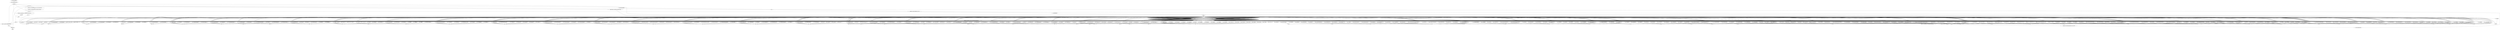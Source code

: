 digraph "" {
    "r0 := @this: sunny.Changes"
    "new java.io.ByteArrayInputStream"
    "r0 := @this: sunny.Changes"->"new java.io.ByteArrayInputStream";
    "store.r $r978"
    "new java.io.ByteArrayInputStream"->"store.r $r978";
    "load.r $r978"
    "store.r $r978"->"load.r $r978";
    "new java.lang.StringBuilder"
    "load.r $r978"->"new java.lang.StringBuilder";
    "dup1.r"
    "new java.lang.StringBuilder"->"dup1.r";
    "specialinvoke <java.lang.StringBuilder: void <init>()>"
    "dup1.r"->"specialinvoke <java.lang.StringBuilder: void <init>()>";
    "push \"AFFFFCEFFFD00\""
    "specialinvoke <java.lang.StringBuilder: void <init>()>"->"push \"AFFFFCEFFFD00\"";
    "push \"F\""
    "push \"AFFFFCEFFFD00\""->"push \"F\"";
    "push \"\""
    "push \"F\""->"push \"\"";
    "virtualinvoke <java.lang.String: java.lang.String replace(java.lang.CharSequence,java.lang.CharSequence)>"
    "push \"\""->"virtualinvoke <java.lang.String: java.lang.String replace(java.lang.CharSequence,java.lang.CharSequence)>";
    "virtualinvoke <java.lang.StringBuilder: java.lang.StringBuilder append(java.lang.String)>"
    "virtualinvoke <java.lang.String: java.lang.String replace(java.lang.CharSequence,java.lang.CharSequence)>"->"virtualinvoke <java.lang.StringBuilder: java.lang.StringBuilder append(java.lang.String)>";
    "push \"05CCCCCCC737CC2\""
    "virtualinvoke <java.lang.StringBuilder: java.lang.StringBuilder append(java.lang.String)>"->"push \"05CCCCCCC737CC2\"";
    "push \"C\""
    "push \"05CCCCCCC737CC2\""->"push \"C\"";
    "push \"C\""->"push \"\"";
    "push \"\""->"virtualinvoke <java.lang.String: java.lang.String replace(java.lang.CharSequence,java.lang.CharSequence)>";
    "virtualinvoke <java.lang.String: java.lang.String replace(java.lang.CharSequence,java.lang.CharSequence)>"->"virtualinvoke <java.lang.StringBuilder: java.lang.StringBuilder append(java.lang.String)>";
    "push \"001MMMBMM6MMMMAM\""
    "virtualinvoke <java.lang.StringBuilder: java.lang.StringBuilder append(java.lang.String)>"->"push \"001MMMBMM6MMMMAM\"";
    "push \"M\""
    "push \"001MMMBMM6MMMMAM\""->"push \"M\"";
    "push \"M\""->"push \"\"";
    "push \"\""->"virtualinvoke <java.lang.String: java.lang.String replace(java.lang.CharSequence,java.lang.CharSequence)>";
    "virtualinvoke <java.lang.String: java.lang.String replace(java.lang.CharSequence,java.lang.CharSequence)>"->"virtualinvoke <java.lang.StringBuilder: java.lang.StringBuilder append(java.lang.String)>";
    "push \"E6176EEE61\""
    "virtualinvoke <java.lang.StringBuilder: java.lang.StringBuilder append(java.lang.String)>"->"push \"E6176EEE61\"";
    "push \"E\""
    "push \"E6176EEE61\""->"push \"E\"";
    "push \"E\""->"push \"\"";
    "push \"\""->"virtualinvoke <java.lang.String: java.lang.String replace(java.lang.CharSequence,java.lang.CharSequence)>";
    "virtualinvoke <java.lang.String: java.lang.String replace(java.lang.CharSequence,java.lang.CharSequence)>"->"virtualinvoke <java.lang.StringBuilder: java.lang.StringBuilder append(java.lang.String)>";
    "push \"2AAAAE75AAA74AAAA\""
    "virtualinvoke <java.lang.StringBuilder: java.lang.StringBuilder append(java.lang.String)>"->"push \"2AAAAE75AAA74AAAA\"";
    "push \"A\""
    "push \"2AAAAE75AAA74AAAA\""->"push \"A\"";
    "push \"A\""->"push \"\"";
    "push \"\""->"virtualinvoke <java.lang.String: java.lang.String replace(java.lang.CharSequence,java.lang.CharSequence)>";
    "virtualinvoke <java.lang.String: java.lang.String replace(java.lang.CharSequence,java.lang.CharSequence)>"->"virtualinvoke <java.lang.StringBuilder: java.lang.StringBuilder append(java.lang.String)>";
    "push \"69;;6;;C2E\""
    "virtualinvoke <java.lang.StringBuilder: java.lang.StringBuilder append(java.lang.String)>"->"push \"69;;6;;C2E\"";
    "push \";\""
    "push \"69;;6;;C2E\""->"push \";\"";
    "push \";\""->"push \"\"";
    "push \"\""->"virtualinvoke <java.lang.String: java.lang.String replace(java.lang.CharSequence,java.lang.CharSequence)>";
    "virtualinvoke <java.lang.String: java.lang.String replace(java.lang.CharSequence,java.lang.CharSequence)>"->"virtualinvoke <java.lang.StringBuilder: java.lang.StringBuilder append(java.lang.String)>";
    "push \"4@772@@65\""
    "virtualinvoke <java.lang.StringBuilder: java.lang.StringBuilder append(java.lang.String)>"->"push \"4@772@@65\"";
    "push \"@\""
    "push \"4@772@@65\""->"push \"@\"";
    "push \"@\""->"push \"\"";
    "push \"\""->"virtualinvoke <java.lang.String: java.lang.String replace(java.lang.CharSequence,java.lang.CharSequence)>";
    "virtualinvoke <java.lang.String: java.lang.String replace(java.lang.CharSequence,java.lang.CharSequence)>"->"virtualinvoke <java.lang.StringBuilder: java.lang.StringBuilder append(java.lang.String)>";
    "push \"6pppp76pppF7pppppp2\""
    "virtualinvoke <java.lang.StringBuilder: java.lang.StringBuilder append(java.lang.String)>"->"push \"6pppp76pppF7pppppp2\"";
    "push \"p\""
    "push \"6pppp76pppF7pppppp2\""->"push \"p\"";
    "push \"p\""->"push \"\"";
    "push \"\""->"virtualinvoke <java.lang.String: java.lang.String replace(java.lang.CharSequence,java.lang.CharSequence)>";
    "virtualinvoke <java.lang.String: java.lang.String replace(java.lang.CharSequence,java.lang.CharSequence)>"->"virtualinvoke <java.lang.StringBuilder: java.lang.StringBuilder append(java.lang.String)>";
    "push \"6uuuu9616Euuu\""
    "virtualinvoke <java.lang.StringBuilder: java.lang.StringBuilder append(java.lang.String)>"->"push \"6uuuu9616Euuu\"";
    "push \"u\""
    "push \"6uuuu9616Euuu\""->"push \"u\"";
    "push \"u\""->"push \"\"";
    "push \"\""->"virtualinvoke <java.lang.String: java.lang.String replace(java.lang.CharSequence,java.lang.CharSequence)>";
    "virtualinvoke <java.lang.String: java.lang.String replace(java.lang.CharSequence,java.lang.CharSequence)>"->"virtualinvoke <java.lang.StringBuilder: java.lang.StringBuilder append(java.lang.String)>";
    "push \"4nnnn3n616C\""
    "virtualinvoke <java.lang.StringBuilder: java.lang.StringBuilder append(java.lang.String)>"->"push \"4nnnn3n616C\"";
    "push \"n\""
    "push \"4nnnn3n616C\""->"push \"n\"";
    "push \"n\""->"push \"\"";
    "push \"\""->"virtualinvoke <java.lang.String: java.lang.String replace(java.lang.CharSequence,java.lang.CharSequence)>";
    "virtualinvoke <java.lang.String: java.lang.String replace(java.lang.CharSequence,java.lang.CharSequence)>"->"virtualinvoke <java.lang.StringBuilder: java.lang.StringBuilder append(java.lang.String)>";
    "push \"77677567777E67774\""
    "virtualinvoke <java.lang.StringBuilder: java.lang.StringBuilder append(java.lang.String)>"->"push \"77677567777E67774\"";
    "push \"7\""
    "push \"77677567777E67774\""->"push \"7\"";
    "push \"7\""->"push \"\"";
    "push \"\""->"virtualinvoke <java.lang.String: java.lang.String replace(java.lang.CharSequence,java.lang.CharSequence)>";
    "virtualinvoke <java.lang.String: java.lang.String replace(java.lang.CharSequence,java.lang.CharSequence)>"->"virtualinvoke <java.lang.StringBuilder: java.lang.StringBuilder append(java.lang.String)>";
    "push \"61<<<<72<<8F<\""
    "virtualinvoke <java.lang.StringBuilder: java.lang.StringBuilder append(java.lang.String)>"->"push \"61<<<<72<<8F<\"";
    "push \"<\""
    "push \"61<<<<72<<8F<\""->"push \"<\"";
    "push \"<\""->"push \"\"";
    "push \"\""->"virtualinvoke <java.lang.String: java.lang.String replace(java.lang.CharSequence,java.lang.CharSequence)>";
    "virtualinvoke <java.lang.String: java.lang.String replace(java.lang.CharSequence,java.lang.CharSequence)>"->"virtualinvoke <java.lang.StringBuilder: java.lang.StringBuilder append(java.lang.String)>";
    "push \"VV3VVVVVVDVVVVD7VVVVDVVVVV6\""
    "virtualinvoke <java.lang.StringBuilder: java.lang.StringBuilder append(java.lang.String)>"->"push \"VV3VVVVVVDVVVVD7VVVVDVVVVV6\"";
    "push \"V\""
    "push \"VV3VVVVVVDVVVVD7VVVVDVVVVV6\""->"push \"V\"";
    "push \"V\""->"push \"\"";
    "push \"\""->"virtualinvoke <java.lang.String: java.lang.String replace(java.lang.CharSequence,java.lang.CharSequence)>";
    "virtualinvoke <java.lang.String: java.lang.String replace(java.lang.CharSequence,java.lang.CharSequence)>"->"virtualinvoke <java.lang.StringBuilder: java.lang.StringBuilder append(java.lang.String)>";
    "push \"E5HHHHB0DHHHHH0H\""
    "virtualinvoke <java.lang.StringBuilder: java.lang.StringBuilder append(java.lang.String)>"->"push \"E5HHHHB0DHHHHH0H\"";
    "push \"H\""
    "push \"E5HHHHB0DHHHHH0H\""->"push \"H\"";
    "push \"H\""->"push \"\"";
    "push \"\""->"virtualinvoke <java.lang.String: java.lang.String replace(java.lang.CharSequence,java.lang.CharSequence)>";
    "virtualinvoke <java.lang.String: java.lang.String replace(java.lang.CharSequence,java.lang.CharSequence)>"->"virtualinvoke <java.lang.StringBuilder: java.lang.StringBuilder append(java.lang.String)>";
    "push \"CSS1020S0\""
    "virtualinvoke <java.lang.StringBuilder: java.lang.StringBuilder append(java.lang.String)>"->"push \"CSS1020S0\"";
    "push \"S\""
    "push \"CSS1020S0\""->"push \"S\"";
    "push \"S\""->"push \"\"";
    "push \"\""->"virtualinvoke <java.lang.String: java.lang.String replace(java.lang.CharSequence,java.lang.CharSequence)>";
    "virtualinvoke <java.lang.String: java.lang.String replace(java.lang.CharSequence,java.lang.CharSequence)>"->"virtualinvoke <java.lang.StringBuilder: java.lang.StringBuilder append(java.lang.String)>";
    "push \"tt0tttttt14Atttt0ttt0t\""
    "virtualinvoke <java.lang.StringBuilder: java.lang.StringBuilder append(java.lang.String)>"->"push \"tt0tttttt14Atttt0ttt0t\"";
    "push \"t\""
    "push \"tt0tttttt14Atttt0ttt0t\""->"push \"t\"";
    "push \"t\""->"push \"\"";
    "push \"\""->"virtualinvoke <java.lang.String: java.lang.String replace(java.lang.CharSequence,java.lang.CharSequence)>";
    "virtualinvoke <java.lang.String: java.lang.String replace(java.lang.CharSequence,java.lang.CharSequence)>"->"virtualinvoke <java.lang.StringBuilder: java.lang.StringBuilder append(java.lang.String)>";
    "push \"1B06772BB\""
    "virtualinvoke <java.lang.StringBuilder: java.lang.StringBuilder append(java.lang.String)>"->"push \"1B06772BB\"";
    "push \"B\""
    "push \"1B06772BB\""->"push \"B\"";
    "push \"B\""->"push \"\"";
    "push \"\""->"virtualinvoke <java.lang.String: java.lang.String replace(java.lang.CharSequence,java.lang.CharSequence)>";
    "virtualinvoke <java.lang.String: java.lang.String replace(java.lang.CharSequence,java.lang.CharSequence)>"->"virtualinvoke <java.lang.StringBuilder: java.lang.StringBuilder append(java.lang.String)>";
    "push \"656iii76iiiF\""
    "virtualinvoke <java.lang.StringBuilder: java.lang.StringBuilder append(java.lang.String)>"->"push \"656iii76iiiF\"";
    "push \"i\""
    "push \"656iii76iiiF\""->"push \"i\"";
    "push \"i\""->"push \"\"";
    "push \"\""->"virtualinvoke <java.lang.String: java.lang.String replace(java.lang.CharSequence,java.lang.CharSequence)>";
    "virtualinvoke <java.lang.String: java.lang.String replace(java.lang.CharSequence,java.lang.CharSequence)>"->"virtualinvoke <java.lang.StringBuilder: java.lang.StringBuilder append(java.lang.String)>";
    "push \"00070260009061\""
    "virtualinvoke <java.lang.StringBuilder: java.lang.StringBuilder append(java.lang.String)>"->"push \"00070260009061\"";
    "push \"0\""
    "push \"00070260009061\""->"push \"0\"";
    "push \"0\""->"push \"\"";
    "push \"\""->"virtualinvoke <java.lang.String: java.lang.String replace(java.lang.CharSequence,java.lang.CharSequence)>";
    "virtualinvoke <java.lang.String: java.lang.String replace(java.lang.CharSequence,java.lang.CharSequence)>"->"virtualinvoke <java.lang.StringBuilder: java.lang.StringBuilder append(java.lang.String)>";
    "push \"LL6LLLLEL4375LLL\""
    "virtualinvoke <java.lang.StringBuilder: java.lang.StringBuilder append(java.lang.String)>"->"push \"LL6LLLLEL4375LLL\"";
    "push \"L\""
    "push \"LL6LLLLEL4375LLL\""->"push \"L\"";
    "push \"L\""->"push \"\"";
    "push \"\""->"virtualinvoke <java.lang.String: java.lang.String replace(java.lang.CharSequence,java.lang.CharSequence)>";
    "virtualinvoke <java.lang.String: java.lang.String replace(java.lang.CharSequence,java.lang.CharSequence)>"->"virtualinvoke <java.lang.StringBuilder: java.lang.StringBuilder append(java.lang.String)>";
    "push \"746F76\""
    "virtualinvoke <java.lang.StringBuilder: java.lang.StringBuilder append(java.lang.String)>"->"push \"746F76\"";
    "push \"1\""
    "push \"746F76\""->"push \"1\"";
    "push \"1\""->"push \"\"";
    "push \"\""->"virtualinvoke <java.lang.String: java.lang.String replace(java.lang.CharSequence,java.lang.CharSequence)>";
    "virtualinvoke <java.lang.String: java.lang.String replace(java.lang.CharSequence,java.lang.CharSequence)>"->"virtualinvoke <java.lang.StringBuilder: java.lang.StringBuilder append(java.lang.String)>";
    "push \"jjjj65jjjj727jjjj8\""
    "virtualinvoke <java.lang.StringBuilder: java.lang.StringBuilder append(java.lang.String)>"->"push \"jjjj65jjjj727jjjj8\"";
    "push \"j\""
    "push \"jjjj65jjjj727jjjj8\""->"push \"j\"";
    "push \"j\""->"push \"\"";
    "push \"\""->"virtualinvoke <java.lang.String: java.lang.String replace(java.lang.CharSequence,java.lang.CharSequence)>";
    "virtualinvoke <java.lang.String: java.lang.String replace(java.lang.CharSequence,java.lang.CharSequence)>"->"virtualinvoke <java.lang.StringBuilder: java.lang.StringBuilder append(java.lang.String)>";
    "push \"720012\""
    "virtualinvoke <java.lang.StringBuilder: java.lang.StringBuilder append(java.lang.String)>"->"push \"720012\"";
    "push \"U\""
    "push \"720012\""->"push \"U\"";
    "push \"U\""->"push \"\"";
    "push \"\""->"virtualinvoke <java.lang.String: java.lang.String replace(java.lang.CharSequence,java.lang.CharSequence)>";
    "virtualinvoke <java.lang.String: java.lang.String replace(java.lang.CharSequence,java.lang.CharSequence)>"->"virtualinvoke <java.lang.StringBuilder: java.lang.StringBuilder append(java.lang.String)>";
    "push \"QQ6QQQQAQ6QQ1QQ7QQQ6\""
    "virtualinvoke <java.lang.StringBuilder: java.lang.StringBuilder append(java.lang.String)>"->"push \"QQ6QQQQAQ6QQ1QQ7QQQ6\"";
    "push \"Q\""
    "push \"QQ6QQQQAQ6QQ1QQ7QQQ6\""->"push \"Q\"";
    "push \"Q\""->"push \"\"";
    "push \"\""->"virtualinvoke <java.lang.String: java.lang.String replace(java.lang.CharSequence,java.lang.CharSequence)>";
    "virtualinvoke <java.lang.String: java.lang.String replace(java.lang.CharSequence,java.lang.CharSequence)>"->"virtualinvoke <java.lang.StringBuilder: java.lang.StringBuilder append(java.lang.String)>";
    "push \"612E7tttttt5\""
    "virtualinvoke <java.lang.StringBuilder: java.lang.StringBuilder append(java.lang.String)>"->"push \"612E7tttttt5\"";
    "push \"612E7tttttt5\""->"push \"t\"";
    "push \"t\""->"push \"\"";
    "push \"\""->"virtualinvoke <java.lang.String: java.lang.String replace(java.lang.CharSequence,java.lang.CharSequence)>";
    "virtualinvoke <java.lang.String: java.lang.String replace(java.lang.CharSequence,java.lang.CharSequence)>"->"virtualinvoke <java.lang.StringBuilder: java.lang.StringBuilder append(java.lang.String)>";
    "push \"746ZZ9Z6ZZZZC\""
    "virtualinvoke <java.lang.StringBuilder: java.lang.StringBuilder append(java.lang.String)>"->"push \"746ZZ9Z6ZZZZC\"";
    "push \"Z\""
    "push \"746ZZ9Z6ZZZZC\""->"push \"Z\"";
    "push \"Z\""->"push \"\"";
    "push \"\""->"virtualinvoke <java.lang.String: java.lang.String replace(java.lang.CharSequence,java.lang.CharSequence)>";
    "virtualinvoke <java.lang.String: java.lang.String replace(java.lang.CharSequence,java.lang.CharSequence)>"->"virtualinvoke <java.lang.StringBuilder: java.lang.StringBuilder append(java.lang.String)>";
    "push \"020000E4360001\""
    "virtualinvoke <java.lang.StringBuilder: java.lang.StringBuilder append(java.lang.String)>"->"push \"020000E4360001\"";
    "push \"020000E4360001\""->"push \"0\"";
    "push \"0\""->"push \"\"";
    "push \"\""->"virtualinvoke <java.lang.String: java.lang.String replace(java.lang.CharSequence,java.lang.CharSequence)>";
    "virtualinvoke <java.lang.String: java.lang.String replace(java.lang.CharSequence,java.lang.CharSequence)>"->"virtualinvoke <java.lang.StringBuilder: java.lang.StringBuilder append(java.lang.String)>";
    "push \"6zzzzzzCzzz6z5zz6E\""
    "virtualinvoke <java.lang.StringBuilder: java.lang.StringBuilder append(java.lang.String)>"->"push \"6zzzzzzCzzz6z5zz6E\"";
    "push \"z\""
    "push \"6zzzzzzCzzz6z5zz6E\""->"push \"z\"";
    "push \"z\""->"push \"\"";
    "push \"\""->"virtualinvoke <java.lang.String: java.lang.String replace(java.lang.CharSequence,java.lang.CharSequence)>";
    "virtualinvoke <java.lang.String: java.lang.String replace(java.lang.CharSequence,java.lang.CharSequence)>"->"virtualinvoke <java.lang.StringBuilder: java.lang.StringBuilder append(java.lang.String)>";
    "push \"GG64GG6172\""
    "virtualinvoke <java.lang.StringBuilder: java.lang.StringBuilder append(java.lang.String)>"->"push \"GG64GG6172\"";
    "push \"G\""
    "push \"GG64GG6172\""->"push \"G\"";
    "push \"G\""->"push \"\"";
    "push \"\""->"virtualinvoke <java.lang.String: java.lang.String replace(java.lang.CharSequence,java.lang.CharSequence)>";
    "virtualinvoke <java.lang.String: java.lang.String replace(java.lang.CharSequence,java.lang.CharSequence)>"->"virtualinvoke <java.lang.StringBuilder: java.lang.StringBuilder append(java.lang.String)>";
    "push \"E26EA42D\""
    "virtualinvoke <java.lang.StringBuilder: java.lang.StringBuilder append(java.lang.String)>"->"push \"E26EA42D\"";
    "push \"2\""
    "push \"E26EA42D\""->"push \"2\"";
    "push \"2\""->"push \"\"";
    "push \"\""->"virtualinvoke <java.lang.String: java.lang.String replace(java.lang.CharSequence,java.lang.CharSequence)>";
    "virtualinvoke <java.lang.String: java.lang.String replace(java.lang.CharSequence,java.lang.CharSequence)>"->"virtualinvoke <java.lang.StringBuilder: java.lang.StringBuilder append(java.lang.String)>";
    "push \"15E555C8DC\""
    "virtualinvoke <java.lang.StringBuilder: java.lang.StringBuilder append(java.lang.String)>"->"push \"15E555C8DC\"";
    "push \"5\""
    "push \"15E555C8DC\""->"push \"5\"";
    "push \"5\""->"push \"\"";
    "push \"\""->"virtualinvoke <java.lang.String: java.lang.String replace(java.lang.CharSequence,java.lang.CharSequence)>";
    "virtualinvoke <java.lang.String: java.lang.String replace(java.lang.CharSequence,java.lang.CharSequence)>"->"virtualinvoke <java.lang.StringBuilder: java.lang.StringBuilder append(java.lang.String)>";
    "push \"522B8E023\""
    "virtualinvoke <java.lang.StringBuilder: java.lang.StringBuilder append(java.lang.String)>"->"push \"522B8E023\"";
    "push \"522B8E023\""->"push \"2\"";
    "push \"2\""->"push \"\"";
    "push \"\""->"virtualinvoke <java.lang.String: java.lang.String replace(java.lang.CharSequence,java.lang.CharSequence)>";
    "virtualinvoke <java.lang.String: java.lang.String replace(java.lang.CharSequence,java.lang.CharSequence)>"->"virtualinvoke <java.lang.StringBuilder: java.lang.StringBuilder append(java.lang.String)>";
    "push \"0eeeeeee0ee0eeBeeee5eeeA\""
    "virtualinvoke <java.lang.StringBuilder: java.lang.StringBuilder append(java.lang.String)>"->"push \"0eeeeeee0ee0eeBeeee5eeeA\"";
    "push \"e\""
    "push \"0eeeeeee0ee0eeBeeee5eeeA\""->"push \"e\"";
    "push \"e\""->"push \"\"";
    "push \"\""->"virtualinvoke <java.lang.String: java.lang.String replace(java.lang.CharSequence,java.lang.CharSequence)>";
    "virtualinvoke <java.lang.String: java.lang.String replace(java.lang.CharSequence,java.lang.CharSequence)>"->"virtualinvoke <java.lang.StringBuilder: java.lang.StringBuilder append(java.lang.String)>";
    "push \"0x00xxCxxx6xxxx1\""
    "virtualinvoke <java.lang.StringBuilder: java.lang.StringBuilder append(java.lang.String)>"->"push \"0x00xxCxxx6xxxx1\"";
    "push \"x\""
    "push \"0x00xxCxxx6xxxx1\""->"push \"x\"";
    "push \"x\""->"push \"\"";
    "push \"\""->"virtualinvoke <java.lang.String: java.lang.String replace(java.lang.CharSequence,java.lang.CharSequence)>";
    "virtualinvoke <java.lang.String: java.lang.String replace(java.lang.CharSequence,java.lang.CharSequence)>"->"virtualinvoke <java.lang.StringBuilder: java.lang.StringBuilder append(java.lang.String)>";
    "push \"72r654r6r\""
    "virtualinvoke <java.lang.StringBuilder: java.lang.StringBuilder append(java.lang.String)>"->"push \"72r654r6r\"";
    "push \"r\""
    "push \"72r654r6r\""->"push \"r\"";
    "push \"r\""->"push \"\"";
    "push \"\""->"virtualinvoke <java.lang.String: java.lang.String replace(java.lang.CharSequence,java.lang.CharSequence)>";
    "virtualinvoke <java.lang.String: java.lang.String replace(java.lang.CharSequence,java.lang.CharSequence)>"->"virtualinvoke <java.lang.StringBuilder: java.lang.StringBuilder append(java.lang.String)>";
    "push \"bbbb69bbbb6bb5b6bbC\""
    "virtualinvoke <java.lang.StringBuilder: java.lang.StringBuilder append(java.lang.String)>"->"push \"bbbb69bbbb6bb5b6bbC\"";
    "push \"b\""
    "push \"bbbb69bbbb6bb5b6bbC\""->"push \"b\"";
    "push \"b\""->"push \"\"";
    "push \"\""->"virtualinvoke <java.lang.String: java.lang.String replace(java.lang.CharSequence,java.lang.CharSequence)>";
    "virtualinvoke <java.lang.String: java.lang.String replace(java.lang.CharSequence,java.lang.CharSequence)>"->"virtualinvoke <java.lang.StringBuilder: java.lang.StringBuilder append(java.lang.String)>";
    "push \"6ZZZZ4ZZZZ7ZZZZZZ3ZZZZ53ZZZZ\""
    "virtualinvoke <java.lang.StringBuilder: java.lang.StringBuilder append(java.lang.String)>"->"push \"6ZZZZ4ZZZZ7ZZZZZZ3ZZZZ53ZZZZ\"";
    "push \"6ZZZZ4ZZZZ7ZZZZZZ3ZZZZ53ZZZZ\""->"push \"Z\"";
    "push \"Z\""->"push \"\"";
    "push \"\""->"virtualinvoke <java.lang.String: java.lang.String replace(java.lang.CharSequence,java.lang.CharSequence)>";
    "virtualinvoke <java.lang.String: java.lang.String replace(java.lang.CharSequence,java.lang.CharSequence)>"->"virtualinvoke <java.lang.StringBuilder: java.lang.StringBuilder append(java.lang.String)>";
    "push \"6B5744BBBB9BBBB\""
    "virtualinvoke <java.lang.StringBuilder: java.lang.StringBuilder append(java.lang.String)>"->"push \"6B5744BBBB9BBBB\"";
    "push \"6B5744BBBB9BBBB\""->"push \"B\"";
    "push \"B\""->"push \"\"";
    "push \"\""->"virtualinvoke <java.lang.String: java.lang.String replace(java.lang.CharSequence,java.lang.CharSequence)>";
    "virtualinvoke <java.lang.String: java.lang.String replace(java.lang.CharSequence,java.lang.CharSequence)>"->"virtualinvoke <java.lang.StringBuilder: java.lang.StringBuilder append(java.lang.String)>";
    "push \"0`0````0E``66````\""
    "virtualinvoke <java.lang.StringBuilder: java.lang.StringBuilder append(java.lang.String)>"->"push \"0`0````0E``66````\"";
    "push \"`\""
    "push \"0`0````0E``66````\""->"push \"`\"";
    "push \"`\""->"push \"\"";
    "push \"\""->"virtualinvoke <java.lang.String: java.lang.String replace(java.lang.CharSequence,java.lang.CharSequence)>";
    "virtualinvoke <java.lang.String: java.lang.String replace(java.lang.CharSequence,java.lang.CharSequence)>"->"virtualinvoke <java.lang.StringBuilder: java.lang.StringBuilder append(java.lang.String)>";
    "push \"FFFF6FF972FF73\""
    "virtualinvoke <java.lang.StringBuilder: java.lang.StringBuilder append(java.lang.String)>"->"push \"FFFF6FF972FF73\"";
    "push \"FFFF6FF972FF73\""->"push \"F\"";
    "push \"F\""->"push \"\"";
    "push \"\""->"virtualinvoke <java.lang.String: java.lang.String replace(java.lang.CharSequence,java.lang.CharSequence)>";
    "virtualinvoke <java.lang.String: java.lang.String replace(java.lang.CharSequence,java.lang.CharSequence)>"->"virtualinvoke <java.lang.StringBuilder: java.lang.StringBuilder append(java.lang.String)>";
    "push \"744461\""
    "virtualinvoke <java.lang.StringBuilder: java.lang.StringBuilder append(java.lang.String)>"->"push \"744461\"";
    "push \"744461\""->"push \"Q\"";
    "push \"Q\""->"push \"\"";
    "push \"\""->"virtualinvoke <java.lang.String: java.lang.String replace(java.lang.CharSequence,java.lang.CharSequence)>";
    "virtualinvoke <java.lang.String: java.lang.String replace(java.lang.CharSequence,java.lang.CharSequence)>"->"virtualinvoke <java.lang.StringBuilder: java.lang.StringBuilder append(java.lang.String)>";
    "push \"794F0000600006\""
    "virtualinvoke <java.lang.StringBuilder: java.lang.StringBuilder append(java.lang.String)>"->"push \"794F0000600006\"";
    "push \"794F0000600006\""->"push \"0\"";
    "push \"0\""->"push \"\"";
    "push \"\""->"virtualinvoke <java.lang.String: java.lang.String replace(java.lang.CharSequence,java.lang.CharSequence)>";
    "virtualinvoke <java.lang.String: java.lang.String replace(java.lang.CharSequence,java.lang.CharSequence)>"->"virtualinvoke <java.lang.StringBuilder: java.lang.StringBuilder append(java.lang.String)>";
    "push \"d5dd7dddd6d5dd6dd5d\""
    "virtualinvoke <java.lang.StringBuilder: java.lang.StringBuilder append(java.lang.String)>"->"push \"d5dd7dddd6d5dd6dd5d\"";
    "push \"d\""
    "push \"d5dd7dddd6d5dd6dd5d\""->"push \"d\"";
    "push \"d\""->"push \"\"";
    "push \"\""->"virtualinvoke <java.lang.String: java.lang.String replace(java.lang.CharSequence,java.lang.CharSequence)>";
    "virtualinvoke <java.lang.String: java.lang.String replace(java.lang.CharSequence,java.lang.CharSequence)>"->"virtualinvoke <java.lang.StringBuilder: java.lang.StringBuilder append(java.lang.String)>";
    "push \"6MMMMBMMM5A00\""
    "virtualinvoke <java.lang.StringBuilder: java.lang.StringBuilder append(java.lang.String)>"->"push \"6MMMMBMMM5A00\"";
    "push \"6MMMMBMMM5A00\""->"push \"M\"";
    "push \"M\""->"push \"\"";
    "push \"\""->"virtualinvoke <java.lang.String: java.lang.String replace(java.lang.CharSequence,java.lang.CharSequence)>";
    "virtualinvoke <java.lang.String: java.lang.String replace(java.lang.CharSequence,java.lang.CharSequence)>"->"virtualinvoke <java.lang.StringBuilder: java.lang.StringBuilder append(java.lang.String)>";
    "push \"09uu69uuu73\""
    "virtualinvoke <java.lang.StringBuilder: java.lang.StringBuilder append(java.lang.String)>"->"push \"09uu69uuu73\"";
    "push \"09uu69uuu73\""->"push \"u\"";
    "push \"u\""->"push \"\"";
    "push \"\""->"virtualinvoke <java.lang.String: java.lang.String replace(java.lang.CharSequence,java.lang.CharSequence)>";
    "virtualinvoke <java.lang.String: java.lang.String replace(java.lang.CharSequence,java.lang.CharSequence)>"->"virtualinvoke <java.lang.StringBuilder: java.lang.StringBuilder append(java.lang.String)>";
    "push \"25422226222292226D\""
    "virtualinvoke <java.lang.StringBuilder: java.lang.StringBuilder append(java.lang.String)>"->"push \"25422226222292226D\"";
    "push \"25422226222292226D\""->"push \"2\"";
    "push \"2\""->"push \"\"";
    "push \"\""->"virtualinvoke <java.lang.String: java.lang.String replace(java.lang.CharSequence,java.lang.CharSequence)>";
    "virtualinvoke <java.lang.String: java.lang.String replace(java.lang.CharSequence,java.lang.CharSequence)>"->"virtualinvoke <java.lang.StringBuilder: java.lang.StringBuilder append(java.lang.String)>";
    "push \"6kkkk55k3k65\""
    "virtualinvoke <java.lang.StringBuilder: java.lang.StringBuilder append(java.lang.String)>"->"push \"6kkkk55k3k65\"";
    "push \"k\""
    "push \"6kkkk55k3k65\""->"push \"k\"";
    "push \"k\""->"push \"\"";
    "push \"\""->"virtualinvoke <java.lang.String: java.lang.String replace(java.lang.CharSequence,java.lang.CharSequence)>";
    "virtualinvoke <java.lang.String: java.lang.String replace(java.lang.CharSequence,java.lang.CharSequence)>"->"virtualinvoke <java.lang.StringBuilder: java.lang.StringBuilder append(java.lang.String)>";
    "push \"bbbb7bb45A00\""
    "virtualinvoke <java.lang.StringBuilder: java.lang.StringBuilder append(java.lang.String)>"->"push \"bbbb7bb45A00\"";
    "push \"bbbb7bb45A00\""->"push \"b\"";
    "push \"b\""->"push \"\"";
    "push \"\""->"virtualinvoke <java.lang.String: java.lang.String replace(java.lang.CharSequence,java.lang.CharSequence)>";
    "virtualinvoke <java.lang.String: java.lang.String replace(java.lang.CharSequence,java.lang.CharSequence)>"->"virtualinvoke <java.lang.StringBuilder: java.lang.StringBuilder append(java.lang.String)>";
    "push \"09997996C6999959999\""
    "virtualinvoke <java.lang.StringBuilder: java.lang.StringBuilder append(java.lang.String)>"->"push \"09997996C6999959999\"";
    "push \"9\""
    "push \"09997996C6999959999\""->"push \"9\"";
    "push \"9\""->"push \"\"";
    "push \"\""->"virtualinvoke <java.lang.String: java.lang.String replace(java.lang.CharSequence,java.lang.CharSequence)>";
    "virtualinvoke <java.lang.String: java.lang.String replace(java.lang.CharSequence,java.lang.CharSequence)>"->"virtualinvoke <java.lang.StringBuilder: java.lang.StringBuilder append(java.lang.String)>";
    "push \"6EQ69Q6QQ5\""
    "virtualinvoke <java.lang.StringBuilder: java.lang.StringBuilder append(java.lang.String)>"->"push \"6EQ69Q6QQ5\"";
    "push \"6EQ69Q6QQ5\""->"push \"Q\"";
    "push \"Q\""->"push \"\"";
    "push \"\""->"virtualinvoke <java.lang.String: java.lang.String replace(java.lang.CharSequence,java.lang.CharSequence)>";
    "virtualinvoke <java.lang.String: java.lang.String replace(java.lang.CharSequence,java.lang.CharSequence)>"->"virtualinvoke <java.lang.StringBuilder: java.lang.StringBuilder append(java.lang.String)>";
    "push \"6Eqqq74qq4qq9\""
    "virtualinvoke <java.lang.StringBuilder: java.lang.StringBuilder append(java.lang.String)>"->"push \"6Eqqq74qq4qq9\"";
    "push \"q\""
    "push \"6Eqqq74qq4qq9\""->"push \"q\"";
    "push \"q\""->"push \"\"";
    "push \"\""->"virtualinvoke <java.lang.String: java.lang.String replace(java.lang.CharSequence,java.lang.CharSequence)>";
    "virtualinvoke <java.lang.String: java.lang.String replace(java.lang.CharSequence,java.lang.CharSequence)>"->"virtualinvoke <java.lang.StringBuilder: java.lang.StringBuilder append(java.lang.String)>";
    "push \"UUUU0U01UUU6UU6UUUUDUUU\""
    "virtualinvoke <java.lang.StringBuilder: java.lang.StringBuilder append(java.lang.String)>"->"push \"UUUU0U01UUU6UU6UUUUDUUU\"";
    "push \"UUUU0U01UUU6UU6UUUUDUUU\""->"push \"U\"";
    "push \"U\""->"push \"\"";
    "push \"\""->"virtualinvoke <java.lang.String: java.lang.String replace(java.lang.CharSequence,java.lang.CharSequence)>";
    "virtualinvoke <java.lang.String: java.lang.String replace(java.lang.CharSequence,java.lang.CharSequence)>"->"virtualinvoke <java.lang.StringBuilder: java.lang.StringBuilder append(java.lang.String)>";
    "push \"TT6TTT96TTTTE6TTT9TTT\""
    "virtualinvoke <java.lang.StringBuilder: java.lang.StringBuilder append(java.lang.String)>"->"push \"TT6TTT96TTTTE6TTT9TTT\"";
    "push \"T\""
    "push \"TT6TTT96TTTTE6TTT9TTT\""->"push \"T\"";
    "push \"T\""->"push \"\"";
    "push \"\""->"virtualinvoke <java.lang.String: java.lang.String replace(java.lang.CharSequence,java.lang.CharSequence)>";
    "virtualinvoke <java.lang.String: java.lang.String replace(java.lang.CharSequence,java.lang.CharSequence)>"->"virtualinvoke <java.lang.StringBuilder: java.lang.StringBuilder append(java.lang.String)>";
    "push \"c6cccD616cccccCcccc\""
    "virtualinvoke <java.lang.StringBuilder: java.lang.StringBuilder append(java.lang.String)>"->"push \"c6cccD616cccccCcccc\"";
    "push \"c\""
    "push \"c6cccD616cccccCcccc\""->"push \"c\"";
    "push \"c\""->"push \"\"";
    "push \"\""->"virtualinvoke <java.lang.String: java.lang.String replace(java.lang.CharSequence,java.lang.CharSequence)>";
    "virtualinvoke <java.lang.String: java.lang.String replace(java.lang.CharSequence,java.lang.CharSequence)>"->"virtualinvoke <java.lang.StringBuilder: java.lang.StringBuilder append(java.lang.String)>";
    "push \"TTTT446T1TTT7TTTTT9\""
    "virtualinvoke <java.lang.StringBuilder: java.lang.StringBuilder append(java.lang.String)>"->"push \"TTTT446T1TTT7TTTTT9\"";
    "push \"TTTT446T1TTT7TTTTT9\""->"push \"T\"";
    "push \"T\""->"push \"\"";
    "push \"\""->"virtualinvoke <java.lang.String: java.lang.String replace(java.lang.CharSequence,java.lang.CharSequence)>";
    "virtualinvoke <java.lang.String: java.lang.String replace(java.lang.CharSequence,java.lang.CharSequence)>"->"virtualinvoke <java.lang.StringBuilder: java.lang.StringBuilder append(java.lang.String)>";
    "push \"z73z4zzzz9zzzzz6zzzzzzEzzzz\""
    "virtualinvoke <java.lang.StringBuilder: java.lang.StringBuilder append(java.lang.String)>"->"push \"z73z4zzzz9zzzzz6zzzzzzEzzzz\"";
    "push \"z73z4zzzz9zzzzz6zzzzzzEzzzz\""->"push \"z\"";
    "push \"z\""->"push \"\"";
    "push \"\""->"virtualinvoke <java.lang.String: java.lang.String replace(java.lang.CharSequence,java.lang.CharSequence)>";
    "virtualinvoke <java.lang.String: java.lang.String replace(java.lang.CharSequence,java.lang.CharSequence)>"->"virtualinvoke <java.lang.StringBuilder: java.lang.StringBuilder append(java.lang.String)>";
    "push \"4JJJ669JJ72JJJ\""
    "virtualinvoke <java.lang.StringBuilder: java.lang.StringBuilder append(java.lang.String)>"->"push \"4JJJ669JJ72JJJ\"";
    "push \"J\""
    "push \"4JJJ669JJ72JJJ\""->"push \"J\"";
    "push \"J\""->"push \"\"";
    "push \"\""->"virtualinvoke <java.lang.String: java.lang.String replace(java.lang.CharSequence,java.lang.CharSequence)>";
    "virtualinvoke <java.lang.String: java.lang.String replace(java.lang.CharSequence,java.lang.CharSequence)>"->"virtualinvoke <java.lang.StringBuilder: java.lang.StringBuilder append(java.lang.String)>";
    "push \">7374>5>7\""
    "virtualinvoke <java.lang.StringBuilder: java.lang.StringBuilder append(java.lang.String)>"->"push \">7374>5>7\"";
    "push \">\""
    "push \">7374>5>7\""->"push \">\"";
    "push \">\""->"push \"\"";
    "push \"\""->"virtualinvoke <java.lang.String: java.lang.String replace(java.lang.CharSequence,java.lang.CharSequence)>";
    "virtualinvoke <java.lang.String: java.lang.String replace(java.lang.CharSequence,java.lang.CharSequence)>"->"virtualinvoke <java.lang.StringBuilder: java.lang.StringBuilder append(java.lang.String)>";
    "push \"6YYYY56YY5YY6YB\""
    "virtualinvoke <java.lang.StringBuilder: java.lang.StringBuilder append(java.lang.String)>"->"push \"6YYYY56YY5YY6YB\"";
    "push \"Y\""
    "push \"6YYYY56YY5YY6YB\""->"push \"Y\"";
    "push \"Y\""->"push \"\"";
    "push \"\""->"virtualinvoke <java.lang.String: java.lang.String replace(java.lang.CharSequence,java.lang.CharSequence)>";
    "virtualinvoke <java.lang.String: java.lang.String replace(java.lang.CharSequence,java.lang.CharSequence)>"->"virtualinvoke <java.lang.StringBuilder: java.lang.StringBuilder append(java.lang.String)>";
    "push \"4900ffff09\""
    "virtualinvoke <java.lang.StringBuilder: java.lang.StringBuilder append(java.lang.String)>"->"push \"4900ffff09\"";
    "push \"f\""
    "push \"4900ffff09\""->"push \"f\"";
    "push \"f\""->"push \"\"";
    "push \"\""->"virtualinvoke <java.lang.String: java.lang.String replace(java.lang.CharSequence,java.lang.CharSequence)>";
    "virtualinvoke <java.lang.String: java.lang.String replace(java.lang.CharSequence,java.lang.CharSequence)>"->"virtualinvoke <java.lang.StringBuilder: java.lang.StringBuilder append(java.lang.String)>";
    "push \"N6E6NN57NNNNN8NNN\""
    "virtualinvoke <java.lang.StringBuilder: java.lang.StringBuilder append(java.lang.String)>"->"push \"N6E6NN57NNNNN8NNN\"";
    "push \"N\""
    "push \"N6E6NN57NNNNN8NNN\""->"push \"N\"";
    "push \"N\""->"push \"\"";
    "push \"\""->"virtualinvoke <java.lang.String: java.lang.String replace(java.lang.CharSequence,java.lang.CharSequence)>";
    "virtualinvoke <java.lang.String: java.lang.String replace(java.lang.CharSequence,java.lang.CharSequence)>"->"virtualinvoke <java.lang.StringBuilder: java.lang.StringBuilder append(java.lang.String)>";
    "push \"7453KKKK7K4K\""
    "virtualinvoke <java.lang.StringBuilder: java.lang.StringBuilder append(java.lang.String)>"->"push \"7453KKKK7K4K\"";
    "push \"K\""
    "push \"7453KKKK7K4K\""->"push \"K\"";
    "push \"K\""->"push \"\"";
    "push \"\""->"virtualinvoke <java.lang.String: java.lang.String replace(java.lang.CharSequence,java.lang.CharSequence)>";
    "virtualinvoke <java.lang.String: java.lang.String replace(java.lang.CharSequence,java.lang.CharSequence)>"->"virtualinvoke <java.lang.StringBuilder: java.lang.StringBuilder append(java.lang.String)>";
    "push \"6mmmm1m6mD7mmm0\""
    "virtualinvoke <java.lang.StringBuilder: java.lang.StringBuilder append(java.lang.String)>"->"push \"6mmmm1m6mD7mmm0\"";
    "push \"m\""
    "push \"6mmmm1m6mD7mmm0\""->"push \"m\"";
    "push \"m\""->"push \"\"";
    "push \"\""->"virtualinvoke <java.lang.String: java.lang.String replace(java.lang.CharSequence,java.lang.CharSequence)>";
    "virtualinvoke <java.lang.String: java.lang.String replace(java.lang.CharSequence,java.lang.CharSequence)>"->"virtualinvoke <java.lang.StringBuilder: java.lang.StringBuilder append(java.lang.String)>";
    "push \"49GGGG0G01GG5GG\""
    "virtualinvoke <java.lang.StringBuilder: java.lang.StringBuilder append(java.lang.String)>"->"push \"49GGGG0G01GG5GG\"";
    "push \"49GGGG0G01GG5GG\""->"push \"G\"";
    "push \"G\""->"push \"\"";
    "push \"\""->"virtualinvoke <java.lang.String: java.lang.String replace(java.lang.CharSequence,java.lang.CharSequence)>";
    "virtualinvoke <java.lang.String: java.lang.String replace(java.lang.CharSequence,java.lang.CharSequence)>"->"virtualinvoke <java.lang.StringBuilder: java.lang.StringBuilder append(java.lang.String)>";
    "push \"7LLL365LLLL72\""
    "virtualinvoke <java.lang.StringBuilder: java.lang.StringBuilder append(java.lang.String)>"->"push \"7LLL365LLLL72\"";
    "push \"7LLL365LLLL72\""->"push \"L\"";
    "push \"L\""->"push \"\"";
    "push \"\""->"virtualinvoke <java.lang.String: java.lang.String replace(java.lang.CharSequence,java.lang.CharSequence)>";
    "virtualinvoke <java.lang.String: java.lang.String replace(java.lang.CharSequence,java.lang.CharSequence)>"->"virtualinvoke <java.lang.StringBuilder: java.lang.StringBuilder append(java.lang.String)>";
    "push \"jjj6jjj9616Cjjjj\""
    "virtualinvoke <java.lang.StringBuilder: java.lang.StringBuilder append(java.lang.String)>"->"push \"jjj6jjj9616Cjjjj\"";
    "push \"jjj6jjj9616Cjjjj\""->"push \"j\"";
    "push \"j\""->"push \"\"";
    "push \"\""->"virtualinvoke <java.lang.String: java.lang.String replace(java.lang.CharSequence,java.lang.CharSequence)>";
    "virtualinvoke <java.lang.String: java.lang.String replace(java.lang.CharSequence,java.lang.CharSequence)>"->"virtualinvoke <java.lang.StringBuilder: java.lang.StringBuilder append(java.lang.String)>";
    "push \"GGG5GGG665GGGG7G2\""
    "virtualinvoke <java.lang.StringBuilder: java.lang.StringBuilder append(java.lang.String)>"->"push \"GGG5GGG665GGGG7G2\"";
    "push \"GGG5GGG665GGGG7G2\""->"push \"G\"";
    "push \"G\""->"push \"\"";
    "push \"\""->"virtualinvoke <java.lang.String: java.lang.String replace(java.lang.CharSequence,java.lang.CharSequence)>";
    "virtualinvoke <java.lang.String: java.lang.String replace(java.lang.CharSequence,java.lang.CharSequence)>"->"virtualinvoke <java.lang.StringBuilder: java.lang.StringBuilder append(java.lang.String)>";
    "push \"557356596F\""
    "virtualinvoke <java.lang.StringBuilder: java.lang.StringBuilder append(java.lang.String)>"->"push \"557356596F\"";
    "push \"557356596F\""->"push \"5\"";
    "push \"5\""->"push \"\"";
    "push \"\""->"virtualinvoke <java.lang.String: java.lang.String replace(java.lang.CharSequence,java.lang.CharSequence)>";
    "virtualinvoke <java.lang.String: java.lang.String replace(java.lang.CharSequence,java.lang.CharSequence)>"->"virtualinvoke <java.lang.StringBuilder: java.lang.StringBuilder append(java.lang.String)>";
    "push \"6<E<<4F<<<6<<<<E\""
    "virtualinvoke <java.lang.StringBuilder: java.lang.StringBuilder append(java.lang.String)>"->"push \"6<E<<4F<<<6<<<<E\"";
    "push \"6<E<<4F<<<6<<<<E\""->"push \"<\"";
    "push \"<\""->"push \"\"";
    "push \"\""->"virtualinvoke <java.lang.String: java.lang.String replace(java.lang.CharSequence,java.lang.CharSequence)>";
    "virtualinvoke <java.lang.String: java.lang.String replace(java.lang.CharSequence,java.lang.CharSequence)>"->"virtualinvoke <java.lang.StringBuilder: java.lang.StringBuilder append(java.lang.String)>";
    "push \"53nnn74nnn72\""
    "virtualinvoke <java.lang.StringBuilder: java.lang.StringBuilder append(java.lang.String)>"->"push \"53nnn74nnn72\"";
    "push \"53nnn74nnn72\""->"push \"n\"";
    "push \"n\""->"push \"\"";
    "push \"\""->"virtualinvoke <java.lang.String: java.lang.String replace(java.lang.CharSequence,java.lang.CharSequence)>";
    "virtualinvoke <java.lang.String: java.lang.String replace(java.lang.CharSequence,java.lang.CharSequence)>"->"virtualinvoke <java.lang.StringBuilder: java.lang.StringBuilder append(java.lang.String)>";
    "push \"6561Q6QQDQQQQ\""
    "virtualinvoke <java.lang.StringBuilder: java.lang.StringBuilder append(java.lang.String)>"->"push \"6561Q6QQDQQQQ\"";
    "push \"6561Q6QQDQQQQ\""->"push \"Q\"";
    "push \"Q\""->"push \"\"";
    "push \"\""->"virtualinvoke <java.lang.String: java.lang.String replace(java.lang.CharSequence,java.lang.CharSequence)>";
    "virtualinvoke <java.lang.String: java.lang.String replace(java.lang.CharSequence,java.lang.CharSequence)>"->"virtualinvoke <java.lang.StringBuilder: java.lang.StringBuilder append(java.lang.String)>";
    "push \"47A07777707770774\""
    "virtualinvoke <java.lang.StringBuilder: java.lang.StringBuilder append(java.lang.String)>"->"push \"47A07777707770774\"";
    "push \"47A07777707770774\""->"push \"7\"";
    "push \"7\""->"push \"\"";
    "push \"\""->"virtualinvoke <java.lang.String: java.lang.String replace(java.lang.CharSequence,java.lang.CharSequence)>";
    "virtualinvoke <java.lang.String: java.lang.String replace(java.lang.CharSequence,java.lang.CharSequence)>"->"virtualinvoke <java.lang.StringBuilder: java.lang.StringBuilder append(java.lang.String)>";
    "push \"746xxx96D\""
    "virtualinvoke <java.lang.StringBuilder: java.lang.StringBuilder append(java.lang.String)>"->"push \"746xxx96D\"";
    "push \"746xxx96D\""->"push \"x\"";
    "push \"x\""->"push \"\"";
    "push \"\""->"virtualinvoke <java.lang.String: java.lang.String replace(java.lang.CharSequence,java.lang.CharSequence)>";
    "virtualinvoke <java.lang.String: java.lang.String replace(java.lang.CharSequence,java.lang.CharSequence)>"->"virtualinvoke <java.lang.StringBuilder: java.lang.StringBuilder append(java.lang.String)>";
    "push \"655B0ooo0\""
    "virtualinvoke <java.lang.StringBuilder: java.lang.StringBuilder append(java.lang.String)>"->"push \"655B0ooo0\"";
    "push \"o\""
    "push \"655B0ooo0\""->"push \"o\"";
    "push \"o\""->"push \"\"";
    "push \"\""->"virtualinvoke <java.lang.String: java.lang.String replace(java.lang.CharSequence,java.lang.CharSequence)>";
    "virtualinvoke <java.lang.String: java.lang.String replace(java.lang.CharSequence,java.lang.CharSequence)>"->"virtualinvoke <java.lang.StringBuilder: java.lang.StringBuilder append(java.lang.String)>";
    "push \";;;;0666;;;6;9;;\""
    "virtualinvoke <java.lang.StringBuilder: java.lang.StringBuilder append(java.lang.String)>"->"push \";;;;0666;;;6;9;;\"";
    "push \";;;;0666;;;6;9;;\""->"push \";\"";
    "push \";\""->"push \"\"";
    "push \"\""->"virtualinvoke <java.lang.String: java.lang.String replace(java.lang.CharSequence,java.lang.CharSequence)>";
    "virtualinvoke <java.lang.String: java.lang.String replace(java.lang.CharSequence,java.lang.CharSequence)>"->"virtualinvoke <java.lang.StringBuilder: java.lang.StringBuilder append(java.lang.String)>";
    "push \"65w6wwwC6w4www\""
    "virtualinvoke <java.lang.StringBuilder: java.lang.StringBuilder append(java.lang.String)>"->"push \"65w6wwwC6w4www\"";
    "push \"w\""
    "push \"65w6wwwC6w4www\""->"push \"w\"";
    "push \"w\""->"push \"\"";
    "push \"\""->"virtualinvoke <java.lang.String: java.lang.String replace(java.lang.CharSequence,java.lang.CharSequence)>";
    "virtualinvoke <java.lang.String: java.lang.String replace(java.lang.CharSequence,java.lang.CharSequence)>"->"virtualinvoke <java.lang.StringBuilder: java.lang.StringBuilder append(java.lang.String)>";
    "push \"73755455500\""
    "virtualinvoke <java.lang.StringBuilder: java.lang.StringBuilder append(java.lang.String)>"->"push \"73755455500\"";
    "push \"73755455500\""->"push \"5\"";
    "push \"5\""->"push \"\"";
    "push \"\""->"virtualinvoke <java.lang.String: java.lang.String replace(java.lang.CharSequence,java.lang.CharSequence)>";
    "virtualinvoke <java.lang.String: java.lang.String replace(java.lang.CharSequence,java.lang.CharSequence)>"->"virtualinvoke <java.lang.StringBuilder: java.lang.StringBuilder append(java.lang.String)>";
    "push \"02AAAA5BAAA49AAA\""
    "virtualinvoke <java.lang.StringBuilder: java.lang.StringBuilder append(java.lang.String)>"->"push \"02AAAA5BAAA49AAA\"";
    "push \"02AAAA5BAAA49AAA\""->"push \"A\"";
    "push \"A\""->"push \"\"";
    "push \"\""->"virtualinvoke <java.lang.String: java.lang.String replace(java.lang.CharSequence,java.lang.CharSequence)>";
    "virtualinvoke <java.lang.String: java.lang.String replace(java.lang.CharSequence,java.lang.CharSequence)>"->"virtualinvoke <java.lang.StringBuilder: java.lang.StringBuilder append(java.lang.String)>";
    "push \"5BW00WWWWW0WW5\""
    "virtualinvoke <java.lang.StringBuilder: java.lang.StringBuilder append(java.lang.String)>"->"push \"5BW00WWWWW0WW5\"";
    "push \"W\""
    "push \"5BW00WWWWW0WW5\""->"push \"W\"";
    "push \"W\""->"push \"\"";
    "push \"\""->"virtualinvoke <java.lang.String: java.lang.String replace(java.lang.CharSequence,java.lang.CharSequence)>";
    "virtualinvoke <java.lang.String: java.lang.String replace(java.lang.CharSequence,java.lang.CharSequence)>"->"virtualinvoke <java.lang.StringBuilder: java.lang.StringBuilder append(java.lang.String)>";
    "push \"69722223222253\""
    "virtualinvoke <java.lang.StringBuilder: java.lang.StringBuilder append(java.lang.String)>"->"push \"69722223222253\"";
    "push \"69722223222253\""->"push \"2\"";
    "push \"2\""->"push \"\"";
    "push \"\""->"virtualinvoke <java.lang.String: java.lang.String replace(java.lang.CharSequence,java.lang.CharSequence)>";
    "virtualinvoke <java.lang.String: java.lang.String replace(java.lang.CharSequence,java.lang.CharSequence)>"->"virtualinvoke <java.lang.StringBuilder: java.lang.StringBuilder append(java.lang.String)>";
    "push \"6@@@5747@@@4\""
    "virtualinvoke <java.lang.StringBuilder: java.lang.StringBuilder append(java.lang.String)>"->"push \"6@@@5747@@@4\"";
    "push \"6@@@5747@@@4\""->"push \"@\"";
    "push \"@\""->"push \"\"";
    "push \"\""->"virtualinvoke <java.lang.String: java.lang.String replace(java.lang.CharSequence,java.lang.CharSequence)>";
    "virtualinvoke <java.lang.String: java.lang.String replace(java.lang.CharSequence,java.lang.CharSequence)>"->"virtualinvoke <java.lang.StringBuilder: java.lang.StringBuilder append(java.lang.String)>";
    "push \"0LLLL0LLL0LLLL25LB\""
    "virtualinvoke <java.lang.StringBuilder: java.lang.StringBuilder append(java.lang.String)>"->"push \"0LLLL0LLL0LLLL25LB\"";
    "push \"0LLLL0LLL0LLLL25LB\""->"push \"L\"";
    "push \"L\""->"push \"\"";
    "push \"\""->"virtualinvoke <java.lang.String: java.lang.String replace(java.lang.CharSequence,java.lang.CharSequence)>";
    "virtualinvoke <java.lang.String: java.lang.String replace(java.lang.CharSequence,java.lang.CharSequence)>"->"virtualinvoke <java.lang.StringBuilder: java.lang.StringBuilder append(java.lang.String)>";
    "push \"5qqqA4qqqqCqqqq0qqq0\""
    "virtualinvoke <java.lang.StringBuilder: java.lang.StringBuilder append(java.lang.String)>"->"push \"5qqqA4qqqqCqqqq0qqq0\"";
    "push \"5qqqA4qqqqCqqqq0qqq0\""->"push \"q\"";
    "push \"q\""->"push \"\"";
    "push \"\""->"virtualinvoke <java.lang.String: java.lang.String replace(java.lang.CharSequence,java.lang.CharSequence)>";
    "virtualinvoke <java.lang.String: java.lang.String replace(java.lang.CharSequence,java.lang.CharSequence)>"->"virtualinvoke <java.lang.StringBuilder: java.lang.StringBuilder append(java.lang.String)>";
    "push \"0RRR4R7A6RRRF\""
    "virtualinvoke <java.lang.StringBuilder: java.lang.StringBuilder append(java.lang.String)>"->"push \"0RRR4R7A6RRRF\"";
    "push \"R\""
    "push \"0RRR4R7A6RRRF\""->"push \"R\"";
    "push \"R\""->"push \"\"";
    "push \"\""->"virtualinvoke <java.lang.String: java.lang.String replace(java.lang.CharSequence,java.lang.CharSequence)>";
    "virtualinvoke <java.lang.String: java.lang.String replace(java.lang.CharSequence,java.lang.CharSequence)>"->"virtualinvoke <java.lang.StringBuilder: java.lang.StringBuilder append(java.lang.String)>";
    "push \"6ETTTT6TTT57TT4\""
    "virtualinvoke <java.lang.StringBuilder: java.lang.StringBuilder append(java.lang.String)>"->"push \"6ETTTT6TTT57TT4\"";
    "push \"6ETTTT6TTT57TT4\""->"push \"T\"";
    "push \"T\""->"push \"\"";
    "push \"\""->"virtualinvoke <java.lang.String: java.lang.String replace(java.lang.CharSequence,java.lang.CharSequence)>";
    "virtualinvoke <java.lang.String: java.lang.String replace(java.lang.CharSequence,java.lang.CharSequence)>"->"virtualinvoke <java.lang.StringBuilder: java.lang.StringBuilder append(java.lang.String)>";
    "push \"XXX00XXXXXXXX144CXX\""
    "virtualinvoke <java.lang.StringBuilder: java.lang.StringBuilder append(java.lang.String)>"->"push \"XXX00XXXXXXXX144CXX\"";
    "push \"X\""
    "push \"XXX00XXXXXXXX144CXX\""->"push \"X\"";
    "push \"X\""->"push \"\"";
    "push \"\""->"virtualinvoke <java.lang.String: java.lang.String replace(java.lang.CharSequence,java.lang.CharSequence)>";
    "virtualinvoke <java.lang.String: java.lang.String replace(java.lang.CharSequence,java.lang.CharSequence)>"->"virtualinvoke <java.lang.StringBuilder: java.lang.StringBuilder append(java.lang.String)>";
    "push \"6ppA61pppp7ppppp6\""
    "virtualinvoke <java.lang.StringBuilder: java.lang.StringBuilder append(java.lang.String)>"->"push \"6ppA61pppp7ppppp6\"";
    "push \"6ppA61pppp7ppppp6\""->"push \"p\"";
    "push \"p\""->"push \"\"";
    "push \"\""->"virtualinvoke <java.lang.String: java.lang.String replace(java.lang.CharSequence,java.lang.CharSequence)>";
    "virtualinvoke <java.lang.String: java.lang.String replace(java.lang.CharSequence,java.lang.CharSequence)>"->"virtualinvoke <java.lang.StringBuilder: java.lang.StringBuilder append(java.lang.String)>";
    "push \"6xxxxxx1xxx2xxxxFx7x5\""
    "virtualinvoke <java.lang.StringBuilder: java.lang.StringBuilder append(java.lang.String)>"->"push \"6xxxxxx1xxx2xxxxFx7x5\"";
    "push \"6xxxxxx1xxx2xxxxFx7x5\""->"push \"x\"";
    "push \"x\""->"push \"\"";
    "push \"\""->"virtualinvoke <java.lang.String: java.lang.String replace(java.lang.CharSequence,java.lang.CharSequence)>";
    "virtualinvoke <java.lang.String: java.lang.String replace(java.lang.CharSequence,java.lang.CharSequence)>"->"virtualinvoke <java.lang.StringBuilder: java.lang.StringBuilder append(java.lang.String)>";
    "push \"74;;6;96C;;;\""
    "virtualinvoke <java.lang.StringBuilder: java.lang.StringBuilder append(java.lang.String)>"->"push \"74;;6;96C;;;\"";
    "push \"74;;6;96C;;;\""->"push \";\"";
    "push \";\""->"push \"\"";
    "push \"\""->"virtualinvoke <java.lang.String: java.lang.String replace(java.lang.CharSequence,java.lang.CharSequence)>";
    "virtualinvoke <java.lang.String: java.lang.String replace(java.lang.CharSequence,java.lang.CharSequence)>"->"virtualinvoke <java.lang.StringBuilder: java.lang.StringBuilder append(java.lang.String)>";
    "push \"2GGFG5469GGGG\""
    "virtualinvoke <java.lang.StringBuilder: java.lang.StringBuilder append(java.lang.String)>"->"push \"2GGFG5469GGGG\"";
    "push \"2GGFG5469GGGG\""->"push \"G\"";
    "push \"G\""->"push \"\"";
    "push \"\""->"virtualinvoke <java.lang.String: java.lang.String replace(java.lang.CharSequence,java.lang.CharSequence)>";
    "virtualinvoke <java.lang.String: java.lang.String replace(java.lang.CharSequence,java.lang.CharSequence)>"->"virtualinvoke <java.lang.StringBuilder: java.lang.StringBuilder append(java.lang.String)>";
    "push \"6@@@D@@6@@@@5@@@@@@5@A\""
    "virtualinvoke <java.lang.StringBuilder: java.lang.StringBuilder append(java.lang.String)>"->"push \"6@@@D@@6@@@@5@@@@@@5@A\"";
    "push \"6@@@D@@6@@@@5@@@@@@5@A\""->"push \"@\"";
    "push \"@\""->"push \"\"";
    "push \"\""->"virtualinvoke <java.lang.String: java.lang.String replace(java.lang.CharSequence,java.lang.CharSequence)>";
    "virtualinvoke <java.lang.String: java.lang.String replace(java.lang.CharSequence,java.lang.CharSequence)>"->"virtualinvoke <java.lang.StringBuilder: java.lang.StringBuilder append(java.lang.String)>";
    "push \"6AF6EAAA6AAAA5\""
    "virtualinvoke <java.lang.StringBuilder: java.lang.StringBuilder append(java.lang.String)>"->"push \"6AF6EAAA6AAAA5\"";
    "push \"6AF6EAAA6AAAA5\""->"push \"A\"";
    "push \"A\""->"push \"\"";
    "push \"\""->"virtualinvoke <java.lang.String: java.lang.String replace(java.lang.CharSequence,java.lang.CharSequence)>";
    "virtualinvoke <java.lang.String: java.lang.String replace(java.lang.CharSequence,java.lang.CharSequence)>"->"virtualinvoke <java.lang.StringBuilder: java.lang.StringBuilder append(java.lang.String)>";
    "push \"3____B7870\""
    "virtualinvoke <java.lang.StringBuilder: java.lang.StringBuilder append(java.lang.String)>"->"push \"3____B7870\"";
    "push \"_\""
    "push \"3____B7870\""->"push \"_\"";
    "push \"_\""->"push \"\"";
    "push \"\""->"virtualinvoke <java.lang.String: java.lang.String replace(java.lang.CharSequence,java.lang.CharSequence)>";
    "virtualinvoke <java.lang.String: java.lang.String replace(java.lang.CharSequence,java.lang.CharSequence)>"->"virtualinvoke <java.lang.StringBuilder: java.lang.StringBuilder append(java.lang.String)>";
    "push \"0hh100hhhh00\""
    "virtualinvoke <java.lang.StringBuilder: java.lang.StringBuilder append(java.lang.String)>"->"push \"0hh100hhhh00\"";
    "push \"h\""
    "push \"0hh100hhhh00\""->"push \"h\"";
    "push \"h\""->"push \"\"";
    "push \"\""->"virtualinvoke <java.lang.String: java.lang.String replace(java.lang.CharSequence,java.lang.CharSequence)>";
    "virtualinvoke <java.lang.String: java.lang.String replace(java.lang.CharSequence,java.lang.CharSequence)>"->"virtualinvoke <java.lang.StringBuilder: java.lang.StringBuilder append(java.lang.String)>";
    "push \"zz000z1z01\""
    "virtualinvoke <java.lang.StringBuilder: java.lang.StringBuilder append(java.lang.String)>"->"push \"zz000z1z01\"";
    "push \"zz000z1z01\""->"push \"z\"";
    "push \"z\""->"push \"\"";
    "push \"\""->"virtualinvoke <java.lang.String: java.lang.String replace(java.lang.CharSequence,java.lang.CharSequence)>";
    "virtualinvoke <java.lang.String: java.lang.String replace(java.lang.CharSequence,java.lang.CharSequence)>"->"virtualinvoke <java.lang.StringBuilder: java.lang.StringBuilder append(java.lang.String)>";
    "push \"0<<<<1<<<<000<<<<<0\""
    "virtualinvoke <java.lang.StringBuilder: java.lang.StringBuilder append(java.lang.String)>"->"push \"0<<<<1<<<<000<<<<<0\"";
    "push \"0<<<<1<<<<000<<<<<0\""->"push \"<\"";
    "push \"<\""->"push \"\"";
    "push \"\""->"virtualinvoke <java.lang.String: java.lang.String replace(java.lang.CharSequence,java.lang.CharSequence)>";
    "virtualinvoke <java.lang.String: java.lang.String replace(java.lang.CharSequence,java.lang.CharSequence)>"->"virtualinvoke <java.lang.StringBuilder: java.lang.StringBuilder append(java.lang.String)>";
    "push \"000vvv100vv\""
    "virtualinvoke <java.lang.StringBuilder: java.lang.StringBuilder append(java.lang.String)>"->"push \"000vvv100vv\"";
    "push \"v\""
    "push \"000vvv100vv\""->"push \"v\"";
    "push \"v\""->"push \"\"";
    "push \"\""->"virtualinvoke <java.lang.String: java.lang.String replace(java.lang.CharSequence,java.lang.CharSequence)>";
    "virtualinvoke <java.lang.String: java.lang.String replace(java.lang.CharSequence,java.lang.CharSequence)>"->"virtualinvoke <java.lang.StringBuilder: java.lang.StringBuilder append(java.lang.String)>";
    "push \"080888080888802\""
    "virtualinvoke <java.lang.StringBuilder: java.lang.StringBuilder append(java.lang.String)>"->"push \"080888080888802\"";
    "push \"8\""
    "push \"080888080888802\""->"push \"8\"";
    "push \"8\""->"push \"\"";
    "push \"\""->"virtualinvoke <java.lang.String: java.lang.String replace(java.lang.CharSequence,java.lang.CharSequence)>";
    "virtualinvoke <java.lang.String: java.lang.String replace(java.lang.CharSequence,java.lang.CharSequence)>"->"virtualinvoke <java.lang.StringBuilder: java.lang.StringBuilder append(java.lang.String)>";
    "push \"00009900\""
    "virtualinvoke <java.lang.StringBuilder: java.lang.StringBuilder append(java.lang.String)>"->"push \"00009900\"";
    "push \"00009900\""->"push \"9\"";
    "push \"9\""->"push \"\"";
    "push \"\""->"virtualinvoke <java.lang.String: java.lang.String replace(java.lang.CharSequence,java.lang.CharSequence)>";
    "virtualinvoke <java.lang.String: java.lang.String replace(java.lang.CharSequence,java.lang.CharSequence)>"->"virtualinvoke <java.lang.StringBuilder: java.lang.StringBuilder append(java.lang.String)>";
    "push \"YYYY0YYYY1000Y0\""
    "virtualinvoke <java.lang.StringBuilder: java.lang.StringBuilder append(java.lang.String)>"->"push \"YYYY0YYYY1000Y0\"";
    "push \"YYYY0YYYY1000Y0\""->"push \"Y\"";
    "push \"Y\""->"push \"\"";
    "push \"\""->"virtualinvoke <java.lang.String: java.lang.String replace(java.lang.CharSequence,java.lang.CharSequence)>";
    "virtualinvoke <java.lang.String: java.lang.String replace(java.lang.CharSequence,java.lang.CharSequence)>"->"virtualinvoke <java.lang.StringBuilder: java.lang.StringBuilder append(java.lang.String)>";
    "push \";;;0;1;;;215;;6\""
    "virtualinvoke <java.lang.StringBuilder: java.lang.StringBuilder append(java.lang.String)>"->"push \";;;0;1;;;215;;6\"";
    "push \";;;0;1;;;215;;6\""->"push \";\"";
    "push \";\""->"push \"\"";
    "push \"\""->"virtualinvoke <java.lang.String: java.lang.String replace(java.lang.CharSequence,java.lang.CharSequence)>";
    "virtualinvoke <java.lang.String: java.lang.String replace(java.lang.CharSequence,java.lang.CharSequence)>"->"virtualinvoke <java.lang.StringBuilder: java.lang.StringBuilder append(java.lang.String)>";
    "push \"3ADDFC0E\""
    "virtualinvoke <java.lang.StringBuilder: java.lang.StringBuilder append(java.lang.String)>"->"push \"3ADDFC0E\"";
    "push \"D\""
    "push \"3ADDFC0E\""->"push \"D\"";
    "push \"D\""->"push \"\"";
    "push \"\""->"virtualinvoke <java.lang.String: java.lang.String replace(java.lang.CharSequence,java.lang.CharSequence)>";
    "virtualinvoke <java.lang.String: java.lang.String replace(java.lang.CharSequence,java.lang.CharSequence)>"->"virtualinvoke <java.lang.StringBuilder: java.lang.StringBuilder append(java.lang.String)>";
    "push \"75zzzz7zzzz20z0\""
    "virtualinvoke <java.lang.StringBuilder: java.lang.StringBuilder append(java.lang.String)>"->"push \"75zzzz7zzzz20z0\"";
    "push \"75zzzz7zzzz20z0\""->"push \"z\"";
    "push \"z\""->"push \"\"";
    "push \"\""->"virtualinvoke <java.lang.String: java.lang.String replace(java.lang.CharSequence,java.lang.CharSequence)>";
    "virtualinvoke <java.lang.String: java.lang.String replace(java.lang.CharSequence,java.lang.CharSequence)>"->"virtualinvoke <java.lang.StringBuilder: java.lang.StringBuilder append(java.lang.String)>";
    "push \"0NNNN25NNNNB4N9NNNN\""
    "virtualinvoke <java.lang.StringBuilder: java.lang.StringBuilder append(java.lang.String)>"->"push \"0NNNN25NNNNB4N9NNNN\"";
    "push \"0NNNN25NNNNB4N9NNNN\""->"push \"N\"";
    "push \"N\""->"push \"\"";
    "push \"\""->"virtualinvoke <java.lang.String: java.lang.String replace(java.lang.CharSequence,java.lang.CharSequence)>";
    "virtualinvoke <java.lang.String: java.lang.String replace(java.lang.CharSequence,java.lang.CharSequence)>"->"virtualinvoke <java.lang.StringBuilder: java.lang.StringBuilder append(java.lang.String)>";
    "push \"4aaaaDaBaAaaa6aaaaa0\""
    "virtualinvoke <java.lang.StringBuilder: java.lang.StringBuilder append(java.lang.String)>"->"push \"4aaaaDaBaAaaa6aaaaa0\"";
    "push \"a\""
    "push \"4aaaaDaBaAaaa6aaaaa0\""->"push \"a\"";
    "push \"a\""->"push \"\"";
    "push \"\""->"virtualinvoke <java.lang.String: java.lang.String replace(java.lang.CharSequence,java.lang.CharSequence)>";
    "virtualinvoke <java.lang.String: java.lang.String replace(java.lang.CharSequence,java.lang.CharSequence)>"->"virtualinvoke <java.lang.StringBuilder: java.lang.StringBuilder append(java.lang.String)>";
    "push \"2676EAHHHH\""
    "virtualinvoke <java.lang.StringBuilder: java.lang.StringBuilder append(java.lang.String)>"->"push \"2676EAHHHH\"";
    "push \"2676EAHHHH\""->"push \"H\"";
    "push \"H\""->"push \"\"";
    "push \"\""->"virtualinvoke <java.lang.String: java.lang.String replace(java.lang.CharSequence,java.lang.CharSequence)>";
    "virtualinvoke <java.lang.String: java.lang.String replace(java.lang.CharSequence,java.lang.CharSequence)>"->"virtualinvoke <java.lang.StringBuilder: java.lang.StringBuilder append(java.lang.String)>";
    "push \"Bhh2A5hh02hh\""
    "virtualinvoke <java.lang.StringBuilder: java.lang.StringBuilder append(java.lang.String)>"->"push \"Bhh2A5hh02hh\"";
    "push \"Bhh2A5hh02hh\""->"push \"h\"";
    "push \"h\""->"push \"\"";
    "push \"\""->"virtualinvoke <java.lang.String: java.lang.String replace(java.lang.CharSequence,java.lang.CharSequence)>";
    "virtualinvoke <java.lang.String: java.lang.String replace(java.lang.CharSequence,java.lang.CharSequence)>"->"virtualinvoke <java.lang.StringBuilder: java.lang.StringBuilder append(java.lang.String)>";
    "push \"00AAAA00AAA78\""
    "virtualinvoke <java.lang.StringBuilder: java.lang.StringBuilder append(java.lang.String)>"->"push \"00AAAA00AAA78\"";
    "push \"00AAAA00AAA78\""->"push \"A\"";
    "push \"A\""->"push \"\"";
    "push \"\""->"virtualinvoke <java.lang.String: java.lang.String replace(java.lang.CharSequence,java.lang.CharSequence)>";
    "virtualinvoke <java.lang.String: java.lang.String replace(java.lang.CharSequence,java.lang.CharSequence)>"->"virtualinvoke <java.lang.StringBuilder: java.lang.StringBuilder append(java.lang.String)>";
    "push \"7hhh00h0hhhh0hhhh0\""
    "virtualinvoke <java.lang.StringBuilder: java.lang.StringBuilder append(java.lang.String)>"->"push \"7hhh00h0hhhh0hhhh0\"";
    "push \"7hhh00h0hhhh0hhhh0\""->"push \"h\"";
    "push \"h\""->"push \"\"";
    "push \"\""->"virtualinvoke <java.lang.String: java.lang.String replace(java.lang.CharSequence,java.lang.CharSequence)>";
    "virtualinvoke <java.lang.String: java.lang.String replace(java.lang.CharSequence,java.lang.CharSequence)>"->"virtualinvoke <java.lang.StringBuilder: java.lang.StringBuilder append(java.lang.String)>";
    "push \"0XXXXXX01XXXX1XXXX00\""
    "virtualinvoke <java.lang.StringBuilder: java.lang.StringBuilder append(java.lang.String)>"->"push \"0XXXXXX01XXXX1XXXX00\"";
    "push \"0XXXXXX01XXXX1XXXX00\""->"push \"X\"";
    "push \"X\""->"push \"\"";
    "push \"\""->"virtualinvoke <java.lang.String: java.lang.String replace(java.lang.CharSequence,java.lang.CharSequence)>";
    "virtualinvoke <java.lang.String: java.lang.String replace(java.lang.CharSequence,java.lang.CharSequence)>"->"virtualinvoke <java.lang.StringBuilder: java.lang.StringBuilder append(java.lang.String)>";
    "push \"0x0xxxx0xxxx0xxxxxx0xx1\""
    "virtualinvoke <java.lang.StringBuilder: java.lang.StringBuilder append(java.lang.String)>"->"push \"0x0xxxx0xxxx0xxxxxx0xx1\"";
    "push \"0x0xxxx0xxxx0xxxxxx0xx1\""->"push \"x\"";
    "push \"x\""->"push \"\"";
    "push \"\""->"virtualinvoke <java.lang.String: java.lang.String replace(java.lang.CharSequence,java.lang.CharSequence)>";
    "virtualinvoke <java.lang.String: java.lang.String replace(java.lang.CharSequence,java.lang.CharSequence)>"->"virtualinvoke <java.lang.StringBuilder: java.lang.StringBuilder append(java.lang.String)>";
    "push \"SS0SS00007SSSS\""
    "virtualinvoke <java.lang.StringBuilder: java.lang.StringBuilder append(java.lang.String)>"->"push \"SS0SS00007SSSS\"";
    "push \"SS0SS00007SSSS\""->"push \"S\"";
    "push \"S\""->"push \"\"";
    "push \"\""->"virtualinvoke <java.lang.String: java.lang.String replace(java.lang.CharSequence,java.lang.CharSequence)>";
    "virtualinvoke <java.lang.String: java.lang.String replace(java.lang.CharSequence,java.lang.CharSequence)>"->"virtualinvoke <java.lang.StringBuilder: java.lang.StringBuilder append(java.lang.String)>";
    "push \"QQQQD90Q000\""
    "virtualinvoke <java.lang.StringBuilder: java.lang.StringBuilder append(java.lang.String)>"->"push \"QQQQD90Q000\"";
    "push \"QQQQD90Q000\""->"push \"Q\"";
    "push \"Q\""->"push \"\"";
    "push \"\""->"virtualinvoke <java.lang.String: java.lang.String replace(java.lang.CharSequence,java.lang.CharSequence)>";
    "virtualinvoke <java.lang.String: java.lang.String replace(java.lang.CharSequence,java.lang.CharSequence)>"->"virtualinvoke <java.lang.StringBuilder: java.lang.StringBuilder append(java.lang.String)>";
    "push \"000400\""
    "virtualinvoke <java.lang.StringBuilder: java.lang.StringBuilder append(java.lang.String)>"->"push \"000400\"";
    "push \"s\""
    "push \"000400\""->"push \"s\"";
    "push \"s\""->"push \"\"";
    "push \"\""->"virtualinvoke <java.lang.String: java.lang.String replace(java.lang.CharSequence,java.lang.CharSequence)>";
    "virtualinvoke <java.lang.String: java.lang.String replace(java.lang.CharSequence,java.lang.CharSequence)>"->"virtualinvoke <java.lang.StringBuilder: java.lang.StringBuilder append(java.lang.String)>";
    "push \"000yyyy0yyy15\""
    "virtualinvoke <java.lang.StringBuilder: java.lang.StringBuilder append(java.lang.String)>"->"push \"000yyyy0yyy15\"";
    "push \"y\""
    "push \"000yyyy0yyy15\""->"push \"y\"";
    "push \"y\""->"push \"\"";
    "push \"\""->"virtualinvoke <java.lang.String: java.lang.String replace(java.lang.CharSequence,java.lang.CharSequence)>";
    "virtualinvoke <java.lang.String: java.lang.String replace(java.lang.CharSequence,java.lang.CharSequence)>"->"virtualinvoke <java.lang.StringBuilder: java.lang.StringBuilder append(java.lang.String)>";
    "push \"0RRRRR00000RR\""
    "virtualinvoke <java.lang.StringBuilder: java.lang.StringBuilder append(java.lang.String)>"->"push \"0RRRRR00000RR\"";
    "push \"0RRRRR00000RR\""->"push \"R\"";
    "push \"R\""->"push \"\"";
    "push \"\""->"virtualinvoke <java.lang.String: java.lang.String replace(java.lang.CharSequence,java.lang.CharSequence)>";
    "virtualinvoke <java.lang.String: java.lang.String replace(java.lang.CharSequence,java.lang.CharSequence)>"->"virtualinvoke <java.lang.StringBuilder: java.lang.StringBuilder append(java.lang.String)>";
    "push \"mmm0400m0mm0mmm\""
    "virtualinvoke <java.lang.StringBuilder: java.lang.StringBuilder append(java.lang.String)>"->"push \"mmm0400m0mm0mmm\"";
    "push \"mmm0400m0mm0mmm\""->"push \"m\"";
    "push \"m\""->"push \"\"";
    "push \"\""->"virtualinvoke <java.lang.String: java.lang.String replace(java.lang.CharSequence,java.lang.CharSequence)>";
    "virtualinvoke <java.lang.String: java.lang.String replace(java.lang.CharSequence,java.lang.CharSequence)>"->"virtualinvoke <java.lang.StringBuilder: java.lang.StringBuilder append(java.lang.String)>";
    "push \"UU0UUUU012UUU00\""
    "virtualinvoke <java.lang.StringBuilder: java.lang.StringBuilder append(java.lang.String)>"->"push \"UU0UUUU012UUU00\"";
    "push \"UU0UUUU012UUU00\""->"push \"U\"";
    "push \"U\""->"push \"\"";
    "push \"\""->"virtualinvoke <java.lang.String: java.lang.String replace(java.lang.CharSequence,java.lang.CharSequence)>";
    "virtualinvoke <java.lang.String: java.lang.String replace(java.lang.CharSequence,java.lang.CharSequence)>"->"virtualinvoke <java.lang.StringBuilder: java.lang.StringBuilder append(java.lang.String)>";
    "push \"aaa00a0aa08aaaaA\""
    "virtualinvoke <java.lang.StringBuilder: java.lang.StringBuilder append(java.lang.String)>"->"push \"aaa00a0aa08aaaaA\"";
    "push \"aaa00a0aa08aaaaA\""->"push \"a\"";
    "push \"a\""->"push \"\"";
    "push \"\""->"virtualinvoke <java.lang.String: java.lang.String replace(java.lang.CharSequence,java.lang.CharSequence)>";
    "virtualinvoke <java.lang.String: java.lang.String replace(java.lang.CharSequence,java.lang.CharSequence)>"->"virtualinvoke <java.lang.StringBuilder: java.lang.StringBuilder append(java.lang.String)>";
    "push \"00D0DDDDDD0DDD00\""
    "virtualinvoke <java.lang.StringBuilder: java.lang.StringBuilder append(java.lang.String)>"->"push \"00D0DDDDDD0DDD00\"";
    "push \"00D0DDDDDD0DDD00\""->"push \"D\"";
    "push \"D\""->"push \"\"";
    "push \"\""->"virtualinvoke <java.lang.String: java.lang.String replace(java.lang.CharSequence,java.lang.CharSequence)>";
    "virtualinvoke <java.lang.String: java.lang.String replace(java.lang.CharSequence,java.lang.CharSequence)>"->"virtualinvoke <java.lang.StringBuilder: java.lang.StringBuilder append(java.lang.String)>";
    "push \"02ddd00dddd0d0dddd\""
    "virtualinvoke <java.lang.StringBuilder: java.lang.StringBuilder append(java.lang.String)>"->"push \"02ddd00dddd0d0dddd\"";
    "push \"02ddd00dddd0d0dddd\""->"push \"d\"";
    "push \"d\""->"push \"\"";
    "push \"\""->"virtualinvoke <java.lang.String: java.lang.String replace(java.lang.CharSequence,java.lang.CharSequence)>";
    "virtualinvoke <java.lang.String: java.lang.String replace(java.lang.CharSequence,java.lang.CharSequence)>"->"virtualinvoke <java.lang.StringBuilder: java.lang.StringBuilder append(java.lang.String)>";
    "push \"00999903090\""
    "virtualinvoke <java.lang.StringBuilder: java.lang.StringBuilder append(java.lang.String)>"->"push \"00999903090\"";
    "push \"00999903090\""->"push \"9\"";
    "push \"9\""->"push \"\"";
    "push \"\""->"virtualinvoke <java.lang.String: java.lang.String replace(java.lang.CharSequence,java.lang.CharSequence)>";
    "virtualinvoke <java.lang.String: java.lang.String replace(java.lang.CharSequence,java.lang.CharSequence)>"->"virtualinvoke <java.lang.StringBuilder: java.lang.StringBuilder append(java.lang.String)>";
    "push \"YY0000Y0YYY1\""
    "virtualinvoke <java.lang.StringBuilder: java.lang.StringBuilder append(java.lang.String)>"->"push \"YY0000Y0YYY1\"";
    "push \"YY0000Y0YYY1\""->"push \"Y\"";
    "push \"Y\""->"push \"\"";
    "push \"\""->"virtualinvoke <java.lang.String: java.lang.String replace(java.lang.CharSequence,java.lang.CharSequence)>";
    "virtualinvoke <java.lang.String: java.lang.String replace(java.lang.CharSequence,java.lang.CharSequence)>"->"virtualinvoke <java.lang.StringBuilder: java.lang.StringBuilder append(java.lang.String)>";
    "push \"000000\""
    "virtualinvoke <java.lang.StringBuilder: java.lang.StringBuilder append(java.lang.String)>"->"push \"000000\"";
    "push \"000000\""->"push \"b\"";
    "push \"b\""->"push \"\"";
    "push \"\""->"virtualinvoke <java.lang.String: java.lang.String replace(java.lang.CharSequence,java.lang.CharSequence)>";
    "virtualinvoke <java.lang.String: java.lang.String replace(java.lang.CharSequence,java.lang.CharSequence)>"->"virtualinvoke <java.lang.StringBuilder: java.lang.StringBuilder append(java.lang.String)>";
    "push \"JJJ04JJ0J0JJJJ0J0JJJ\""
    "virtualinvoke <java.lang.StringBuilder: java.lang.StringBuilder append(java.lang.String)>"->"push \"JJJ04JJ0J0JJJJ0J0JJJ\"";
    "push \"JJJ04JJ0J0JJJJ0J0JJJ\""->"push \"J\"";
    "push \"J\""->"push \"\"";
    "push \"\""->"virtualinvoke <java.lang.String: java.lang.String replace(java.lang.CharSequence,java.lang.CharSequence)>";
    "virtualinvoke <java.lang.String: java.lang.String replace(java.lang.CharSequence,java.lang.CharSequence)>"->"virtualinvoke <java.lang.StringBuilder: java.lang.StringBuilder append(java.lang.String)>";
    "push \"00UUU10U00\""
    "virtualinvoke <java.lang.StringBuilder: java.lang.StringBuilder append(java.lang.String)>"->"push \"00UUU10U00\"";
    "push \"00UUU10U00\""->"push \"U\"";
    "push \"U\""->"push \"\"";
    "push \"\""->"virtualinvoke <java.lang.String: java.lang.String replace(java.lang.CharSequence,java.lang.CharSequence)>";
    "virtualinvoke <java.lang.String: java.lang.String replace(java.lang.CharSequence,java.lang.CharSequence)>"->"virtualinvoke <java.lang.StringBuilder: java.lang.StringBuilder append(java.lang.String)>";
    "push \"0;;;00;;011\""
    "virtualinvoke <java.lang.StringBuilder: java.lang.StringBuilder append(java.lang.String)>"->"push \"0;;;00;;011\"";
    "push \"0;;;00;;011\""->"push \";\"";
    "push \";\""->"push \"\"";
    "push \"\""->"virtualinvoke <java.lang.String: java.lang.String replace(java.lang.CharSequence,java.lang.CharSequence)>";
    "virtualinvoke <java.lang.String: java.lang.String replace(java.lang.CharSequence,java.lang.CharSequence)>"->"virtualinvoke <java.lang.StringBuilder: java.lang.StringBuilder append(java.lang.String)>";
    "push \"000mm0mmm00mmmm\""
    "virtualinvoke <java.lang.StringBuilder: java.lang.StringBuilder append(java.lang.String)>"->"push \"000mm0mmm00mmmm\"";
    "push \"000mm0mmm00mmmm\""->"push \"m\"";
    "push \"m\""->"push \"\"";
    "push \"\""->"virtualinvoke <java.lang.String: java.lang.String replace(java.lang.CharSequence,java.lang.CharSequence)>";
    "virtualinvoke <java.lang.String: java.lang.String replace(java.lang.CharSequence,java.lang.CharSequence)>"->"virtualinvoke <java.lang.StringBuilder: java.lang.StringBuilder append(java.lang.String)>";
    "push \"220UUUU000\""
    "virtualinvoke <java.lang.StringBuilder: java.lang.StringBuilder append(java.lang.String)>"->"push \"220UUUU000\"";
    "push \"220UUUU000\""->"push \"U\"";
    "push \"U\""->"push \"\"";
    "push \"\""->"virtualinvoke <java.lang.String: java.lang.String replace(java.lang.CharSequence,java.lang.CharSequence)>";
    "virtualinvoke <java.lang.String: java.lang.String replace(java.lang.CharSequence,java.lang.CharSequence)>"->"virtualinvoke <java.lang.StringBuilder: java.lang.StringBuilder append(java.lang.String)>";
    "push \"02DEF4444444E\""
    "virtualinvoke <java.lang.StringBuilder: java.lang.StringBuilder append(java.lang.String)>"->"push \"02DEF4444444E\"";
    "push \"4\""
    "push \"02DEF4444444E\""->"push \"4\"";
    "push \"4\""->"push \"\"";
    "push \"\""->"virtualinvoke <java.lang.String: java.lang.String replace(java.lang.CharSequence,java.lang.CharSequence)>";
    "virtualinvoke <java.lang.String: java.lang.String replace(java.lang.CharSequence,java.lang.CharSequence)>"->"virtualinvoke <java.lang.StringBuilder: java.lang.StringBuilder append(java.lang.String)>";
    "push \"48aaaa8C0aa0a\""
    "virtualinvoke <java.lang.StringBuilder: java.lang.StringBuilder append(java.lang.String)>"->"push \"48aaaa8C0aa0a\"";
    "push \"48aaaa8C0aa0a\""->"push \"a\"";
    "push \"a\""->"push \"\"";
    "push \"\""->"virtualinvoke <java.lang.String: java.lang.String replace(java.lang.CharSequence,java.lang.CharSequence)>";
    "virtualinvoke <java.lang.String: java.lang.String replace(java.lang.CharSequence,java.lang.CharSequence)>"->"virtualinvoke <java.lang.StringBuilder: java.lang.StringBuilder append(java.lang.String)>";
    "push \"0jj0jj000jj0j\""
    "virtualinvoke <java.lang.StringBuilder: java.lang.StringBuilder append(java.lang.String)>"->"push \"0jj0jj000jj0j\"";
    "push \"0jj0jj000jj0j\""->"push \"j\"";
    "push \"j\""->"push \"\"";
    "push \"\""->"virtualinvoke <java.lang.String: java.lang.String replace(java.lang.CharSequence,java.lang.CharSequence)>";
    "virtualinvoke <java.lang.String: java.lang.String replace(java.lang.CharSequence,java.lang.CharSequence)>"->"virtualinvoke <java.lang.StringBuilder: java.lang.StringBuilder append(java.lang.String)>";
    "push \"0075k72\""
    "virtualinvoke <java.lang.StringBuilder: java.lang.StringBuilder append(java.lang.String)>"->"push \"0075k72\"";
    "push \"0075k72\""->"push \"k\"";
    "push \"k\""->"push \"\"";
    "push \"\""->"virtualinvoke <java.lang.String: java.lang.String replace(java.lang.CharSequence,java.lang.CharSequence)>";
    "virtualinvoke <java.lang.String: java.lang.String replace(java.lang.CharSequence,java.lang.CharSequence)>"->"virtualinvoke <java.lang.StringBuilder: java.lang.StringBuilder append(java.lang.String)>";
    "push \"0wwww0025wwB\""
    "virtualinvoke <java.lang.StringBuilder: java.lang.StringBuilder append(java.lang.String)>"->"push \"0wwww0025wwB\"";
    "push \"0wwww0025wwB\""->"push \"w\"";
    "push \"w\""->"push \"\"";
    "push \"\""->"virtualinvoke <java.lang.String: java.lang.String replace(java.lang.CharSequence,java.lang.CharSequence)>";
    "virtualinvoke <java.lang.String: java.lang.String replace(java.lang.CharSequence,java.lang.CharSequence)>"->"virtualinvoke <java.lang.StringBuilder: java.lang.StringBuilder append(java.lang.String)>";
    "push \"5A5mmmm78F\""
    "virtualinvoke <java.lang.StringBuilder: java.lang.StringBuilder append(java.lang.String)>"->"push \"5A5mmmm78F\"";
    "push \"5A5mmmm78F\""->"push \"m\"";
    "push \"m\""->"push \"\"";
    "push \"\""->"virtualinvoke <java.lang.String: java.lang.String replace(java.lang.CharSequence,java.lang.CharSequence)>";
    "virtualinvoke <java.lang.String: java.lang.String replace(java.lang.CharSequence,java.lang.CharSequence)>"->"virtualinvoke <java.lang.StringBuilder: java.lang.StringBuilder append(java.lang.String)>";
    "push \"2ggggggg0gggg3g91ggg4\""
    "virtualinvoke <java.lang.StringBuilder: java.lang.StringBuilder append(java.lang.String)>"->"push \"2ggggggg0gggg3g91ggg4\"";
    "push \"g\""
    "push \"2ggggggg0gggg3g91ggg4\""->"push \"g\"";
    "push \"g\""->"push \"\"";
    "push \"\""->"virtualinvoke <java.lang.String: java.lang.String replace(java.lang.CharSequence,java.lang.CharSequence)>";
    "virtualinvoke <java.lang.String: java.lang.String replace(java.lang.CharSequence,java.lang.CharSequence)>"->"virtualinvoke <java.lang.StringBuilder: java.lang.StringBuilder append(java.lang.String)>";
    "push \"B8777757DE77772\""
    "virtualinvoke <java.lang.StringBuilder: java.lang.StringBuilder append(java.lang.String)>"->"push \"B8777757DE77772\"";
    "push \"B8777757DE77772\""->"push \"7\"";
    "push \"7\""->"push \"\"";
    "push \"\""->"virtualinvoke <java.lang.String: java.lang.String replace(java.lang.CharSequence,java.lang.CharSequence)>";
    "virtualinvoke <java.lang.String: java.lang.String replace(java.lang.CharSequence,java.lang.CharSequence)>"->"virtualinvoke <java.lang.StringBuilder: java.lang.StringBuilder append(java.lang.String)>";
    "push \"02wwww0w0ww0www0\""
    "virtualinvoke <java.lang.StringBuilder: java.lang.StringBuilder append(java.lang.String)>"->"push \"02wwww0w0ww0www0\"";
    "push \"02wwww0w0ww0www0\""->"push \"w\"";
    "push \"w\""->"push \"\"";
    "push \"\""->"virtualinvoke <java.lang.String: java.lang.String replace(java.lang.CharSequence,java.lang.CharSequence)>";
    "virtualinvoke <java.lang.String: java.lang.String replace(java.lang.CharSequence,java.lang.CharSequence)>"->"virtualinvoke <java.lang.StringBuilder: java.lang.StringBuilder append(java.lang.String)>";
    "push \"787RRR0RRR0R0RR\""
    "virtualinvoke <java.lang.StringBuilder: java.lang.StringBuilder append(java.lang.String)>"->"push \"787RRR0RRR0R0RR\"";
    "push \"787RRR0RRR0R0RR\""->"push \"R\"";
    "push \"R\""->"push \"\"";
    "push \"\""->"virtualinvoke <java.lang.String: java.lang.String replace(java.lang.CharSequence,java.lang.CharSequence)>";
    "virtualinvoke <java.lang.String: java.lang.String replace(java.lang.CharSequence,java.lang.CharSequence)>"->"virtualinvoke <java.lang.StringBuilder: java.lang.StringBuilder append(java.lang.String)>";
    "push \"0_____0_0011\""
    "virtualinvoke <java.lang.StringBuilder: java.lang.StringBuilder append(java.lang.String)>"->"push \"0_____0_0011\"";
    "push \"0_____0_0011\""->"push \"_\"";
    "push \"_\""->"push \"\"";
    "push \"\""->"virtualinvoke <java.lang.String: java.lang.String replace(java.lang.CharSequence,java.lang.CharSequence)>";
    "virtualinvoke <java.lang.String: java.lang.String replace(java.lang.CharSequence,java.lang.CharSequence)>"->"virtualinvoke <java.lang.StringBuilder: java.lang.StringBuilder append(java.lang.String)>";
    "push \";0101;;;01\""
    "virtualinvoke <java.lang.StringBuilder: java.lang.StringBuilder append(java.lang.String)>"->"push \";0101;;;01\"";
    "push \";0101;;;01\""->"push \";\"";
    "push \";\""->"push \"\"";
    "push \"\""->"virtualinvoke <java.lang.String: java.lang.String replace(java.lang.CharSequence,java.lang.CharSequence)>";
    "virtualinvoke <java.lang.String: java.lang.String replace(java.lang.CharSequence,java.lang.CharSequence)>"->"virtualinvoke <java.lang.StringBuilder: java.lang.StringBuilder append(java.lang.String)>";
    "push \"010c101ccc\""
    "virtualinvoke <java.lang.StringBuilder: java.lang.StringBuilder append(java.lang.String)>"->"push \"010c101ccc\"";
    "push \"010c101ccc\""->"push \"c\"";
    "push \"c\""->"push \"\"";
    "push \"\""->"virtualinvoke <java.lang.String: java.lang.String replace(java.lang.CharSequence,java.lang.CharSequence)>";
    "virtualinvoke <java.lang.String: java.lang.String replace(java.lang.CharSequence,java.lang.CharSequence)>"->"virtualinvoke <java.lang.StringBuilder: java.lang.StringBuilder append(java.lang.String)>";
    "push \"010____101\""
    "virtualinvoke <java.lang.StringBuilder: java.lang.StringBuilder append(java.lang.String)>"->"push \"010____101\"";
    "push \"010____101\""->"push \"_\"";
    "push \"_\""->"push \"\"";
    "push \"\""->"virtualinvoke <java.lang.String: java.lang.String replace(java.lang.CharSequence,java.lang.CharSequence)>";
    "virtualinvoke <java.lang.String: java.lang.String replace(java.lang.CharSequence,java.lang.CharSequence)>"->"virtualinvoke <java.lang.StringBuilder: java.lang.StringBuilder append(java.lang.String)>";
    "push \"qqqq010q10qqqqqq1qq\""
    "virtualinvoke <java.lang.StringBuilder: java.lang.StringBuilder append(java.lang.String)>"->"push \"qqqq010q10qqqqqq1qq\"";
    "push \"qqqq010q10qqqqqq1qq\""->"push \"q\"";
    "push \"q\""->"push \"\"";
    "push \"\""->"virtualinvoke <java.lang.String: java.lang.String replace(java.lang.CharSequence,java.lang.CharSequence)>";
    "virtualinvoke <java.lang.String: java.lang.String replace(java.lang.CharSequence,java.lang.CharSequence)>"->"virtualinvoke <java.lang.StringBuilder: java.lang.StringBuilder append(java.lang.String)>";
    "push \"llll010lll1llllll0l1\""
    "virtualinvoke <java.lang.StringBuilder: java.lang.StringBuilder append(java.lang.String)>"->"push \"llll010lll1llllll0l1\"";
    "push \"l\""
    "push \"llll010lll1llllll0l1\""->"push \"l\"";
    "push \"l\""->"push \"\"";
    "push \"\""->"virtualinvoke <java.lang.String: java.lang.String replace(java.lang.CharSequence,java.lang.CharSequence)>";
    "virtualinvoke <java.lang.String: java.lang.String replace(java.lang.CharSequence,java.lang.CharSequence)>"->"virtualinvoke <java.lang.StringBuilder: java.lang.StringBuilder append(java.lang.String)>";
    "push \"KKKK0KKKKKK10173KKK\""
    "virtualinvoke <java.lang.StringBuilder: java.lang.StringBuilder append(java.lang.String)>"->"push \"KKKK0KKKKKK10173KKK\"";
    "push \"KKKK0KKKKKK10173KKK\""->"push \"K\"";
    "push \"K\""->"push \"\"";
    "push \"\""->"virtualinvoke <java.lang.String: java.lang.String replace(java.lang.CharSequence,java.lang.CharSequence)>";
    "virtualinvoke <java.lang.String: java.lang.String replace(java.lang.CharSequence,java.lang.CharSequence)>"->"virtualinvoke <java.lang.StringBuilder: java.lang.StringBuilder append(java.lang.String)>";
    "push \"7iii2iii0iiii018\""
    "virtualinvoke <java.lang.StringBuilder: java.lang.StringBuilder append(java.lang.String)>"->"push \"7iii2iii0iiii018\"";
    "push \"7iii2iii0iiii018\""->"push \"i\"";
    "push \"i\""->"push \"\"";
    "push \"\""->"virtualinvoke <java.lang.String: java.lang.String replace(java.lang.CharSequence,java.lang.CharSequence)>";
    "virtualinvoke <java.lang.String: java.lang.String replace(java.lang.CharSequence,java.lang.CharSequence)>"->"virtualinvoke <java.lang.StringBuilder: java.lang.StringBuilder append(java.lang.String)>";
    "push \"6;;A6;176\""
    "virtualinvoke <java.lang.StringBuilder: java.lang.StringBuilder append(java.lang.String)>"->"push \"6;;A6;176\"";
    "push \"6;;A6;176\""->"push \";\"";
    "push \";\""->"push \"\"";
    "push \"\""->"virtualinvoke <java.lang.String: java.lang.String replace(java.lang.CharSequence,java.lang.CharSequence)>";
    "virtualinvoke <java.lang.String: java.lang.String replace(java.lang.CharSequence,java.lang.CharSequence)>"->"virtualinvoke <java.lang.StringBuilder: java.lang.StringBuilder append(java.lang.String)>";
    "push \"61WWW2WWWE75\""
    "virtualinvoke <java.lang.StringBuilder: java.lang.StringBuilder append(java.lang.String)>"->"push \"61WWW2WWWE75\"";
    "push \"61WWW2WWWE75\""->"push \"W\"";
    "push \"W\""->"push \"\"";
    "push \"\""->"virtualinvoke <java.lang.String: java.lang.String replace(java.lang.CharSequence,java.lang.CharSequence)>";
    "virtualinvoke <java.lang.String: java.lang.String replace(java.lang.CharSequence,java.lang.CharSequence)>"->"virtualinvoke <java.lang.StringBuilder: java.lang.StringBuilder append(java.lang.String)>";
    "push \"74696C\""
    "virtualinvoke <java.lang.StringBuilder: java.lang.StringBuilder append(java.lang.String)>"->"push \"74696C\"";
    "push \"74696C\""->"push \"Y\"";
    "push \"Y\""->"push \"\"";
    "push \"\""->"virtualinvoke <java.lang.String: java.lang.String replace(java.lang.CharSequence,java.lang.CharSequence)>";
    "virtualinvoke <java.lang.String: java.lang.String replace(java.lang.CharSequence,java.lang.CharSequence)>"->"virtualinvoke <java.lang.StringBuilder: java.lang.StringBuilder append(java.lang.String)>";
    "push \"Q2E53QQ6Q9\""
    "virtualinvoke <java.lang.StringBuilder: java.lang.StringBuilder append(java.lang.String)>"->"push \"Q2E53QQ6Q9\"";
    "push \"Q2E53QQ6Q9\""->"push \"Q\"";
    "push \"Q\""->"push \"\"";
    "push \"\""->"virtualinvoke <java.lang.String: java.lang.String replace(java.lang.CharSequence,java.lang.CharSequence)>";
    "virtualinvoke <java.lang.String: java.lang.String replace(java.lang.CharSequence,java.lang.CharSequence)>"->"virtualinvoke <java.lang.StringBuilder: java.lang.StringBuilder append(java.lang.String)>";
    "push \"336D333733333306C\""
    "virtualinvoke <java.lang.StringBuilder: java.lang.StringBuilder append(java.lang.String)>"->"push \"336D333733333306C\"";
    "push \"3\""
    "push \"336D333733333306C\""->"push \"3\"";
    "push \"3\""->"push \"\"";
    "push \"\""->"virtualinvoke <java.lang.String: java.lang.String replace(java.lang.CharSequence,java.lang.CharSequence)>";
    "virtualinvoke <java.lang.String: java.lang.String replace(java.lang.CharSequence,java.lang.CharSequence)>"->"virtualinvoke <java.lang.StringBuilder: java.lang.StringBuilder append(java.lang.String)>";
    "push \"6XXXX55469\""
    "virtualinvoke <java.lang.StringBuilder: java.lang.StringBuilder append(java.lang.String)>"->"push \"6XXXX55469\"";
    "push \"6XXXX55469\""->"push \"X\"";
    "push \"X\""->"push \"\"";
    "push \"\""->"virtualinvoke <java.lang.String: java.lang.String replace(java.lang.CharSequence,java.lang.CharSequence)>";
    "virtualinvoke <java.lang.String: java.lang.String replace(java.lang.CharSequence,java.lang.CharSequence)>"->"virtualinvoke <java.lang.StringBuilder: java.lang.StringBuilder append(java.lang.String)>";
    "push \"6Dww65wwwwwww5A\""
    "virtualinvoke <java.lang.StringBuilder: java.lang.StringBuilder append(java.lang.String)>"->"push \"6Dww65wwwwwww5A\"";
    "push \"6Dww65wwwwwww5A\""->"push \"w\"";
    "push \"w\""->"push \"\"";
    "push \"\""->"virtualinvoke <java.lang.String: java.lang.String replace(java.lang.CharSequence,java.lang.CharSequence)>";
    "virtualinvoke <java.lang.String: java.lang.String replace(java.lang.CharSequence,java.lang.CharSequence)>"->"virtualinvoke <java.lang.StringBuilder: java.lang.StringBuilder append(java.lang.String)>";
    "push \"6FPPP6EPPP65\""
    "virtualinvoke <java.lang.StringBuilder: java.lang.StringBuilder append(java.lang.String)>"->"push \"6FPPP6EPPP65\"";
    "push \"P\""
    "push \"6FPPP6EPPP65\""->"push \"P\"";
    "push \"P\""->"push \"\"";
    "push \"\""->"virtualinvoke <java.lang.String: java.lang.String replace(java.lang.CharSequence,java.lang.CharSequence)>";
    "virtualinvoke <java.lang.String: java.lang.String replace(java.lang.CharSequence,java.lang.CharSequence)>"->"virtualinvoke <java.lang.StringBuilder: java.lang.StringBuilder append(java.lang.String)>";
    "push \"FAuuuu6u7u5D\""
    "virtualinvoke <java.lang.StringBuilder: java.lang.StringBuilder append(java.lang.String)>"->"push \"FAuuuu6u7u5D\"";
    "push \"FAuuuu6u7u5D\""->"push \"u\"";
    "push \"u\""->"push \"\"";
    "push \"\""->"virtualinvoke <java.lang.String: java.lang.String replace(java.lang.CharSequence,java.lang.CharSequence)>";
    "virtualinvoke <java.lang.String: java.lang.String replace(java.lang.CharSequence,java.lang.CharSequence)>"->"virtualinvoke <java.lang.StringBuilder: java.lang.StringBuilder append(java.lang.String)>";
    "push \"60D15E\""
    "virtualinvoke <java.lang.StringBuilder: java.lang.StringBuilder append(java.lang.String)>"->"push \"60D15E\"";
    "push \"=\""
    "push \"60D15E\""->"push \"=\"";
    "push \"=\""->"push \"\"";
    "push \"\""->"virtualinvoke <java.lang.String: java.lang.String replace(java.lang.CharSequence,java.lang.CharSequence)>";
    "virtualinvoke <java.lang.String: java.lang.String replace(java.lang.CharSequence,java.lang.CharSequence)>"->"virtualinvoke <java.lang.StringBuilder: java.lang.StringBuilder append(java.lang.String)>";
    "push \"Fkkk5kkAkkk60kkkk3\""
    "virtualinvoke <java.lang.StringBuilder: java.lang.StringBuilder append(java.lang.String)>"->"push \"Fkkk5kkAkkk60kkkk3\"";
    "push \"Fkkk5kkAkkk60kkkk3\""->"push \"k\"";
    "push \"k\""->"push \"\"";
    "push \"\""->"virtualinvoke <java.lang.String: java.lang.String replace(java.lang.CharSequence,java.lang.CharSequence)>";
    "virtualinvoke <java.lang.String: java.lang.String replace(java.lang.CharSequence,java.lang.CharSequence)>"->"virtualinvoke <java.lang.StringBuilder: java.lang.StringBuilder append(java.lang.String)>";
    "push \"001vv24v9\""
    "virtualinvoke <java.lang.StringBuilder: java.lang.StringBuilder append(java.lang.String)>"->"push \"001vv24v9\"";
    "push \"001vv24v9\""->"push \"v\"";
    "push \"v\""->"push \"\"";
    "push \"\""->"virtualinvoke <java.lang.String: java.lang.String replace(java.lang.CharSequence,java.lang.CharSequence)>";
    "virtualinvoke <java.lang.String: java.lang.String replace(java.lang.CharSequence,java.lang.CharSequence)>"->"virtualinvoke <java.lang.StringBuilder: java.lang.StringBuilder append(java.lang.String)>";
    "push \"0I00IIIIA6I4II\""
    "virtualinvoke <java.lang.StringBuilder: java.lang.StringBuilder append(java.lang.String)>"->"push \"0I00IIIIA6I4II\"";
    "push \"I\""
    "push \"0I00IIIIA6I4II\""->"push \"I\"";
    "push \"I\""->"push \"\"";
    "push \"\""->"virtualinvoke <java.lang.String: java.lang.String replace(java.lang.CharSequence,java.lang.CharSequence)>";
    "virtualinvoke <java.lang.String: java.lang.String replace(java.lang.CharSequence,java.lang.CharSequence)>"->"virtualinvoke <java.lang.StringBuilder: java.lang.StringBuilder append(java.lang.String)>";
    "push \"73UUUU74U5UU3\""
    "virtualinvoke <java.lang.StringBuilder: java.lang.StringBuilder append(java.lang.String)>"->"push \"73UUUU74U5UU3\"";
    "push \"73UUUU74U5UU3\""->"push \"U\"";
    "push \"U\""->"push \"\"";
    "push \"\""->"virtualinvoke <java.lang.String: java.lang.String replace(java.lang.CharSequence,java.lang.CharSequence)>";
    "virtualinvoke <java.lang.String: java.lang.String replace(java.lang.CharSequence,java.lang.CharSequence)>"->"virtualinvoke <java.lang.StringBuilder: java.lang.StringBuilder append(java.lang.String)>";
    "push \"6ssss1ss766sss9\""
    "virtualinvoke <java.lang.StringBuilder: java.lang.StringBuilder append(java.lang.String)>"->"push \"6ssss1ss766sss9\"";
    "push \"6ssss1ss766sss9\""->"push \"s\"";
    "push \"s\""->"push \"\"";
    "push \"\""->"virtualinvoke <java.lang.String: java.lang.String replace(java.lang.CharSequence,java.lang.CharSequence)>";
    "virtualinvoke <java.lang.String: java.lang.String replace(java.lang.CharSequence,java.lang.CharSequence)>"->"virtualinvoke <java.lang.StringBuilder: java.lang.StringBuilder append(java.lang.String)>";
    "push \"6DE6773\""
    "virtualinvoke <java.lang.StringBuilder: java.lang.StringBuilder append(java.lang.String)>"->"push \"6DE6773\"";
    "push \"6DE6773\""->"push \"D\"";
    "push \"D\""->"push \"\"";
    "push \"\""->"virtualinvoke <java.lang.String: java.lang.String replace(java.lang.CharSequence,java.lang.CharSequence)>";
    "virtualinvoke <java.lang.String: java.lang.String replace(java.lang.CharSequence,java.lang.CharSequence)>"->"virtualinvoke <java.lang.StringBuilder: java.lang.StringBuilder append(java.lang.String)>";
    "push \":::490::::00::6\""
    "virtualinvoke <java.lang.StringBuilder: java.lang.StringBuilder append(java.lang.String)>"->"push \":::490::::00::6\"";
    "push \":\""
    "push \":::490::::00::6\""->"push \":\"";
    "push \":\""->"push \"\"";
    "push \"\""->"virtualinvoke <java.lang.String: java.lang.String replace(java.lang.CharSequence,java.lang.CharSequence)>";
    "virtualinvoke <java.lang.String: java.lang.String replace(java.lang.CharSequence,java.lang.CharSequence)>"->"virtualinvoke <java.lang.StringBuilder: java.lang.StringBuilder append(java.lang.String)>";
    "push \"HHH65HHH6E64\""
    "virtualinvoke <java.lang.StringBuilder: java.lang.StringBuilder append(java.lang.String)>"->"push \"HHH65HHH6E64\"";
    "push \"HHH65HHH6E64\""->"push \"H\"";
    "push \"H\""->"push \"\"";
    "push \"\""->"virtualinvoke <java.lang.String: java.lang.String replace(java.lang.CharSequence,java.lang.CharSequence)>";
    "virtualinvoke <java.lang.String: java.lang.String replace(java.lang.CharSequence,java.lang.CharSequence)>"->"virtualinvoke <java.lang.StringBuilder: java.lang.StringBuilder append(java.lang.String)>";
    "push \"4::::461:79\""
    "virtualinvoke <java.lang.StringBuilder: java.lang.StringBuilder append(java.lang.String)>"->"push \"4::::461:79\"";
    "push \"4::::461:79\""->"push \":\"";
    "push \":\""->"push \"\"";
    "push \"\""->"virtualinvoke <java.lang.String: java.lang.String replace(java.lang.CharSequence,java.lang.CharSequence)>";
    "virtualinvoke <java.lang.String: java.lang.String replace(java.lang.CharSequence,java.lang.CharSequence)>"->"virtualinvoke <java.lang.StringBuilder: java.lang.StringBuilder append(java.lang.String)>";
    "push \"vvvv49vvvvv000C\""
    "virtualinvoke <java.lang.StringBuilder: java.lang.StringBuilder append(java.lang.String)>"->"push \"vvvv49vvvvv000C\"";
    "push \"vvvv49vvvvv000C\""->"push \"v\"";
    "push \"v\""->"push \"\"";
    "push \"\""->"virtualinvoke <java.lang.String: java.lang.String replace(java.lang.CharSequence,java.lang.CharSequence)>";
    "virtualinvoke <java.lang.String: java.lang.String replace(java.lang.CharSequence,java.lang.CharSequence)>"->"virtualinvoke <java.lang.StringBuilder: java.lang.StringBuilder append(java.lang.String)>";
    "push \"6YYY56YE64\""
    "virtualinvoke <java.lang.StringBuilder: java.lang.StringBuilder append(java.lang.String)>"->"push \"6YYY56YE64\"";
    "push \"6YYY56YE64\""->"push \"Y\"";
    "push \"Y\""->"push \"\"";
    "push \"\""->"virtualinvoke <java.lang.String: java.lang.String replace(java.lang.CharSequence,java.lang.CharSequence)>";
    "virtualinvoke <java.lang.String: java.lang.String replace(java.lang.CharSequence,java.lang.CharSequence)>"->"virtualinvoke <java.lang.StringBuilder: java.lang.StringBuilder append(java.lang.String)>";
    "push \"4eeee4ee6eeeee17e9\""
    "virtualinvoke <java.lang.StringBuilder: java.lang.StringBuilder append(java.lang.String)>"->"push \"4eeee4ee6eeeee17e9\"";
    "push \"4eeee4ee6eeeee17e9\""->"push \"e\"";
    "push \"e\""->"push \"\"";
    "push \"\""->"virtualinvoke <java.lang.String: java.lang.String replace(java.lang.CharSequence,java.lang.CharSequence)>";
    "virtualinvoke <java.lang.String: java.lang.String replace(java.lang.CharSequence,java.lang.CharSequence)>"->"virtualinvoke <java.lang.StringBuilder: java.lang.StringBuilder append(java.lang.String)>";
    "push \"4ffF66fff57\""
    "virtualinvoke <java.lang.StringBuilder: java.lang.StringBuilder append(java.lang.String)>"->"push \"4ffF66fff57\"";
    "push \"4ffF66fff57\""->"push \"f\"";
    "push \"f\""->"push \"\"";
    "push \"\""->"virtualinvoke <java.lang.String: java.lang.String replace(java.lang.CharSequence,java.lang.CharSequence)>";
    "virtualinvoke <java.lang.String: java.lang.String replace(java.lang.CharSequence,java.lang.CharSequence)>"->"virtualinvoke <java.lang.StringBuilder: java.lang.StringBuilder append(java.lang.String)>";
    "push \"6:::56:56B\""
    "virtualinvoke <java.lang.StringBuilder: java.lang.StringBuilder append(java.lang.String)>"->"push \"6:::56:56B\"";
    "push \"6:::56:56B\""->"push \":\"";
    "push \":\""->"push \"\"";
    "push \"\""->"virtualinvoke <java.lang.String: java.lang.String replace(java.lang.CharSequence,java.lang.CharSequence)>";
    "virtualinvoke <java.lang.String: java.lang.String replace(java.lang.CharSequence,java.lang.CharSequence)>"->"virtualinvoke <java.lang.StringBuilder: java.lang.StringBuilder append(java.lang.String)>";
    "push \"SSSS49SSSS00SSS0SSSSSS7SS\""
    "virtualinvoke <java.lang.StringBuilder: java.lang.StringBuilder append(java.lang.String)>"->"push \"SSSS49SSSS00SSS0SSSSSS7SS\"";
    "push \"SSSS49SSSS00SSS0SSSSSS7SS\""->"push \"S\"";
    "push \"S\""->"push \"\"";
    "push \"\""->"virtualinvoke <java.lang.String: java.lang.String replace(java.lang.CharSequence,java.lang.CharSequence)>";
    "virtualinvoke <java.lang.String: java.lang.String replace(java.lang.CharSequence,java.lang.CharSequence)>"->"virtualinvoke <java.lang.StringBuilder: java.lang.StringBuilder append(java.lang.String)>";
    "push \"6iiii5i6Eiiii6iii4iiii\""
    "virtualinvoke <java.lang.StringBuilder: java.lang.StringBuilder append(java.lang.String)>"->"push \"6iiii5i6Eiiii6iii4iiii\"";
    "push \"6iiii5i6Eiiii6iii4iiii\""->"push \"i\"";
    "push \"i\""->"push \"\"";
    "push \"\""->"virtualinvoke <java.lang.String: java.lang.String replace(java.lang.CharSequence,java.lang.CharSequence)>";
    "virtualinvoke <java.lang.String: java.lang.String replace(java.lang.CharSequence,java.lang.CharSequence)>"->"virtualinvoke <java.lang.StringBuilder: java.lang.StringBuilder append(java.lang.String)>";
    "push \"4lDllll6F64l\""
    "virtualinvoke <java.lang.StringBuilder: java.lang.StringBuilder append(java.lang.String)>"->"push \"4lDllll6F64l\"";
    "push \"4lDllll6F64l\""->"push \"l\"";
    "push \"l\""->"push \"\"";
    "push \"\""->"virtualinvoke <java.lang.String: java.lang.String replace(java.lang.CharSequence,java.lang.CharSequence)>";
    "virtualinvoke <java.lang.String: java.lang.String replace(java.lang.CharSequence,java.lang.CharSequence)>"->"virtualinvoke <java.lang.StringBuilder: java.lang.StringBuilder append(java.lang.String)>";
    "push \"6S5S4SSSSSSS9SSSS0SSS0\""
    "virtualinvoke <java.lang.StringBuilder: java.lang.StringBuilder append(java.lang.String)>"->"push \"6S5S4SSSSSSS9SSSS0SSS0\"";
    "push \"6S5S4SSSSSSS9SSSS0SSS0\""->"push \"S\"";
    "push \"S\""->"push \"\"";
    "push \"\""->"virtualinvoke <java.lang.String: java.lang.String replace(java.lang.CharSequence,java.lang.CharSequence)>";
    "virtualinvoke <java.lang.String: java.lang.String replace(java.lang.CharSequence,java.lang.CharSequence)>"->"virtualinvoke <java.lang.StringBuilder: java.lang.StringBuilder append(java.lang.String)>";
    "push \"08ll6llllllll5l6E\""
    "virtualinvoke <java.lang.StringBuilder: java.lang.StringBuilder append(java.lang.String)>"->"push \"08ll6llllllll5l6E\"";
    "push \"08ll6llllllll5l6E\""->"push \"l\"";
    "push \"l\""->"push \"\"";
    "push \"\""->"virtualinvoke <java.lang.String: java.lang.String replace(java.lang.CharSequence,java.lang.CharSequence)>";
    "virtualinvoke <java.lang.String: java.lang.String replace(java.lang.CharSequence,java.lang.CharSequence)>"->"virtualinvoke <java.lang.StringBuilder: java.lang.StringBuilder append(java.lang.String)>";
    "push \"64:::4D:::6F\""
    "virtualinvoke <java.lang.StringBuilder: java.lang.StringBuilder append(java.lang.String)>"->"push \"64:::4D:::6F\"";
    "push \"64:::4D:::6F\""->"push \":\"";
    "push \":\""->"push \"\"";
    "push \"\""->"virtualinvoke <java.lang.String: java.lang.String replace(java.lang.CharSequence,java.lang.CharSequence)>";
    "virtualinvoke <java.lang.String: java.lang.String replace(java.lang.CharSequence,java.lang.CharSequence)>"->"virtualinvoke <java.lang.StringBuilder: java.lang.StringBuilder append(java.lang.String)>";
    "push \"6wwwwwE74wwww6wwww8\""
    "virtualinvoke <java.lang.StringBuilder: java.lang.StringBuilder append(java.lang.String)>"->"push \"6wwwwwE74wwww6wwww8\"";
    "push \"6wwwwwE74wwww6wwww8\""->"push \"w\"";
    "push \"w\""->"push \"\"";
    "push \"\""->"virtualinvoke <java.lang.String: java.lang.String replace(java.lang.CharSequence,java.lang.CharSequence)>";
    "virtualinvoke <java.lang.String: java.lang.String replace(java.lang.CharSequence,java.lang.CharSequence)>"->"virtualinvoke <java.lang.StringBuilder: java.lang.StringBuilder append(java.lang.String)>";
    "push \"j4jjjjjj9j0007\""
    "virtualinvoke <java.lang.StringBuilder: java.lang.StringBuilder append(java.lang.String)>"->"push \"j4jjjjjj9j0007\"";
    "push \"j4jjjjjj9j0007\""->"push \"j\"";
    "push \"j\""->"push \"\"";
    "push \"\""->"virtualinvoke <java.lang.String: java.lang.String replace(java.lang.CharSequence,java.lang.CharSequence)>";
    "virtualinvoke <java.lang.String: java.lang.String replace(java.lang.CharSequence,java.lang.CharSequence)>"->"virtualinvoke <java.lang.StringBuilder: java.lang.StringBuilder append(java.lang.String)>";
    "push \"6P56E6P4PP\""
    "virtualinvoke <java.lang.StringBuilder: java.lang.StringBuilder append(java.lang.String)>"->"push \"6P56E6P4PP\"";
    "push \"6P56E6P4PP\""->"push \"P\"";
    "push \"P\""->"push \"\"";
    "push \"\""->"virtualinvoke <java.lang.String: java.lang.String replace(java.lang.CharSequence,java.lang.CharSequence)>";
    "virtualinvoke <java.lang.String: java.lang.String replace(java.lang.CharSequence,java.lang.CharSequence)>"->"virtualinvoke <java.lang.StringBuilder: java.lang.StringBuilder append(java.lang.String)>";
    "push \"54oooo696oDoo\""
    "virtualinvoke <java.lang.StringBuilder: java.lang.StringBuilder append(java.lang.String)>"->"push \"54oooo696oDoo\"";
    "push \"54oooo696oDoo\""->"push \"o\"";
    "push \"o\""->"push \"\"";
    "push \"\""->"virtualinvoke <java.lang.String: java.lang.String replace(java.lang.CharSequence,java.lang.CharSequence)>";
    "virtualinvoke <java.lang.String: java.lang.String replace(java.lang.CharSequence,java.lang.CharSequence)>"->"virtualinvoke <java.lang.StringBuilder: java.lang.StringBuilder append(java.lang.String)>";
    "push \"6>>5>>>4>>>>>900\""
    "virtualinvoke <java.lang.StringBuilder: java.lang.StringBuilder append(java.lang.String)>"->"push \"6>>5>>>4>>>>>900\"";
    "push \"6>>5>>>4>>>>>900\""->"push \">\"";
    "push \">\""->"push \"\"";
    "push \"\""->"virtualinvoke <java.lang.String: java.lang.String replace(java.lang.CharSequence,java.lang.CharSequence)>";
    "virtualinvoke <java.lang.String: java.lang.String replace(java.lang.CharSequence,java.lang.CharSequence)>"->"virtualinvoke <java.lang.StringBuilder: java.lang.StringBuilder append(java.lang.String)>";
    "push \"0B65FF6E\""
    "virtualinvoke <java.lang.StringBuilder: java.lang.StringBuilder append(java.lang.String)>"->"push \"0B65FF6E\"";
    "push \"0B65FF6E\""->"push \"F\"";
    "push \"F\""->"push \"\"";
    "push \"\""->"virtualinvoke <java.lang.String: java.lang.String replace(java.lang.CharSequence,java.lang.CharSequence)>";
    "virtualinvoke <java.lang.String: java.lang.String replace(java.lang.CharSequence,java.lang.CharSequence)>"->"virtualinvoke <java.lang.StringBuilder: java.lang.StringBuilder append(java.lang.String)>";
    "push \"FF64FFF5F4FFF69\""
    "virtualinvoke <java.lang.StringBuilder: java.lang.StringBuilder append(java.lang.String)>"->"push \"FF64FFF5F4FFF69\"";
    "push \"FF64FFF5F4FFF69\""->"push \"F\"";
    "push \"F\""->"push \"\"";
    "push \"\""->"virtualinvoke <java.lang.String: java.lang.String replace(java.lang.CharSequence,java.lang.CharSequence)>";
    "virtualinvoke <java.lang.String: java.lang.String replace(java.lang.CharSequence,java.lang.CharSequence)>"->"virtualinvoke <java.lang.StringBuilder: java.lang.StringBuilder append(java.lang.String)>";
    "push \"XX6D6XXX54XXD\""
    "virtualinvoke <java.lang.StringBuilder: java.lang.StringBuilder append(java.lang.String)>"->"push \"XX6D6XXX54XXD\"";
    "push \"XX6D6XXX54XXD\""->"push \"X\"";
    "push \"X\""->"push \"\"";
    "push \"\""->"virtualinvoke <java.lang.String: java.lang.String replace(java.lang.CharSequence,java.lang.CharSequence)>";
    "virtualinvoke <java.lang.String: java.lang.String replace(java.lang.CharSequence,java.lang.CharSequence)>"->"virtualinvoke <java.lang.StringBuilder: java.lang.StringBuilder append(java.lang.String)>";
    "push \"tttt6F6465tt\""
    "virtualinvoke <java.lang.StringBuilder: java.lang.StringBuilder append(java.lang.String)>"->"push \"tttt6F6465tt\"";
    "push \"tttt6F6465tt\""->"push \"t\"";
    "push \"t\""->"push \"\"";
    "push \"\""->"virtualinvoke <java.lang.String: java.lang.String replace(java.lang.CharSequence,java.lang.CharSequence)>";
    "virtualinvoke <java.lang.String: java.lang.String replace(java.lang.CharSequence,java.lang.CharSequence)>"->"virtualinvoke <java.lang.StringBuilder: java.lang.StringBuilder append(java.lang.String)>";
    "push \"4aa9000aa9\""
    "virtualinvoke <java.lang.StringBuilder: java.lang.StringBuilder append(java.lang.String)>"->"push \"4aa9000aa9\"";
    "push \"4aa9000aa9\""->"push \"a\"";
    "push \"a\""->"push \"\"";
    "push \"\""->"virtualinvoke <java.lang.String: java.lang.String replace(java.lang.CharSequence,java.lang.CharSequence)>";
    "virtualinvoke <java.lang.String: java.lang.String replace(java.lang.CharSequence,java.lang.CharSequence)>"->"virtualinvoke <java.lang.StringBuilder: java.lang.StringBuilder append(java.lang.String)>";
    "push \"7CC261CCC77\""
    "virtualinvoke <java.lang.StringBuilder: java.lang.StringBuilder append(java.lang.String)>"->"push \"7CC261CCC77\"";
    "push \"7CC261CCC77\""->"push \"C\"";
    "push \"C\""->"push \"\"";
    "push \"\""->"virtualinvoke <java.lang.String: java.lang.String replace(java.lang.CharSequence,java.lang.CharSequence)>";
    "virtualinvoke <java.lang.String: java.lang.String replace(java.lang.CharSequence,java.lang.CharSequence)>"->"virtualinvoke <java.lang.StringBuilder: java.lang.StringBuilder append(java.lang.String)>";
    "push \"4ZZZZF6666\""
    "virtualinvoke <java.lang.StringBuilder: java.lang.StringBuilder append(java.lang.String)>"->"push \"4ZZZZF6666\"";
    "push \"4ZZZZF6666\""->"push \"Z\"";
    "push \"Z\""->"push \"\"";
    "push \"\""->"virtualinvoke <java.lang.String: java.lang.String replace(java.lang.CharSequence,java.lang.CharSequence)>";
    "virtualinvoke <java.lang.String: java.lang.String replace(java.lang.CharSequence,java.lang.CharSequence)>"->"virtualinvoke <java.lang.StringBuilder: java.lang.StringBuilder append(java.lang.String)>";
    "push \"7hh36574\""
    "virtualinvoke <java.lang.StringBuilder: java.lang.StringBuilder append(java.lang.String)>"->"push \"7hh36574\"";
    "push \"7hh36574\""->"push \"h\"";
    "push \"h\""->"push \"\"";
    "push \"\""->"virtualinvoke <java.lang.String: java.lang.String replace(java.lang.CharSequence,java.lang.CharSequence)>";
    "virtualinvoke <java.lang.String: java.lang.String replace(java.lang.CharSequence,java.lang.CharSequence)>"->"virtualinvoke <java.lang.StringBuilder: java.lang.StringBuilder append(java.lang.String)>";
    "push \"490SSS015\""
    "virtualinvoke <java.lang.StringBuilder: java.lang.StringBuilder append(java.lang.String)>"->"push \"490SSS015\"";
    "push \"490SSS015\""->"push \"S\"";
    "push \"S\""->"push \"\"";
    "push \"\""->"virtualinvoke <java.lang.String: java.lang.String replace(java.lang.CharSequence,java.lang.CharSequence)>";
    "virtualinvoke <java.lang.String: java.lang.String replace(java.lang.CharSequence,java.lang.CharSequence)>"->"virtualinvoke <java.lang.StringBuilder: java.lang.StringBuilder append(java.lang.String)>";
    "push \"ee7eee3eeee6572\""
    "virtualinvoke <java.lang.StringBuilder: java.lang.StringBuilder append(java.lang.String)>"->"push \"ee7eee3eeee6572\"";
    "push \"ee7eee3eeee6572\""->"push \"e\"";
    "push \"e\""->"push \"\"";
    "push \"\""->"virtualinvoke <java.lang.String: java.lang.String replace(java.lang.CharSequence,java.lang.CharSequence)>";
    "virtualinvoke <java.lang.String: java.lang.String replace(java.lang.CharSequence,java.lang.CharSequence)>"->"virtualinvoke <java.lang.StringBuilder: java.lang.StringBuilder append(java.lang.String)>";
    "push \"696BBBB1BBBB6BC\""
    "virtualinvoke <java.lang.StringBuilder: java.lang.StringBuilder append(java.lang.String)>"->"push \"696BBBB1BBBB6BC\"";
    "push \"696BBBB1BBBB6BC\""->"push \"B\"";
    "push \"B\""->"push \"\"";
    "push \"\""->"virtualinvoke <java.lang.String: java.lang.String replace(java.lang.CharSequence,java.lang.CharSequence)>";
    "virtualinvoke <java.lang.String: java.lang.String replace(java.lang.CharSequence,java.lang.CharSequence)>"->"virtualinvoke <java.lang.StringBuilder: java.lang.StringBuilder append(java.lang.String)>";
    "push \"i5ii66iiiiii5i7i2\""
    "virtualinvoke <java.lang.StringBuilder: java.lang.StringBuilder append(java.lang.String)>"->"push \"i5ii66iiiiii5i7i2\"";
    "push \"i5ii66iiiiii5i7i2\""->"push \"i\"";
    "push \"i\""->"push \"\"";
    "push \"\""->"virtualinvoke <java.lang.String: java.lang.String replace(java.lang.CharSequence,java.lang.CharSequence)>";
    "virtualinvoke <java.lang.String: java.lang.String replace(java.lang.CharSequence,java.lang.CharSequence)>"->"virtualinvoke <java.lang.StringBuilder: java.lang.StringBuilder append(java.lang.String)>";
    "push \"7fff3ffff696F\""
    "virtualinvoke <java.lang.StringBuilder: java.lang.StringBuilder append(java.lang.String)>"->"push \"7fff3ffff696F\"";
    "push \"7fff3ffff696F\""->"push \"f\"";
    "push \"f\""->"push \"\"";
    "push \"\""->"virtualinvoke <java.lang.String: java.lang.String replace(java.lang.CharSequence,java.lang.CharSequence)>";
    "virtualinvoke <java.lang.String: java.lang.String replace(java.lang.CharSequence,java.lang.CharSequence)>"->"virtualinvoke <java.lang.StringBuilder: java.lang.StringBuilder append(java.lang.String)>";
    "push \"6RRRE4F6E\""
    "virtualinvoke <java.lang.StringBuilder: java.lang.StringBuilder append(java.lang.String)>"->"push \"6RRRE4F6E\"";
    "push \"6RRRE4F6E\""->"push \"R\"";
    "push \"R\""->"push \"\"";
    "push \"\""->"virtualinvoke <java.lang.String: java.lang.String replace(java.lang.CharSequence,java.lang.CharSequence)>";
    "virtualinvoke <java.lang.String: java.lang.String replace(java.lang.CharSequence,java.lang.CharSequence)>"->"virtualinvoke <java.lang.StringBuilder: java.lang.StringBuilder append(java.lang.String)>";
    "push \"537472\""
    "virtualinvoke <java.lang.StringBuilder: java.lang.StringBuilder append(java.lang.String)>"->"push \"537472\"";
    "push \"537472\""->"push \"L\"";
    "push \"L\""->"push \"\"";
    "push \"\""->"virtualinvoke <java.lang.String: java.lang.String replace(java.lang.CharSequence,java.lang.CharSequence)>";
    "virtualinvoke <java.lang.String: java.lang.String replace(java.lang.CharSequence,java.lang.CharSequence)>"->"virtualinvoke <java.lang.StringBuilder: java.lang.StringBuilder append(java.lang.String)>";
    "push \"6WWWW5616WWWWDWWW\""
    "virtualinvoke <java.lang.StringBuilder: java.lang.StringBuilder append(java.lang.String)>"->"push \"6WWWW5616WWWWDWWW\"";
    "push \"6WWWW5616WWWWDWWW\""->"push \"W\"";
    "push \"W\""->"push \"\"";
    "push \"\""->"virtualinvoke <java.lang.String: java.lang.String replace(java.lang.CharSequence,java.lang.CharSequence)>";
    "virtualinvoke <java.lang.String: java.lang.String replace(java.lang.CharSequence,java.lang.CharSequence)>"->"virtualinvoke <java.lang.StringBuilder: java.lang.StringBuilder append(java.lang.String)>";
    "push \"490008\""
    "virtualinvoke <java.lang.StringBuilder: java.lang.StringBuilder append(java.lang.String)>"->"push \"490008\"";
    "push \"490008\""->"push \"g\"";
    "push \"g\""->"push \"\"";
    "push \"\""->"virtualinvoke <java.lang.String: java.lang.String replace(java.lang.CharSequence,java.lang.CharSequence)>";
    "virtualinvoke <java.lang.String: java.lang.String replace(java.lang.CharSequence,java.lang.CharSequence)>"->"virtualinvoke <java.lang.StringBuilder: java.lang.StringBuilder append(java.lang.String)>";
    "push \"73aaaaaa7aaaa461\""
    "virtualinvoke <java.lang.StringBuilder: java.lang.StringBuilder append(java.lang.String)>"->"push \"73aaaaaa7aaaa461\"";
    "push \"73aaaaaa7aaaa461\""->"push \"a\"";
    "push \"a\""->"push \"\"";
    "push \"\""->"virtualinvoke <java.lang.String: java.lang.String replace(java.lang.CharSequence,java.lang.CharSequence)>";
    "virtualinvoke <java.lang.String: java.lang.String replace(java.lang.CharSequence,java.lang.CharSequence)>"->"virtualinvoke <java.lang.StringBuilder: java.lang.StringBuilder append(java.lang.String)>";
    "push \"o72oooo7ooo444oo\""
    "virtualinvoke <java.lang.StringBuilder: java.lang.StringBuilder append(java.lang.String)>"->"push \"o72oooo7ooo444oo\"";
    "push \"o72oooo7ooo444oo\""->"push \"o\"";
    "push \"o\""->"push \"\"";
    "push \"\""->"virtualinvoke <java.lang.String: java.lang.String replace(java.lang.CharSequence,java.lang.CharSequence)>";
    "virtualinvoke <java.lang.String: java.lang.String replace(java.lang.CharSequence,java.lang.CharSequence)>"->"virtualinvoke <java.lang.StringBuilder: java.lang.StringBuilder append(java.lang.String)>";
    "push \"617zz9zzzzzz4zz9\""
    "virtualinvoke <java.lang.StringBuilder: java.lang.StringBuilder append(java.lang.String)>"->"push \"617zz9zzzzzz4zz9\"";
    "push \"617zz9zzzzzz4zz9\""->"push \"z\"";
    "push \"z\""->"push \"\"";
    "push \"\""->"virtualinvoke <java.lang.String: java.lang.String replace(java.lang.CharSequence,java.lang.CharSequence)>";
    "virtualinvoke <java.lang.String: java.lang.String replace(java.lang.CharSequence,java.lang.CharSequence)>"->"virtualinvoke <java.lang.StringBuilder: java.lang.StringBuilder append(java.lang.String)>";
    "push \"00hh0Ehhhh7h3\""
    "virtualinvoke <java.lang.StringBuilder: java.lang.StringBuilder append(java.lang.String)>"->"push \"00hh0Ehhhh7h3\"";
    "push \"00hh0Ehhhh7h3\""->"push \"h\"";
    "push \"h\""->"push \"\"";
    "push \"\""->"virtualinvoke <java.lang.String: java.lang.String replace(java.lang.CharSequence,java.lang.CharSequence)>";
    "virtualinvoke <java.lang.String: java.lang.String replace(java.lang.CharSequence,java.lang.CharSequence)>"->"virtualinvoke <java.lang.StringBuilder: java.lang.StringBuilder append(java.lang.String)>";
    "push \"eee746eeee172\""
    "virtualinvoke <java.lang.StringBuilder: java.lang.StringBuilder append(java.lang.String)>"->"push \"eee746eeee172\"";
    "push \"eee746eeee172\""->"push \"e\"";
    "push \"e\""->"push \"\"";
    "push \"\""->"virtualinvoke <java.lang.String: java.lang.String replace(java.lang.CharSequence,java.lang.CharSequence)>";
    "virtualinvoke <java.lang.String: java.lang.String replace(java.lang.CharSequence,java.lang.CharSequence)>"->"virtualinvoke <java.lang.StringBuilder: java.lang.StringBuilder append(java.lang.String)>";
    "push \"7ddd4d44dd61\""
    "virtualinvoke <java.lang.StringBuilder: java.lang.StringBuilder append(java.lang.String)>"->"push \"7ddd4d44dd61\"";
    "push \"7ddd4d44dd61\""->"push \"d\"";
    "push \"d\""->"push \"\"";
    "push \"\""->"virtualinvoke <java.lang.String: java.lang.String replace(java.lang.CharSequence,java.lang.CharSequence)>";
    "virtualinvoke <java.lang.String: java.lang.String replace(java.lang.CharSequence,java.lang.CharSequence)>"->"virtualinvoke <java.lang.StringBuilder: java.lang.StringBuilder append(java.lang.String)>";
    "push \"7uuuu9uuuu4Fuu6uuu6uuuu\""
    "virtualinvoke <java.lang.StringBuilder: java.lang.StringBuilder append(java.lang.String)>"->"push \"7uuuu9uuuu4Fuu6uuu6uuuu\"";
    "push \"7uuuu9uuuu4Fuu6uuu6uuuu\""->"push \"u\"";
    "push \"u\""->"push \"\"";
    "push \"\""->"virtualinvoke <java.lang.String: java.lang.String replace(java.lang.CharSequence,java.lang.CharSequence)>";
    "virtualinvoke <java.lang.String: java.lang.String replace(java.lang.CharSequence,java.lang.CharSequence)>"->"virtualinvoke <java.lang.StringBuilder: java.lang.StringBuilder append(java.lang.String)>";
    "push \"OOOO576565\""
    "virtualinvoke <java.lang.StringBuilder: java.lang.StringBuilder append(java.lang.String)>"->"push \"OOOO576565\"";
    "push \"O\""
    "push \"OOOO576565\""->"push \"O\"";
    "push \"O\""->"push \"\"";
    "push \"\""->"virtualinvoke <java.lang.String: java.lang.String replace(java.lang.CharSequence,java.lang.CharSequence)>";
    "virtualinvoke <java.lang.String: java.lang.String replace(java.lang.CharSequence,java.lang.CharSequence)>"->"virtualinvoke <java.lang.StringBuilder: java.lang.StringBuilder append(java.lang.String)>";
    "push \"6B4___9_00\""
    "virtualinvoke <java.lang.StringBuilder: java.lang.StringBuilder append(java.lang.String)>"->"push \"6B4___9_00\"";
    "push \"6B4___9_00\""->"push \"_\"";
    "push \"_\""->"push \"\"";
    "push \"\""->"virtualinvoke <java.lang.String: java.lang.String replace(java.lang.CharSequence,java.lang.CharSequence)>";
    "virtualinvoke <java.lang.String: java.lang.String replace(java.lang.CharSequence,java.lang.CharSequence)>"->"virtualinvoke <java.lang.StringBuilder: java.lang.StringBuilder append(java.lang.String)>";
    "push \"097DDD3DDD7DDD4\""
    "virtualinvoke <java.lang.StringBuilder: java.lang.StringBuilder append(java.lang.String)>"->"push \"097DDD3DDD7DDD4\"";
    "push \"097DDD3DDD7DDD4\""->"push \"D\"";
    "push \"D\""->"push \"\"";
    "push \"\""->"virtualinvoke <java.lang.String: java.lang.String replace(java.lang.CharSequence,java.lang.CharSequence)>";
    "virtualinvoke <java.lang.String: java.lang.String replace(java.lang.CharSequence,java.lang.CharSequence)>"->"virtualinvoke <java.lang.StringBuilder: java.lang.StringBuilder append(java.lang.String)>";
    "push \"6RRR17RRRRRR2RRR74\""
    "virtualinvoke <java.lang.StringBuilder: java.lang.StringBuilder append(java.lang.String)>"->"push \"6RRR17RRRRRR2RRR74\"";
    "push \"6RRR17RRRRRR2RRR74\""->"push \"R\"";
    "push \"R\""->"push \"\"";
    "push \"\""->"virtualinvoke <java.lang.String: java.lang.String replace(java.lang.CharSequence,java.lang.CharSequence)>";
    "virtualinvoke <java.lang.String: java.lang.String replace(java.lang.CharSequence,java.lang.CharSequence)>"->"virtualinvoke <java.lang.StringBuilder: java.lang.StringBuilder append(java.lang.String)>";
    "push \"4D6xxxF6x4xxx\""
    "virtualinvoke <java.lang.StringBuilder: java.lang.StringBuilder append(java.lang.String)>"->"push \"4D6xxxF6x4xxx\"";
    "push \"4D6xxxF6x4xxx\""->"push \"x\"";
    "push \"x\""->"push \"\"";
    "push \"\""->"virtualinvoke <java.lang.String: java.lang.String replace(java.lang.CharSequence,java.lang.CharSequence)>";
    "virtualinvoke <java.lang.String: java.lang.String replace(java.lang.CharSequence,java.lang.CharSequence)>"->"virtualinvoke <java.lang.StringBuilder: java.lang.StringBuilder append(java.lang.String)>";
    "push \"65x4xxx9x0xxx0\""
    "virtualinvoke <java.lang.StringBuilder: java.lang.StringBuilder append(java.lang.String)>"->"push \"65x4xxx9x0xxx0\"";
    "push \"65x4xxx9x0xxx0\""->"push \"x\"";
    "push \"x\""->"push \"\"";
    "push \"\""->"virtualinvoke <java.lang.String: java.lang.String replace(java.lang.CharSequence,java.lang.CharSequence)>";
    "virtualinvoke <java.lang.String: java.lang.String replace(java.lang.CharSequence,java.lang.CharSequence)>"->"virtualinvoke <java.lang.StringBuilder: java.lang.StringBuilder append(java.lang.String)>";
    "push \"0Acccc7374\""
    "virtualinvoke <java.lang.StringBuilder: java.lang.StringBuilder append(java.lang.String)>"->"push \"0Acccc7374\"";
    "push \"0Acccc7374\""->"push \"c\"";
    "push \"c\""->"push \"\"";
    "push \"\""->"virtualinvoke <java.lang.String: java.lang.String replace(java.lang.CharSequence,java.lang.CharSequence)>";
    "virtualinvoke <java.lang.String: java.lang.String replace(java.lang.CharSequence,java.lang.CharSequence)>"->"virtualinvoke <java.lang.StringBuilder: java.lang.StringBuilder append(java.lang.String)>";
    "push \"y6y17yy27yyy4y\""
    "virtualinvoke <java.lang.StringBuilder: java.lang.StringBuilder append(java.lang.String)>"->"push \"y6y17yy27yyy4y\"";
    "push \"y6y17yy27yyy4y\""->"push \"y\"";
    "push \"y\""->"push \"\"";
    "push \"\""->"virtualinvoke <java.lang.String: java.lang.String replace(java.lang.CharSequence,java.lang.CharSequence)>";
    "virtualinvoke <java.lang.String: java.lang.String replace(java.lang.CharSequence,java.lang.CharSequence)>"->"virtualinvoke <java.lang.StringBuilder: java.lang.StringBuilder append(java.lang.String)>";
    "push \"<<<<4D<<<6<<<<F6<<<<E\""
    "virtualinvoke <java.lang.StringBuilder: java.lang.StringBuilder append(java.lang.String)>"->"push \"<<<<4D<<<6<<<<F6<<<<E\"";
    "push \"<<<<4D<<<6<<<<F6<<<<E\""->"push \"<\"";
    "push \"<\""->"push \"\"";
    "push \"\""->"virtualinvoke <java.lang.String: java.lang.String replace(java.lang.CharSequence,java.lang.CharSequence)>";
    "virtualinvoke <java.lang.String: java.lang.String replace(java.lang.CharSequence,java.lang.CharSequence)>"->"virtualinvoke <java.lang.StringBuilder: java.lang.StringBuilder append(java.lang.String)>";
    "push \"74TTT6TTTT8TT4TTTTTTT9TTTT\""
    "virtualinvoke <java.lang.StringBuilder: java.lang.StringBuilder append(java.lang.String)>"->"push \"74TTT6TTTT8TT4TTTTTTT9TTTT\"";
    "push \"74TTT6TTTT8TT4TTTTTTT9TTTT\""->"push \"T\"";
    "push \"T\""->"push \"\"";
    "push \"\""->"virtualinvoke <java.lang.String: java.lang.String replace(java.lang.CharSequence,java.lang.CharSequence)>";
    "virtualinvoke <java.lang.String: java.lang.String replace(java.lang.CharSequence,java.lang.CharSequence)>"->"virtualinvoke <java.lang.StringBuilder: java.lang.StringBuilder append(java.lang.String)>";
    "push \"00VV09VV73\""
    "virtualinvoke <java.lang.StringBuilder: java.lang.StringBuilder append(java.lang.String)>"->"push \"00VV09VV73\"";
    "push \"00VV09VV73\""->"push \"V\"";
    "push \"V\""->"push \"\"";
    "push \"\""->"virtualinvoke <java.lang.String: java.lang.String replace(java.lang.CharSequence,java.lang.CharSequence)>";
    "virtualinvoke <java.lang.String: java.lang.String replace(java.lang.CharSequence,java.lang.CharSequence)>"->"virtualinvoke <java.lang.StringBuilder: java.lang.StringBuilder append(java.lang.String)>";
    "push \"``7```4`61```72\""
    "virtualinvoke <java.lang.StringBuilder: java.lang.StringBuilder append(java.lang.String)>"->"push \"``7```4`61```72\"";
    "push \"``7```4`61```72\""->"push \"`\"";
    "push \"`\""->"push \"\"";
    "push \"\""->"virtualinvoke <java.lang.String: java.lang.String replace(java.lang.CharSequence,java.lang.CharSequence)>";
    "virtualinvoke <java.lang.String: java.lang.String replace(java.lang.CharSequence,java.lang.CharSequence)>"->"virtualinvoke <java.lang.StringBuilder: java.lang.StringBuilder append(java.lang.String)>";
    "push \"748888588888468889\""
    "virtualinvoke <java.lang.StringBuilder: java.lang.StringBuilder append(java.lang.String)>"->"push \"748888588888468889\"";
    "push \"748888588888468889\""->"push \"8\"";
    "push \"8\""->"push \"\"";
    "push \"\""->"virtualinvoke <java.lang.String: java.lang.String replace(java.lang.CharSequence,java.lang.CharSequence)>";
    "virtualinvoke <java.lang.String: java.lang.String replace(java.lang.CharSequence,java.lang.CharSequence)>"->"virtualinvoke <java.lang.StringBuilder: java.lang.StringBuilder append(java.lang.String)>";
    "push \"6jjjjDj6jjj549\""
    "virtualinvoke <java.lang.StringBuilder: java.lang.StringBuilder append(java.lang.String)>"->"push \"6jjjjDj6jjj549\"";
    "push \"6jjjjDj6jjj549\""->"push \"j\"";
    "push \"j\""->"push \"\"";
    "push \"\""->"virtualinvoke <java.lang.String: java.lang.String replace(java.lang.CharSequence,java.lang.CharSequence)>";
    "virtualinvoke <java.lang.String: java.lang.String replace(java.lang.CharSequence,java.lang.CharSequence)>"->"virtualinvoke <java.lang.StringBuilder: java.lang.StringBuilder append(java.lang.String)>";
    "push \"00>>>>>0D7>>>>>>3>>>\""
    "virtualinvoke <java.lang.StringBuilder: java.lang.StringBuilder append(java.lang.String)>"->"push \"00>>>>>0D7>>>>>>3>>>\"";
    "push \"00>>>>>0D7>>>>>>3>>>\""->"push \">\"";
    "push \">\""->"push \"\"";
    "push \"\""->"virtualinvoke <java.lang.String: java.lang.String replace(java.lang.CharSequence,java.lang.CharSequence)>";
    "virtualinvoke <java.lang.String: java.lang.String replace(java.lang.CharSequence,java.lang.CharSequence)>"->"virtualinvoke <java.lang.StringBuilder: java.lang.StringBuilder append(java.lang.String)>";
    "push \"7554615555725\""
    "virtualinvoke <java.lang.StringBuilder: java.lang.StringBuilder append(java.lang.String)>"->"push \"7554615555725\"";
    "push \"7554615555725\""->"push \"5\"";
    "push \"5\""->"push \"\"";
    "push \"\""->"virtualinvoke <java.lang.String: java.lang.String replace(java.lang.CharSequence,java.lang.CharSequence)>";
    "virtualinvoke <java.lang.String: java.lang.String replace(java.lang.CharSequence,java.lang.CharSequence)>"->"virtualinvoke <java.lang.StringBuilder: java.lang.StringBuilder append(java.lang.String)>";
    "push \":::7454:69\""
    "virtualinvoke <java.lang.StringBuilder: java.lang.StringBuilder append(java.lang.String)>"->"push \":::7454:69\"";
    "push \":::7454:69\""->"push \":\"";
    "push \":\""->"push \"\"";
    "push \"\""->"virtualinvoke <java.lang.String: java.lang.String replace(java.lang.CharSequence,java.lang.CharSequence)>";
    "virtualinvoke <java.lang.String: java.lang.String replace(java.lang.CharSequence,java.lang.CharSequence)>"->"virtualinvoke <java.lang.StringBuilder: java.lang.StringBuilder append(java.lang.String)>";
    "push \"6D1111654D\""
    "virtualinvoke <java.lang.StringBuilder: java.lang.StringBuilder append(java.lang.String)>"->"push \"6D1111654D\"";
    "push \"6D1111654D\""->"push \"1\"";
    "push \"1\""->"push \"\"";
    "push \"\""->"virtualinvoke <java.lang.String: java.lang.String replace(java.lang.CharSequence,java.lang.CharSequence)>";
    "virtualinvoke <java.lang.String: java.lang.String replace(java.lang.CharSequence,java.lang.CharSequence)>"->"virtualinvoke <java.lang.StringBuilder: java.lang.StringBuilder append(java.lang.String)>";
    "push \"X6FXXXX6XXX46XXXX5\""
    "virtualinvoke <java.lang.StringBuilder: java.lang.StringBuilder append(java.lang.String)>"->"push \"X6FXXXX6XXX46XXXX5\"";
    "push \"X6FXXXX6XXX46XXXX5\""->"push \"X\"";
    "push \"X\""->"push \"\"";
    "push \"\""->"virtualinvoke <java.lang.String: java.lang.String replace(java.lang.CharSequence,java.lang.CharSequence)>";
    "virtualinvoke <java.lang.String: java.lang.String replace(java.lang.CharSequence,java.lang.CharSequence)>"->"virtualinvoke <java.lang.StringBuilder: java.lang.StringBuilder append(java.lang.String)>";
    "push \"490009\""
    "virtualinvoke <java.lang.StringBuilder: java.lang.StringBuilder append(java.lang.String)>"->"push \"490009\"";
    "push \"490009\""->"push \"Z\"";
    "push \"Z\""->"push \"\"";
    "push \"\""->"virtualinvoke <java.lang.String: java.lang.String replace(java.lang.CharSequence,java.lang.CharSequence)>";
    "virtualinvoke <java.lang.String: java.lang.String replace(java.lang.CharSequence,java.lang.CharSequence)>"->"virtualinvoke <java.lang.StringBuilder: java.lang.StringBuilder append(java.lang.String)>";
    "push \"7TTTT37461\""
    "virtualinvoke <java.lang.StringBuilder: java.lang.StringBuilder append(java.lang.String)>"->"push \"7TTTT37461\"";
    "push \"7TTTT37461\""->"push \"T\"";
    "push \"T\""->"push \"\"";
    "push \"\""->"virtualinvoke <java.lang.String: java.lang.String replace(java.lang.CharSequence,java.lang.CharSequence)>";
    "virtualinvoke <java.lang.String: java.lang.String replace(java.lang.CharSequence,java.lang.CharSequence)>"->"virtualinvoke <java.lang.StringBuilder: java.lang.StringBuilder append(java.lang.String)>";
    "push \"7KK2745KKK9\""
    "virtualinvoke <java.lang.StringBuilder: java.lang.StringBuilder append(java.lang.String)>"->"push \"7KK2745KKK9\"";
    "push \"7KK2745KKK9\""->"push \"K\"";
    "push \"K\""->"push \"\"";
    "push \"\""->"virtualinvoke <java.lang.String: java.lang.String replace(java.lang.CharSequence,java.lang.CharSequence)>";
    "virtualinvoke <java.lang.String: java.lang.String replace(java.lang.CharSequence,java.lang.CharSequence)>"->"virtualinvoke <java.lang.StringBuilder: java.lang.StringBuilder append(java.lang.String)>";
    "push \"6gg56g1gg7gg2\""
    "virtualinvoke <java.lang.StringBuilder: java.lang.StringBuilder append(java.lang.String)>"->"push \"6gg56g1gg7gg2\"";
    "push \"6gg56g1gg7gg2\""->"push \"g\"";
    "push \"g\""->"push \"\"";
    "push \"\""->"virtualinvoke <java.lang.String: java.lang.String replace(java.lang.CharSequence,java.lang.CharSequence)>";
    "virtualinvoke <java.lang.String: java.lang.String replace(java.lang.CharSequence,java.lang.CharSequence)>"->"virtualinvoke <java.lang.StringBuilder: java.lang.StringBuilder append(java.lang.String)>";
    "push \"5;;;;A0;;0;;;0;;B\""
    "virtualinvoke <java.lang.StringBuilder: java.lang.StringBuilder append(java.lang.String)>"->"push \"5;;;;A0;;0;;;0;;B\"";
    "push \"5;;;;A0;;0;;;0;;B\""->"push \";\"";
    "push \";\""->"push \"\"";
    "push \"\""->"virtualinvoke <java.lang.String: java.lang.String replace(java.lang.CharSequence,java.lang.CharSequence)>";
    "virtualinvoke <java.lang.String: java.lang.String replace(java.lang.CharSequence,java.lang.CharSequence)>"->"virtualinvoke <java.lang.StringBuilder: java.lang.StringBuilder append(java.lang.String)>";
    "push \"75G7365\""
    "virtualinvoke <java.lang.StringBuilder: java.lang.StringBuilder append(java.lang.String)>"->"push \"75G7365\"";
    "push \"75G7365\""->"push \"G\"";
    "push \"G\""->"push \"\"";
    "push \"\""->"virtualinvoke <java.lang.String: java.lang.String replace(java.lang.CharSequence,java.lang.CharSequence)>";
    "virtualinvoke <java.lang.String: java.lang.String replace(java.lang.CharSequence,java.lang.CharSequence)>"->"virtualinvoke <java.lang.StringBuilder: java.lang.StringBuilder append(java.lang.String)>";
    "push \"4;;4;;;;;;;6;1;;;;79\""
    "virtualinvoke <java.lang.StringBuilder: java.lang.StringBuilder append(java.lang.String)>"->"push \"4;;4;;;;;;;6;1;;;;79\"";
    "push \"4;;4;;;;;;;6;1;;;;79\""->"push \";\"";
    "push \";\""->"push \"\"";
    "push \"\""->"virtualinvoke <java.lang.String: java.lang.String replace(java.lang.CharSequence,java.lang.CharSequence)>";
    "virtualinvoke <java.lang.String: java.lang.String replace(java.lang.CharSequence,java.lang.CharSequence)>"->"virtualinvoke <java.lang.StringBuilder: java.lang.StringBuilder append(java.lang.String)>";
    "push \"6CXXXXX696XXXXX7\""
    "virtualinvoke <java.lang.StringBuilder: java.lang.StringBuilder append(java.lang.String)>"->"push \"6CXXXXX696XXXXX7\"";
    "push \"6CXXXXX696XXXXX7\""->"push \"X\"";
    "push \"X\""->"push \"\"";
    "push \"\""->"virtualinvoke <java.lang.String: java.lang.String replace(java.lang.CharSequence,java.lang.CharSequence)>";
    "virtualinvoke <java.lang.String: java.lang.String replace(java.lang.CharSequence,java.lang.CharSequence)>"->"virtualinvoke <java.lang.StringBuilder: java.lang.StringBuilder append(java.lang.String)>";
    "push \"6h8hh7hhh4hhhh5Bhhh\""
    "virtualinvoke <java.lang.StringBuilder: java.lang.StringBuilder append(java.lang.String)>"->"push \"6h8hh7hhh4hhhh5Bhhh\"";
    "push \"6h8hh7hhh4hhhh5Bhhh\""->"push \"h\"";
    "push \"h\""->"push \"\"";
    "push \"\""->"virtualinvoke <java.lang.String: java.lang.String replace(java.lang.CharSequence,java.lang.CharSequence)>";
    "virtualinvoke <java.lang.String: java.lang.String replace(java.lang.CharSequence,java.lang.CharSequence)>"->"virtualinvoke <java.lang.StringBuilder: java.lang.StringBuilder append(java.lang.String)>";
    "push \"00W0WBWW6D\""
    "virtualinvoke <java.lang.StringBuilder: java.lang.StringBuilder append(java.lang.String)>"->"push \"00W0WBWW6D\"";
    "push \"00W0WBWW6D\""->"push \"W\"";
    "push \"W\""->"push \"\"";
    "push \"\""->"virtualinvoke <java.lang.String: java.lang.String replace(java.lang.CharSequence,java.lang.CharSequence)>";
    "virtualinvoke <java.lang.String: java.lang.String replace(java.lang.CharSequence,java.lang.CharSequence)>"->"virtualinvoke <java.lang.StringBuilder: java.lang.StringBuilder append(java.lang.String)>";
    "push \"99996F69999E999974\""
    "virtualinvoke <java.lang.StringBuilder: java.lang.StringBuilder append(java.lang.String)>"->"push \"99996F69999E999974\"";
    "push \"99996F69999E999974\""->"push \"9\"";
    "push \"9\""->"push \"\"";
    "push \"\""->"virtualinvoke <java.lang.String: java.lang.String replace(java.lang.CharSequence,java.lang.CharSequence)>";
    "virtualinvoke <java.lang.String: java.lang.String replace(java.lang.CharSequence,java.lang.CharSequence)>"->"virtualinvoke <java.lang.StringBuilder: java.lang.StringBuilder append(java.lang.String)>";
    "push \"6eeee84eeeC65eee\""
    "virtualinvoke <java.lang.StringBuilder: java.lang.StringBuilder append(java.lang.String)>"->"push \"6eeee84eeeC65eee\"";
    "push \"6eeee84eeeC65eee\""->"push \"e\"";
    "push \"e\""->"push \"\"";
    "push \"\""->"virtualinvoke <java.lang.String: java.lang.String replace(java.lang.CharSequence,java.lang.CharSequence)>";
    "virtualinvoke <java.lang.String: java.lang.String replace(java.lang.CharSequence,java.lang.CharSequence)>"->"virtualinvoke <java.lang.StringBuilder: java.lang.StringBuilder append(java.lang.String)>";
    "push \"6Euuuuu6u7u74uuu\""
    "virtualinvoke <java.lang.StringBuilder: java.lang.StringBuilder append(java.lang.String)>"->"push \"6Euuuuu6u7u74uuu\"";
    "push \"6Euuuuu6u7u74uuu\""->"push \"u\"";
    "push \"u\""->"push \"\"";
    "push \"\""->"virtualinvoke <java.lang.String: java.lang.String replace(java.lang.CharSequence,java.lang.CharSequence)>";
    "virtualinvoke <java.lang.String: java.lang.String replace(java.lang.CharSequence,java.lang.CharSequence)>"->"virtualinvoke <java.lang.StringBuilder: java.lang.StringBuilder append(java.lang.String)>";
    "push \"6OOO8O7OOO4OO0O0\""
    "virtualinvoke <java.lang.StringBuilder: java.lang.StringBuilder append(java.lang.String)>"->"push \"6OOO8O7OOO4OO0O0\"";
    "push \"6OOO8O7OOO4OO0O0\""->"push \"O\"";
    "push \"O\""->"push \"\"";
    "push \"\""->"virtualinvoke <java.lang.String: java.lang.String replace(java.lang.CharSequence,java.lang.CharSequence)>";
    "virtualinvoke <java.lang.String: java.lang.String replace(java.lang.CharSequence,java.lang.CharSequence)>"->"virtualinvoke <java.lang.StringBuilder: java.lang.StringBuilder append(java.lang.String)>";
    "push \"025ttttBtttt42\""
    "virtualinvoke <java.lang.StringBuilder: java.lang.StringBuilder append(java.lang.String)>"->"push \"025ttttBtttt42\"";
    "push \"025ttttBtttt42\""->"push \"t\"";
    "push \"t\""->"push \"\"";
    "push \"\""->"virtualinvoke <java.lang.String: java.lang.String replace(java.lang.CharSequence,java.lang.CharSequence)>";
    "virtualinvoke <java.lang.String: java.lang.String replace(java.lang.CharSequence,java.lang.CharSequence)>"->"virtualinvoke <java.lang.StringBuilder: java.lang.StringBuilder append(java.lang.String)>";
    "push \"7VVV8VVV7VVVVVVV2VV00VV\""
    "virtualinvoke <java.lang.StringBuilder: java.lang.StringBuilder append(java.lang.String)>"->"push \"7VVV8VVV7VVVVVVV2VV00VV\"";
    "push \"7VVV8VVV7VVVVVVV2VV00VV\""->"push \"V\"";
    "push \"V\""->"push \"\"";
    "push \"\""->"virtualinvoke <java.lang.String: java.lang.String replace(java.lang.CharSequence,java.lang.CharSequence)>";
    "virtualinvoke <java.lang.String: java.lang.String replace(java.lang.CharSequence,java.lang.CharSequence)>"->"virtualinvoke <java.lang.StringBuilder: java.lang.StringBuilder append(java.lang.String)>";
    "push \"12KKKK6A6KKK1\""
    "virtualinvoke <java.lang.StringBuilder: java.lang.StringBuilder append(java.lang.String)>"->"push \"12KKKK6A6KKK1\"";
    "push \"12KKKK6A6KKK1\""->"push \"K\"";
    "push \"K\""->"push \"\"";
    "push \"\""->"virtualinvoke <java.lang.String: java.lang.String replace(java.lang.CharSequence,java.lang.CharSequence)>";
    "virtualinvoke <java.lang.String: java.lang.String replace(java.lang.CharSequence,java.lang.CharSequence)>"->"virtualinvoke <java.lang.StringBuilder: java.lang.StringBuilder append(java.lang.String)>";
    "push \"uu766u12E\""
    "virtualinvoke <java.lang.StringBuilder: java.lang.StringBuilder append(java.lang.String)>"->"push \"uu766u12E\"";
    "push \"uu766u12E\""->"push \"u\"";
    "push \"u\""->"push \"\"";
    "push \"\""->"virtualinvoke <java.lang.String: java.lang.String replace(java.lang.CharSequence,java.lang.CharSequence)>";
    "virtualinvoke <java.lang.String: java.lang.String replace(java.lang.CharSequence,java.lang.CharSequence)>"->"virtualinvoke <java.lang.StringBuilder: java.lang.StringBuilder append(java.lang.String)>";
    "push \"757NNNN46NN9\""
    "virtualinvoke <java.lang.StringBuilder: java.lang.StringBuilder append(java.lang.String)>"->"push \"757NNNN46NN9\"";
    "push \"757NNNN46NN9\""->"push \"N\"";
    "push \"N\""->"push \"\"";
    "push \"\""->"virtualinvoke <java.lang.String: java.lang.String replace(java.lang.CharSequence,java.lang.CharSequence)>";
    "virtualinvoke <java.lang.String: java.lang.String replace(java.lang.CharSequence,java.lang.CharSequence)>"->"virtualinvoke <java.lang.StringBuilder: java.lang.StringBuilder append(java.lang.String)>";
    "push \"6C2Eyy54\""
    "virtualinvoke <java.lang.StringBuilder: java.lang.StringBuilder append(java.lang.String)>"->"push \"6C2Eyy54\"";
    "push \"6C2Eyy54\""->"push \"y\"";
    "push \"y\""->"push \"\"";
    "push \"\""->"virtualinvoke <java.lang.String: java.lang.String replace(java.lang.CharSequence,java.lang.CharSequence)>";
    "virtualinvoke <java.lang.String: java.lang.String replace(java.lang.CharSequence,java.lang.CharSequence)>"->"virtualinvoke <java.lang.StringBuilder: java.lang.StringBuilder append(java.lang.String)>";
    "push \"696Dllll6l5\""
    "virtualinvoke <java.lang.StringBuilder: java.lang.StringBuilder append(java.lang.String)>"->"push \"696Dllll6l5\"";
    "push \"696Dllll6l5\""->"push \"l\"";
    "push \"l\""->"push \"\"";
    "push \"\""->"virtualinvoke <java.lang.String: java.lang.String replace(java.lang.CharSequence,java.lang.CharSequence)>";
    "virtualinvoke <java.lang.String: java.lang.String replace(java.lang.CharSequence,java.lang.CharSequence)>"->"virtualinvoke <java.lang.StringBuilder: java.lang.StringBuilder append(java.lang.String)>";
    "push \"5A6CCCCFCC6E\""
    "virtualinvoke <java.lang.StringBuilder: java.lang.StringBuilder append(java.lang.String)>"->"push \"5A6CCCCFCC6E\"";
    "push \"5A6CCCCFCC6E\""->"push \"C\"";
    "push \"C\""->"push \"\"";
    "push \"\""->"virtualinvoke <java.lang.String: java.lang.String replace(java.lang.CharSequence,java.lang.CharSequence)>";
    "virtualinvoke <java.lang.String: java.lang.String replace(java.lang.CharSequence,java.lang.CharSequence)>"->"virtualinvoke <java.lang.StringBuilder: java.lang.StringBuilder append(java.lang.String)>";
    "push \"6mmmm531B3\""
    "virtualinvoke <java.lang.StringBuilder: java.lang.StringBuilder append(java.lang.String)>"->"push \"6mmmm531B3\"";
    "push \"6mmmm531B3\""->"push \"m\"";
    "push \"m\""->"push \"\"";
    "push \"\""->"virtualinvoke <java.lang.String: java.lang.String replace(java.lang.CharSequence,java.lang.CharSequence)>";
    "virtualinvoke <java.lang.String: java.lang.String replace(java.lang.CharSequence,java.lang.CharSequence)>"->"virtualinvoke <java.lang.StringBuilder: java.lang.StringBuilder append(java.lang.String)>";
    "push \"E9mmmmF577\""
    "virtualinvoke <java.lang.StringBuilder: java.lang.StringBuilder append(java.lang.String)>"->"push \"E9mmmmF577\"";
    "push \"E9mmmmF577\""->"push \"m\"";
    "push \"m\""->"push \"\"";
    "push \"\""->"virtualinvoke <java.lang.String: java.lang.String replace(java.lang.CharSequence,java.lang.CharSequence)>";
    "virtualinvoke <java.lang.String: java.lang.String replace(java.lang.CharSequence,java.lang.CharSequence)>"->"virtualinvoke <java.lang.StringBuilder: java.lang.StringBuilder append(java.lang.String)>";
    "push \"4K4AKKKKCA1\""
    "virtualinvoke <java.lang.StringBuilder: java.lang.StringBuilder append(java.lang.String)>"->"push \"4K4AKKKKCA1\"";
    "push \"4K4AKKKKCA1\""->"push \"K\"";
    "push \"K\""->"push \"\"";
    "push \"\""->"virtualinvoke <java.lang.String: java.lang.String replace(java.lang.CharSequence,java.lang.CharSequence)>";
    "virtualinvoke <java.lang.String: java.lang.String replace(java.lang.CharSequence,java.lang.CharSequence)>"->"virtualinvoke <java.lang.StringBuilder: java.lang.StringBuilder append(java.lang.String)>";
    "push \"o0oooo200oo0ooo1o\""
    "virtualinvoke <java.lang.StringBuilder: java.lang.StringBuilder append(java.lang.String)>"->"push \"o0oooo200oo0ooo1o\"";
    "push \"o0oooo200oo0ooo1o\""->"push \"o\"";
    "push \"o\""->"push \"\"";
    "push \"\""->"virtualinvoke <java.lang.String: java.lang.String replace(java.lang.CharSequence,java.lang.CharSequence)>";
    "virtualinvoke <java.lang.String: java.lang.String replace(java.lang.CharSequence,java.lang.CharSequence)>"->"virtualinvoke <java.lang.StringBuilder: java.lang.StringBuilder append(java.lang.String)>";
    "push \"4C0nn00nn2nnnn\""
    "virtualinvoke <java.lang.StringBuilder: java.lang.StringBuilder append(java.lang.String)>"->"push \"4C0nn00nn2nnnn\"";
    "push \"4C0nn00nn2nnnn\""->"push \"n\"";
    "push \"n\""->"push \"\"";
    "push \"\""->"virtualinvoke <java.lang.String: java.lang.String replace(java.lang.CharSequence,java.lang.CharSequence)>";
    "virtualinvoke <java.lang.String: java.lang.String replace(java.lang.CharSequence,java.lang.CharSequence)>"->"virtualinvoke <java.lang.StringBuilder: java.lang.StringBuilder append(java.lang.String)>";
    "push \"49ss4ssssss474ssss\""
    "virtualinvoke <java.lang.StringBuilder: java.lang.StringBuilder append(java.lang.String)>"->"push \"49ss4ssssss474ssss\"";
    "push \"49ss4ssssss474ssss\""->"push \"s\"";
    "push \"s\""->"push \"\"";
    "push \"\""->"virtualinvoke <java.lang.String: java.lang.String replace(java.lang.CharSequence,java.lang.CharSequence)>";
    "virtualinvoke <java.lang.String: java.lang.String replace(java.lang.CharSequence,java.lang.CharSequence)>"->"virtualinvoke <java.lang.StringBuilder: java.lang.StringBuilder append(java.lang.String)>";
    "push \"iiii0i0ii12iii4iC\""
    "virtualinvoke <java.lang.StringBuilder: java.lang.StringBuilder append(java.lang.String)>"->"push \"iiii0i0ii12iii4iC\"";
    "push \"iiii0i0ii12iii4iC\""->"push \"i\"";
    "push \"i\""->"push \"\"";
    "push \"\""->"virtualinvoke <java.lang.String: java.lang.String replace(java.lang.CharSequence,java.lang.CharSequence)>";
    "virtualinvoke <java.lang.String: java.lang.String replace(java.lang.CharSequence,java.lang.CharSequence)>"->"virtualinvoke <java.lang.StringBuilder: java.lang.StringBuilder append(java.lang.String)>";
    "push \"6WWWAWWW6WWW17WWW6\""
    "virtualinvoke <java.lang.StringBuilder: java.lang.StringBuilder append(java.lang.String)>"->"push \"6WWWAWWW6WWW17WWW6\"";
    "push \"6WWWAWWW6WWW17WWW6\""->"push \"W\"";
    "push \"W\""->"push \"\"";
    "push \"\""->"virtualinvoke <java.lang.String: java.lang.String replace(java.lang.CharSequence,java.lang.CharSequence)>";
    "virtualinvoke <java.lang.String: java.lang.String replace(java.lang.CharSequence,java.lang.CharSequence)>"->"virtualinvoke <java.lang.StringBuilder: java.lang.StringBuilder append(java.lang.String)>";
    "push \"kkk612F6kkCkkk\""
    "virtualinvoke <java.lang.StringBuilder: java.lang.StringBuilder append(java.lang.String)>"->"push \"kkk612F6kkCkkk\"";
    "push \"kkk612F6kkCkkk\""->"push \"k\"";
    "push \"k\""->"push \"\"";
    "push \"\""->"virtualinvoke <java.lang.String: java.lang.String replace(java.lang.CharSequence,java.lang.CharSequence)>";
    "virtualinvoke <java.lang.String: java.lang.String replace(java.lang.CharSequence,java.lang.CharSequence)>"->"virtualinvoke <java.lang.StringBuilder: java.lang.StringBuilder append(java.lang.String)>";
    "push \"616Eoo6oo7o\""
    "virtualinvoke <java.lang.StringBuilder: java.lang.StringBuilder append(java.lang.String)>"->"push \"616Eoo6oo7o\"";
    "push \"616Eoo6oo7o\""->"push \"o\"";
    "push \"o\""->"push \"\"";
    "push \"\""->"virtualinvoke <java.lang.String: java.lang.String replace(java.lang.CharSequence,java.lang.CharSequence)>";
    "virtualinvoke <java.lang.String: java.lang.String replace(java.lang.CharSequence,java.lang.CharSequence)>"->"virtualinvoke <java.lang.StringBuilder: java.lang.StringBuilder append(java.lang.String)>";
    "push \"UU2UUUUFUUUUUUUU537UU4UU\""
    "virtualinvoke <java.lang.StringBuilder: java.lang.StringBuilder append(java.lang.String)>"->"push \"UU2UUUUFUUUUUUUU537UU4UU\"";
    "push \"UU2UUUUFUUUUUUUU537UU4UU\""->"push \"U\"";
    "push \"U\""->"push \"\"";
    "push \"\""->"virtualinvoke <java.lang.String: java.lang.String replace(java.lang.CharSequence,java.lang.CharSequence)>";
    "virtualinvoke <java.lang.String: java.lang.String replace(java.lang.CharSequence,java.lang.CharSequence)>"->"virtualinvoke <java.lang.StringBuilder: java.lang.StringBuilder append(java.lang.String)>";
    "push \"72hhh6hhh96Ehhh\""
    "virtualinvoke <java.lang.StringBuilder: java.lang.StringBuilder append(java.lang.String)>"->"push \"72hhh6hhh96Ehhh\"";
    "push \"72hhh6hhh96Ehhh\""->"push \"h\"";
    "push \"h\""->"push \"\"";
    "push \"\""->"virtualinvoke <java.lang.String: java.lang.String replace(java.lang.CharSequence,java.lang.CharSequence)>";
    "virtualinvoke <java.lang.String: java.lang.String replace(java.lang.CharSequence,java.lang.CharSequence)>"->"virtualinvoke <java.lang.StringBuilder: java.lang.StringBuilder append(java.lang.String)>";
    "push \"6LL7LLL3LLLB78\""
    "virtualinvoke <java.lang.StringBuilder: java.lang.StringBuilder append(java.lang.String)>"->"push \"6LL7LLL3LLLB78\"";
    "push \"6LL7LLL3LLLB78\""->"push \"L\"";
    "push \"L\""->"push \"\"";
    "push \"\""->"virtualinvoke <java.lang.String: java.lang.String replace(java.lang.CharSequence,java.lang.CharSequence)>";
    "virtualinvoke <java.lang.String: java.lang.String replace(java.lang.CharSequence,java.lang.CharSequence)>"->"virtualinvoke <java.lang.StringBuilder: java.lang.StringBuilder append(java.lang.String)>";
    "push \"70m740mm0\""
    "virtualinvoke <java.lang.StringBuilder: java.lang.StringBuilder append(java.lang.String)>"->"push \"70m740mm0\"";
    "push \"70m740mm0\""->"push \"m\"";
    "push \"m\""->"push \"\"";
    "push \"\""->"virtualinvoke <java.lang.String: java.lang.String replace(java.lang.CharSequence,java.lang.CharSequence)>";
    "virtualinvoke <java.lang.String: java.lang.String replace(java.lang.CharSequence,java.lang.CharSequence)>"->"virtualinvoke <java.lang.StringBuilder: java.lang.StringBuilder append(java.lang.String)>";
    "push \"0E416D\""
    "virtualinvoke <java.lang.StringBuilder: java.lang.StringBuilder append(java.lang.String)>"->"push \"0E416D\"";
    "push \"0E416D\""->"push \"F\"";
    "push \"F\""->"push \"\"";
    "push \"\""->"virtualinvoke <java.lang.String: java.lang.String replace(java.lang.CharSequence,java.lang.CharSequence)>";
    "virtualinvoke <java.lang.String: java.lang.String replace(java.lang.CharSequence,java.lang.CharSequence)>"->"virtualinvoke <java.lang.StringBuilder: java.lang.StringBuilder append(java.lang.String)>";
    "push \"6II5I72IIII69I\""
    "virtualinvoke <java.lang.StringBuilder: java.lang.StringBuilder append(java.lang.String)>"->"push \"6II5I72IIII69I\"";
    "push \"6II5I72IIII69I\""->"push \"I\"";
    "push \"I\""->"push \"\"";
    "push \"\""->"virtualinvoke <java.lang.String: java.lang.String replace(java.lang.CharSequence,java.lang.CharSequence)>";
    "virtualinvoke <java.lang.String: java.lang.String replace(java.lang.CharSequence,java.lang.CharSequence)>"->"virtualinvoke <java.lang.StringBuilder: java.lang.StringBuilder append(java.lang.String)>";
    "push \"6DDD3DD6DDDD1DD2F\""
    "virtualinvoke <java.lang.StringBuilder: java.lang.StringBuilder append(java.lang.String)>"->"push \"6DDD3DD6DDDD1DD2F\"";
    "push \"6DDD3DD6DDDD1DD2F\""->"push \"D\"";
    "push \"D\""->"push \"\"";
    "push \"\""->"virtualinvoke <java.lang.String: java.lang.String replace(java.lang.CharSequence,java.lang.CharSequence)>";
    "virtualinvoke <java.lang.String: java.lang.String replace(java.lang.CharSequence,java.lang.CharSequence)>"->"virtualinvoke <java.lang.StringBuilder: java.lang.StringBuilder append(java.lang.String)>";
    "push \"y44yy6yyy1yy77\""
    "virtualinvoke <java.lang.StringBuilder: java.lang.StringBuilder append(java.lang.String)>"->"push \"y44yy6yyy1yy77\"";
    "push \"y44yy6yyy1yy77\""->"push \"y\"";
    "push \"y\""->"push \"\"";
    "push \"\""->"virtualinvoke <java.lang.String: java.lang.String replace(java.lang.CharSequence,java.lang.CharSequence)>";
    "virtualinvoke <java.lang.String: java.lang.String replace(java.lang.CharSequence,java.lang.CharSequence)>"->"virtualinvoke <java.lang.StringBuilder: java.lang.StringBuilder append(java.lang.String)>";
    "push \"736F6E\""
    "virtualinvoke <java.lang.StringBuilder: java.lang.StringBuilder append(java.lang.String)>"->"push \"736F6E\"";
    "push \"736F6E\""->"push \"K\"";
    "push \"K\""->"push \"\"";
    "push \"\""->"virtualinvoke <java.lang.String: java.lang.String replace(java.lang.CharSequence,java.lang.CharSequence)>";
    "virtualinvoke <java.lang.String: java.lang.String replace(java.lang.CharSequence,java.lang.CharSequence)>"->"virtualinvoke <java.lang.StringBuilder: java.lang.StringBuilder append(java.lang.String)>";
    "push \"0PP036PPPEE\""
    "virtualinvoke <java.lang.StringBuilder: java.lang.StringBuilder append(java.lang.String)>"->"push \"0PP036PPPEE\"";
    "push \"0PP036PPPEE\""->"push \"P\"";
    "push \"P\""->"push \"\"";
    "push \"\""->"virtualinvoke <java.lang.String: java.lang.String replace(java.lang.CharSequence,java.lang.CharSequence)>";
    "virtualinvoke <java.lang.String: java.lang.String replace(java.lang.CharSequence,java.lang.CharSequence)>"->"virtualinvoke <java.lang.StringBuilder: java.lang.StringBuilder append(java.lang.String)>";
    "push \"8qqqq0qq0q0qqq0qq0\""
    "virtualinvoke <java.lang.StringBuilder: java.lang.StringBuilder append(java.lang.String)>"->"push \"8qqqq0qq0q0qqq0qq0\"";
    "push \"8qqqq0qq0q0qqq0qq0\""->"push \"q\"";
    "push \"q\""->"push \"\"";
    "push \"\""->"virtualinvoke <java.lang.String: java.lang.String replace(java.lang.CharSequence,java.lang.CharSequence)>";
    "virtualinvoke <java.lang.String: java.lang.String replace(java.lang.CharSequence,java.lang.CharSequence)>"->"virtualinvoke <java.lang.StringBuilder: java.lang.StringBuilder append(java.lang.String)>";
    "push \"uuuu00uuuu0uuuuuu000\""
    "virtualinvoke <java.lang.StringBuilder: java.lang.StringBuilder append(java.lang.String)>"->"push \"uuuu00uuuu0uuuuuu000\"";
    "push \"uuuu00uuuu0uuuuuu000\""->"push \"u\"";
    "push \"u\""->"push \"\"";
    "push \"\""->"virtualinvoke <java.lang.String: java.lang.String replace(java.lang.CharSequence,java.lang.CharSequence)>";
    "virtualinvoke <java.lang.String: java.lang.String replace(java.lang.CharSequence,java.lang.CharSequence)>"->"virtualinvoke <java.lang.StringBuilder: java.lang.StringBuilder append(java.lang.String)>";
    "push \"00_00__00\""
    "virtualinvoke <java.lang.StringBuilder: java.lang.StringBuilder append(java.lang.String)>"->"push \"00_00__00\"";
    "push \"00_00__00\""->"push \"_\"";
    "push \"_\""->"push \"\"";
    "push \"\""->"virtualinvoke <java.lang.String: java.lang.String replace(java.lang.CharSequence,java.lang.CharSequence)>";
    "virtualinvoke <java.lang.String: java.lang.String replace(java.lang.CharSequence,java.lang.CharSequence)>"->"virtualinvoke <java.lang.StringBuilder: java.lang.StringBuilder append(java.lang.String)>";
    "push \"0llll0lll00llll00\""
    "virtualinvoke <java.lang.StringBuilder: java.lang.StringBuilder append(java.lang.String)>"->"push \"0llll0lll00llll00\"";
    "push \"0llll0lll00llll00\""->"push \"l\"";
    "push \"l\""->"push \"\"";
    "push \"\""->"virtualinvoke <java.lang.String: java.lang.String replace(java.lang.CharSequence,java.lang.CharSequence)>";
    "virtualinvoke <java.lang.String: java.lang.String replace(java.lang.CharSequence,java.lang.CharSequence)>"->"virtualinvoke <java.lang.StringBuilder: java.lang.StringBuilder append(java.lang.String)>";
    "push \"CCCC000C0CCCCCCC00CCCC\""
    "virtualinvoke <java.lang.StringBuilder: java.lang.StringBuilder append(java.lang.String)>"->"push \"CCCC000C0CCCCCCC00CCCC\"";
    "push \"CCCC000C0CCCCCCC00CCCC\""->"push \"C\"";
    "push \"C\""->"push \"\"";
    "push \"\""->"virtualinvoke <java.lang.String: java.lang.String replace(java.lang.CharSequence,java.lang.CharSequence)>";
    "virtualinvoke <java.lang.String: java.lang.String replace(java.lang.CharSequence,java.lang.CharSequence)>"->"virtualinvoke <java.lang.StringBuilder: java.lang.StringBuilder append(java.lang.String)>";
    "push \"0V0VVV00VVVVV00V\""
    "virtualinvoke <java.lang.StringBuilder: java.lang.StringBuilder append(java.lang.String)>"->"push \"0V0VVV00VVVVV00V\"";
    "push \"0V0VVV00VVVVV00V\""->"push \"V\"";
    "push \"V\""->"push \"\"";
    "push \"\""->"virtualinvoke <java.lang.String: java.lang.String replace(java.lang.CharSequence,java.lang.CharSequence)>";
    "virtualinvoke <java.lang.String: java.lang.String replace(java.lang.CharSequence,java.lang.CharSequence)>"->"virtualinvoke <java.lang.StringBuilder: java.lang.StringBuilder append(java.lang.String)>";
    "push \"00LLLL00LLLLLL0L0\""
    "virtualinvoke <java.lang.StringBuilder: java.lang.StringBuilder append(java.lang.String)>"->"push \"00LLLL00LLLLLL0L0\"";
    "push \"00LLLL00LLLLLL0L0\""->"push \"L\"";
    "push \"L\""->"push \"\"";
    "push \"\""->"virtualinvoke <java.lang.String: java.lang.String replace(java.lang.CharSequence,java.lang.CharSequence)>";
    "virtualinvoke <java.lang.String: java.lang.String replace(java.lang.CharSequence,java.lang.CharSequence)>"->"virtualinvoke <java.lang.StringBuilder: java.lang.StringBuilder append(java.lang.String)>";
    "push \"00BBBBBBB00BBBB0B0BBB\""
    "virtualinvoke <java.lang.StringBuilder: java.lang.StringBuilder append(java.lang.String)>"->"push \"00BBBBBBB00BBBB0B0BBB\"";
    "push \"00BBBBBBB00BBBB0B0BBB\""->"push \"B\"";
    "push \"B\""->"push \"\"";
    "push \"\""->"virtualinvoke <java.lang.String: java.lang.String replace(java.lang.CharSequence,java.lang.CharSequence)>";
    "virtualinvoke <java.lang.String: java.lang.String replace(java.lang.CharSequence,java.lang.CharSequence)>"->"virtualinvoke <java.lang.StringBuilder: java.lang.StringBuilder append(java.lang.String)>";
    "push \"0UUU0FUUUE4UUUU8\""
    "virtualinvoke <java.lang.StringBuilder: java.lang.StringBuilder append(java.lang.String)>"->"push \"0UUU0FUUUE4UUUU8\"";
    "push \"0UUU0FUUUE4UUUU8\""->"push \"U\"";
    "push \"U\""->"push \"\"";
    "push \"\""->"virtualinvoke <java.lang.String: java.lang.String replace(java.lang.CharSequence,java.lang.CharSequence)>";
    "virtualinvoke <java.lang.String: java.lang.String replace(java.lang.CharSequence,java.lang.CharSequence)>"->"virtualinvoke <java.lang.StringBuilder: java.lang.StringBuilder append(java.lang.String)>";
    "push \"8YCYYY0YY000\""
    "virtualinvoke <java.lang.StringBuilder: java.lang.StringBuilder append(java.lang.String)>"->"push \"8YCYYY0YY000\"";
    "push \"8YCYYY0YY000\""->"push \"Y\"";
    "push \"Y\""->"push \"\"";
    "push \"\""->"virtualinvoke <java.lang.String: java.lang.String replace(java.lang.CharSequence,java.lang.CharSequence)>";
    "virtualinvoke <java.lang.String: java.lang.String replace(java.lang.CharSequence,java.lang.CharSequence)>"->"virtualinvoke <java.lang.StringBuilder: java.lang.StringBuilder append(java.lang.String)>";
    "push \"0tt00tt0t02\""
    "virtualinvoke <java.lang.StringBuilder: java.lang.StringBuilder append(java.lang.String)>"->"push \"0tt00tt0t02\"";
    "push \"0tt00tt0t02\""->"push \"t\"";
    "push \"t\""->"push \"\"";
    "push \"\""->"virtualinvoke <java.lang.String: java.lang.String replace(java.lang.CharSequence,java.lang.CharSequence)>";
    "virtualinvoke <java.lang.String: java.lang.String replace(java.lang.CharSequence,java.lang.CharSequence)>"->"virtualinvoke <java.lang.StringBuilder: java.lang.StringBuilder append(java.lang.String)>";
    "push \"__00____0____0____0_____0\""
    "virtualinvoke <java.lang.StringBuilder: java.lang.StringBuilder append(java.lang.String)>"->"push \"__00____0____0____0_____0\"";
    "push \"__00____0____0____0_____0\""->"push \"_\"";
    "push \"_\""->"push \"\"";
    "push \"\""->"virtualinvoke <java.lang.String: java.lang.String replace(java.lang.CharSequence,java.lang.CharSequence)>";
    "virtualinvoke <java.lang.String: java.lang.String replace(java.lang.CharSequence,java.lang.CharSequence)>"->"virtualinvoke <java.lang.StringBuilder: java.lang.StringBuilder append(java.lang.String)>";
    "push \"00UUU0U000\""
    "virtualinvoke <java.lang.StringBuilder: java.lang.StringBuilder append(java.lang.String)>"->"push \"00UUU0U000\"";
    "push \"00UUU0U000\""->"push \"U\"";
    "push \"U\""->"push \"\"";
    "push \"\""->"virtualinvoke <java.lang.String: java.lang.String replace(java.lang.CharSequence,java.lang.CharSequence)>";
    "virtualinvoke <java.lang.String: java.lang.String replace(java.lang.CharSequence,java.lang.CharSequence)>"->"virtualinvoke <java.lang.StringBuilder: java.lang.StringBuilder append(java.lang.String)>";
    "push \"00UU0UUUU0U0UUUU0UU\""
    "virtualinvoke <java.lang.StringBuilder: java.lang.StringBuilder append(java.lang.String)>"->"push \"00UU0UUUU0U0UUUU0UU\"";
    "push \"00UU0UUUU0U0UUUU0UU\""->"push \"U\"";
    "push \"U\""->"push \"\"";
    "push \"\""->"virtualinvoke <java.lang.String: java.lang.String replace(java.lang.CharSequence,java.lang.CharSequence)>";
    "virtualinvoke <java.lang.String: java.lang.String replace(java.lang.CharSequence,java.lang.CharSequence)>"->"virtualinvoke <java.lang.StringBuilder: java.lang.StringBuilder append(java.lang.String)>";
    "push \"0qq0qqq00q0q0\""
    "virtualinvoke <java.lang.StringBuilder: java.lang.StringBuilder append(java.lang.String)>"->"push \"0qq0qqq00q0q0\"";
    "push \"0qq0qqq00q0q0\""->"push \"q\"";
    "push \"q\""->"push \"\"";
    "push \"\""->"virtualinvoke <java.lang.String: java.lang.String replace(java.lang.CharSequence,java.lang.CharSequence)>";
    "virtualinvoke <java.lang.String: java.lang.String replace(java.lang.CharSequence,java.lang.CharSequence)>"->"virtualinvoke <java.lang.StringBuilder: java.lang.StringBuilder append(java.lang.String)>";
    "push \"00000ZZ0ZZZ\""
    "virtualinvoke <java.lang.StringBuilder: java.lang.StringBuilder append(java.lang.String)>"->"push \"00000ZZ0ZZZ\"";
    "push \"00000ZZ0ZZZ\""->"push \"Z\"";
    "push \"Z\""->"push \"\"";
    "push \"\""->"virtualinvoke <java.lang.String: java.lang.String replace(java.lang.CharSequence,java.lang.CharSequence)>";
    "virtualinvoke <java.lang.String: java.lang.String replace(java.lang.CharSequence,java.lang.CharSequence)>"->"virtualinvoke <java.lang.StringBuilder: java.lang.StringBuilder append(java.lang.String)>";
    "push \"006066000666\""
    "virtualinvoke <java.lang.StringBuilder: java.lang.StringBuilder append(java.lang.String)>"->"push \"006066000666\"";
    "push \"6\""
    "push \"006066000666\""->"push \"6\"";
    "push \"6\""->"push \"\"";
    "push \"\""->"virtualinvoke <java.lang.String: java.lang.String replace(java.lang.CharSequence,java.lang.CharSequence)>";
    "virtualinvoke <java.lang.String: java.lang.String replace(java.lang.CharSequence,java.lang.CharSequence)>"->"virtualinvoke <java.lang.StringBuilder: java.lang.StringBuilder append(java.lang.String)>";
    "push \"0000oooooo00\""
    "virtualinvoke <java.lang.StringBuilder: java.lang.StringBuilder append(java.lang.String)>"->"push \"0000oooooo00\"";
    "push \"0000oooooo00\""->"push \"o\"";
    "push \"o\""->"push \"\"";
    "push \"\""->"virtualinvoke <java.lang.String: java.lang.String replace(java.lang.CharSequence,java.lang.CharSequence)>";
    "virtualinvoke <java.lang.String: java.lang.String replace(java.lang.CharSequence,java.lang.CharSequence)>"->"virtualinvoke <java.lang.StringBuilder: java.lang.StringBuilder append(java.lang.String)>";
    "push \"tt0tttt00000\""
    "virtualinvoke <java.lang.StringBuilder: java.lang.StringBuilder append(java.lang.String)>"->"push \"tt0tttt00000\"";
    "push \"tt0tttt00000\""->"push \"t\"";
    "push \"t\""->"push \"\"";
    "push \"\""->"virtualinvoke <java.lang.String: java.lang.String replace(java.lang.CharSequence,java.lang.CharSequence)>";
    "virtualinvoke <java.lang.String: java.lang.String replace(java.lang.CharSequence,java.lang.CharSequence)>"->"virtualinvoke <java.lang.StringBuilder: java.lang.StringBuilder append(java.lang.String)>";
    "push \"00pppp0p0pp00pppp\""
    "virtualinvoke <java.lang.StringBuilder: java.lang.StringBuilder append(java.lang.String)>"->"push \"00pppp0p0pp00pppp\"";
    "push \"00pppp0p0pp00pppp\""->"push \"p\"";
    "push \"p\""->"push \"\"";
    "push \"\""->"virtualinvoke <java.lang.String: java.lang.String replace(java.lang.CharSequence,java.lang.CharSequence)>";
    "virtualinvoke <java.lang.String: java.lang.String replace(java.lang.CharSequence,java.lang.CharSequence)>"->"virtualinvoke <java.lang.StringBuilder: java.lang.StringBuilder append(java.lang.String)>";
    "push \"dd000dddd075ddd\""
    "virtualinvoke <java.lang.StringBuilder: java.lang.StringBuilder append(java.lang.String)>"->"push \"dd000dddd075ddd\"";
    "push \"dd000dddd075ddd\""->"push \"d\"";
    "push \"d\""->"push \"\"";
    "push \"\""->"virtualinvoke <java.lang.String: java.lang.String replace(java.lang.CharSequence,java.lang.CharSequence)>";
    "virtualinvoke <java.lang.String: java.lang.String replace(java.lang.CharSequence,java.lang.CharSequence)>"->"virtualinvoke <java.lang.StringBuilder: java.lang.StringBuilder append(java.lang.String)>";
    "push \"7qqqq2qqqqqqq0qq00qqq2qq\""
    "virtualinvoke <java.lang.StringBuilder: java.lang.StringBuilder append(java.lang.String)>"->"push \"7qqqq2qqqqqqq0qq00qqq2qq\"";
    "push \"7qqqq2qqqqqqq0qq00qqq2qq\""->"push \"q\"";
    "push \"q\""->"push \"\"";
    "push \"\""->"virtualinvoke <java.lang.String: java.lang.String replace(java.lang.CharSequence,java.lang.CharSequence)>";
    "virtualinvoke <java.lang.String: java.lang.String replace(java.lang.CharSequence,java.lang.CharSequence)>"->"virtualinvoke <java.lang.StringBuilder: java.lang.StringBuilder append(java.lang.String)>";
    "push \"RRRR5BRR4RRRR2ARRRCRRRR\""
    "virtualinvoke <java.lang.StringBuilder: java.lang.StringBuilder append(java.lang.String)>"->"push \"RRRR5BRR4RRRR2ARRRCRRRR\"";
    "push \"RRRR5BRR4RRRR2ARRRCRRRR\""->"push \"R\"";
    "push \"R\""->"push \"\"";
    "push \"\""->"virtualinvoke <java.lang.String: java.lang.String replace(java.lang.CharSequence,java.lang.CharSequence)>";
    "virtualinvoke <java.lang.String: java.lang.String replace(java.lang.CharSequence,java.lang.CharSequence)>"->"virtualinvoke <java.lang.StringBuilder: java.lang.StringBuilder append(java.lang.String)>";
    "push \"F31BBBB7FBBB8\""
    "virtualinvoke <java.lang.StringBuilder: java.lang.StringBuilder append(java.lang.String)>"->"push \"F31BBBB7FBBB8\"";
    "push \"F31BBBB7FBBB8\""->"push \"B\"";
    "push \"B\""->"push \"\"";
    "push \"\""->"virtualinvoke <java.lang.String: java.lang.String replace(java.lang.CharSequence,java.lang.CharSequence)>";
    "virtualinvoke <java.lang.String: java.lang.String replace(java.lang.CharSequence,java.lang.CharSequence)>"->"virtualinvoke <java.lang.StringBuilder: java.lang.StringBuilder append(java.lang.String)>";
    "push \"06D0DDD8D54\""
    "virtualinvoke <java.lang.StringBuilder: java.lang.StringBuilder append(java.lang.String)>"->"push \"06D0DDD8D54\"";
    "push \"06D0DDD8D54\""->"push \"D\"";
    "push \"D\""->"push \"\"";
    "push \"\""->"virtualinvoke <java.lang.String: java.lang.String replace(java.lang.CharSequence,java.lang.CharSequence)>";
    "virtualinvoke <java.lang.String: java.lang.String replace(java.lang.CharSequence,java.lang.CharSequence)>"->"virtualinvoke <java.lang.StringBuilder: java.lang.StringBuilder append(java.lang.String)>";
    "push \"qEqqq00qqqq2qqq00\""
    "virtualinvoke <java.lang.StringBuilder: java.lang.StringBuilder append(java.lang.String)>"->"push \"qEqqq00qqqq2qqq00\"";
    "push \"qEqqq00qqqq2qqq00\""->"push \"q\"";
    "push \"q\""->"push \"\"";
    "push \"\""->"virtualinvoke <java.lang.String: java.lang.String replace(java.lang.CharSequence,java.lang.CharSequence)>";
    "virtualinvoke <java.lang.String: java.lang.String replace(java.lang.CharSequence,java.lang.CharSequence)>"->"virtualinvoke <java.lang.StringBuilder: java.lang.StringBuilder append(java.lang.String)>";
    "push \"60607866670\""
    "virtualinvoke <java.lang.StringBuilder: java.lang.StringBuilder append(java.lang.String)>"->"push \"60607866670\"";
    "push \"60607866670\""->"push \"6\"";
    "push \"6\""->"push \"\"";
    "push \"\""->"virtualinvoke <java.lang.String: java.lang.String replace(java.lang.CharSequence,java.lang.CharSequence)>";
    "virtualinvoke <java.lang.String: java.lang.String replace(java.lang.CharSequence,java.lang.CharSequence)>"->"virtualinvoke <java.lang.StringBuilder: java.lang.StringBuilder append(java.lang.String)>";
    "push \"0iiiii0ii00i00iiii\""
    "virtualinvoke <java.lang.StringBuilder: java.lang.StringBuilder append(java.lang.String)>"->"push \"0iiiii0ii00i00iiii\"";
    "push \"0iiiii0ii00i00iiii\""->"push \"i\"";
    "push \"i\""->"push \"\"";
    "push \"\""->"virtualinvoke <java.lang.String: java.lang.String replace(java.lang.CharSequence,java.lang.CharSequence)>";
    "virtualinvoke <java.lang.String: java.lang.String replace(java.lang.CharSequence,java.lang.CharSequence)>"->"virtualinvoke <java.lang.StringBuilder: java.lang.StringBuilder append(java.lang.String)>";
    "push \"0C1F777177C\""
    "virtualinvoke <java.lang.StringBuilder: java.lang.StringBuilder append(java.lang.String)>"->"push \"0C1F777177C\"";
    "push \"0C1F777177C\""->"push \"7\"";
    "push \"7\""->"push \"\"";
    "push \"\""->"virtualinvoke <java.lang.String: java.lang.String replace(java.lang.CharSequence,java.lang.CharSequence)>";
    "virtualinvoke <java.lang.String: java.lang.String replace(java.lang.CharSequence,java.lang.CharSequence)>"->"virtualinvoke <java.lang.StringBuilder: java.lang.StringBuilder append(java.lang.String)>";
    "push \"1F1:::E::::1:::F\""
    "virtualinvoke <java.lang.StringBuilder: java.lang.StringBuilder append(java.lang.String)>"->"push \"1F1:::E::::1:::F\"";
    "push \"1F1:::E::::1:::F\""->"push \":\"";
    "push \":\""->"push \"\"";
    "push \"\""->"virtualinvoke <java.lang.String: java.lang.String replace(java.lang.CharSequence,java.lang.CharSequence)>";
    "virtualinvoke <java.lang.String: java.lang.String replace(java.lang.CharSequence,java.lang.CharSequence)>"->"virtualinvoke <java.lang.StringBuilder: java.lang.StringBuilder append(java.lang.String)>";
    "push \"1E1uuuuFuuuuu1F\""
    "virtualinvoke <java.lang.StringBuilder: java.lang.StringBuilder append(java.lang.String)>"->"push \"1E1uuuuFuuuuu1F\"";
    "push \"1E1uuuuFuuuuu1F\""->"push \"u\"";
    "push \"u\""->"push \"\"";
    "push \"\""->"virtualinvoke <java.lang.String: java.lang.String replace(java.lang.CharSequence,java.lang.CharSequence)>";
    "virtualinvoke <java.lang.String: java.lang.String replace(java.lang.CharSequence,java.lang.CharSequence)>"->"virtualinvoke <java.lang.StringBuilder: java.lang.StringBuilder append(java.lang.String)>";
    "push \"UUU1UUEUUUU1UUUFUUUU1EU\""
    "virtualinvoke <java.lang.StringBuilder: java.lang.StringBuilder append(java.lang.String)>"->"push \"UUU1UUEUUUU1UUUFUUUU1EU\"";
    "push \"UUU1UUEUUUU1UUUFUUUU1EU\""->"push \"U\"";
    "push \"U\""->"push \"\"";
    "push \"\""->"virtualinvoke <java.lang.String: java.lang.String replace(java.lang.CharSequence,java.lang.CharSequence)>";
    "virtualinvoke <java.lang.String: java.lang.String replace(java.lang.CharSequence,java.lang.CharSequence)>"->"virtualinvoke <java.lang.StringBuilder: java.lang.StringBuilder append(java.lang.String)>";
    "push \"1yyF77yyy0A\""
    "virtualinvoke <java.lang.StringBuilder: java.lang.StringBuilder append(java.lang.String)>"->"push \"1yyF77yyy0A\"";
    "push \"1yyF77yyy0A\""->"push \"y\"";
    "push \"y\""->"push \"\"";
    "push \"\""->"virtualinvoke <java.lang.String: java.lang.String replace(java.lang.CharSequence,java.lang.CharSequence)>";
    "virtualinvoke <java.lang.String: java.lang.String replace(java.lang.CharSequence,java.lang.CharSequence)>"->"virtualinvoke <java.lang.StringBuilder: java.lang.StringBuilder append(java.lang.String)>";
    "push \":::0000::::::0:0:::\""
    "virtualinvoke <java.lang.StringBuilder: java.lang.StringBuilder append(java.lang.String)>"->"push \":::0000::::::0:0:::\"";
    "push \":::0000::::::0:0:::\""->"push \":\"";
    "push \":\""->"push \"\"";
    "push \"\""->"virtualinvoke <java.lang.String: java.lang.String replace(java.lang.CharSequence,java.lang.CharSequence)>";
    "virtualinvoke <java.lang.String: java.lang.String replace(java.lang.CharSequence,java.lang.CharSequence)>"->"virtualinvoke <java.lang.StringBuilder: java.lang.StringBuilder append(java.lang.String)>";
    "push \"060w0www00\""
    "virtualinvoke <java.lang.StringBuilder: java.lang.StringBuilder append(java.lang.String)>"->"push \"060w0www00\"";
    "push \"060w0www00\""->"push \"w\"";
    "push \"w\""->"push \"\"";
    "push \"\""->"virtualinvoke <java.lang.String: java.lang.String replace(java.lang.CharSequence,java.lang.CharSequence)>";
    "virtualinvoke <java.lang.String: java.lang.String replace(java.lang.CharSequence,java.lang.CharSequence)>"->"virtualinvoke <java.lang.StringBuilder: java.lang.StringBuilder append(java.lang.String)>";
    "push \"0KK0KKKKK0KKKKKKKK000KKKK\""
    "virtualinvoke <java.lang.StringBuilder: java.lang.StringBuilder append(java.lang.String)>"->"push \"0KK0KKKKK0KKKKKKKK000KKKK\"";
    "push \"0KK0KKKKK0KKKKKKKK000KKKK\""->"push \"K\"";
    "push \"K\""->"push \"\"";
    "push \"\""->"virtualinvoke <java.lang.String: java.lang.String replace(java.lang.CharSequence,java.lang.CharSequence)>";
    "virtualinvoke <java.lang.String: java.lang.String replace(java.lang.CharSequence,java.lang.CharSequence)>"->"virtualinvoke <java.lang.StringBuilder: java.lang.StringBuilder append(java.lang.String)>";
    "push \"0xx0x757xxx1xxx\""
    "virtualinvoke <java.lang.StringBuilder: java.lang.StringBuilder append(java.lang.String)>"->"push \"0xx0x757xxx1xxx\"";
    "push \"0xx0x757xxx1xxx\""->"push \"x\"";
    "push \"x\""->"push \"\"";
    "push \"\""->"virtualinvoke <java.lang.String: java.lang.String replace(java.lang.CharSequence,java.lang.CharSequence)>";
    "virtualinvoke <java.lang.String: java.lang.String replace(java.lang.CharSequence,java.lang.CharSequence)>"->"virtualinvoke <java.lang.StringBuilder: java.lang.StringBuilder append(java.lang.String)>";
    "push \"hh0hhhhhhhh07Ehh0hhh0hh\""
    "virtualinvoke <java.lang.StringBuilder: java.lang.StringBuilder append(java.lang.String)>"->"push \"hh0hhhhhhhh07Ehh0hhh0hh\"";
    "push \"hh0hhhhhhhh07Ehh0hhh0hh\""->"push \"h\"";
    "push \"h\""->"push \"\"";
    "push \"\""->"virtualinvoke <java.lang.String: java.lang.String replace(java.lang.CharSequence,java.lang.CharSequence)>";
    "virtualinvoke <java.lang.String: java.lang.String replace(java.lang.CharSequence,java.lang.CharSequence)>"->"virtualinvoke <java.lang.StringBuilder: java.lang.StringBuilder append(java.lang.String)>";
    "push \"06u000uuu0uuu\""
    "virtualinvoke <java.lang.StringBuilder: java.lang.StringBuilder append(java.lang.String)>"->"push \"06u000uuu0uuu\"";
    "push \"06u000uuu0uuu\""->"push \"u\"";
    "push \"u\""->"push \"\"";
    "push \"\""->"virtualinvoke <java.lang.String: java.lang.String replace(java.lang.CharSequence,java.lang.CharSequence)>";
    "virtualinvoke <java.lang.String: java.lang.String replace(java.lang.CharSequence,java.lang.CharSequence)>"->"virtualinvoke <java.lang.StringBuilder: java.lang.StringBuilder append(java.lang.String)>";
    "push \"888000200\""
    "virtualinvoke <java.lang.StringBuilder: java.lang.StringBuilder append(java.lang.String)>"->"push \"888000200\"";
    "push \"888000200\""->"push \"8\"";
    "push \"8\""->"push \"\"";
    "push \"\""->"virtualinvoke <java.lang.String: java.lang.String replace(java.lang.CharSequence,java.lang.CharSequence)>";
    "virtualinvoke <java.lang.String: java.lang.String replace(java.lang.CharSequence,java.lang.CharSequence)>"->"virtualinvoke <java.lang.StringBuilder: java.lang.StringBuilder append(java.lang.String)>";
    "push \"99990000999990999990\""
    "virtualinvoke <java.lang.StringBuilder: java.lang.StringBuilder append(java.lang.String)>"->"push \"99990000999990999990\"";
    "push \"99990000999990999990\""->"push \"9\"";
    "push \"9\""->"push \"\"";
    "push \"\""->"virtualinvoke <java.lang.String: java.lang.String replace(java.lang.CharSequence,java.lang.CharSequence)>";
    "virtualinvoke <java.lang.String: java.lang.String replace(java.lang.CharSequence,java.lang.CharSequence)>"->"virtualinvoke <java.lang.StringBuilder: java.lang.StringBuilder append(java.lang.String)>";
    "push \"0000008\""
    "virtualinvoke <java.lang.StringBuilder: java.lang.StringBuilder append(java.lang.String)>"->"push \"0000008\"";
    "push \"0000008\""->"push \"8\"";
    "push \"8\""->"push \"\"";
    "push \"\""->"virtualinvoke <java.lang.String: java.lang.String replace(java.lang.CharSequence,java.lang.CharSequence)>";
    "virtualinvoke <java.lang.String: java.lang.String replace(java.lang.CharSequence,java.lang.CharSequence)>"->"virtualinvoke <java.lang.StringBuilder: java.lang.StringBuilder append(java.lang.String)>";
    "push \"00__7873\""
    "virtualinvoke <java.lang.StringBuilder: java.lang.StringBuilder append(java.lang.String)>"->"push \"00__7873\"";
    "push \"00__7873\""->"push \"_\"";
    "push \"_\""->"push \"\"";
    "push \"\""->"virtualinvoke <java.lang.String: java.lang.String replace(java.lang.CharSequence,java.lang.CharSequence)>";
    "virtualinvoke <java.lang.String: java.lang.String replace(java.lang.CharSequence,java.lang.CharSequence)>"->"virtualinvoke <java.lang.StringBuilder: java.lang.StringBuilder append(java.lang.String)>";
    "push \"7200FFF0FFFFD\""
    "virtualinvoke <java.lang.StringBuilder: java.lang.StringBuilder append(java.lang.String)>"->"push \"7200FFF0FFFFD\"";
    "push \"7200FFF0FFFFD\""->"push \"F\"";
    "push \"F\""->"push \"\"";
    "push \"\""->"virtualinvoke <java.lang.String: java.lang.String replace(java.lang.CharSequence,java.lang.CharSequence)>";
    "virtualinvoke <java.lang.String: java.lang.String replace(java.lang.CharSequence,java.lang.CharSequence)>"->"virtualinvoke <java.lang.StringBuilder: java.lang.StringBuilder append(java.lang.String)>";
    "push \"737xxx56xxxxExxxx\""
    "virtualinvoke <java.lang.StringBuilder: java.lang.StringBuilder append(java.lang.String)>"->"push \"737xxx56xxxxExxxx\"";
    "push \"737xxx56xxxxExxxx\""->"push \"x\"";
    "push \"x\""->"push \"\"";
    "push \"\""->"virtualinvoke <java.lang.String: java.lang.String replace(java.lang.CharSequence,java.lang.CharSequence)>";
    "virtualinvoke <java.lang.String: java.lang.String replace(java.lang.CharSequence,java.lang.CharSequence)>"->"virtualinvoke <java.lang.StringBuilder: java.lang.StringBuilder append(java.lang.String)>";
    "push \"HHH6EHHHHHH792E\""
    "virtualinvoke <java.lang.StringBuilder: java.lang.StringBuilder append(java.lang.String)>"->"push \"HHH6EHHHHHH792E\"";
    "push \"HHH6EHHHHHH792E\""->"push \"H\"";
    "push \"H\""->"push \"\"";
    "push \"\""->"virtualinvoke <java.lang.String: java.lang.String replace(java.lang.CharSequence,java.lang.CharSequence)>";
    "virtualinvoke <java.lang.String: java.lang.String replace(java.lang.CharSequence,java.lang.CharSequence)>"->"virtualinvoke <java.lang.StringBuilder: java.lang.StringBuilder append(java.lang.String)>";
    "push \"4::D7:::946\""
    "virtualinvoke <java.lang.StringBuilder: java.lang.StringBuilder append(java.lang.String)>"->"push \"4::D7:::946\"";
    "push \"4::D7:::946\""->"push \":\"";
    "push \":\""->"push \"\"";
    "push \"\""->"virtualinvoke <java.lang.String: java.lang.String replace(java.lang.CharSequence,java.lang.CharSequence)>";
    "virtualinvoke <java.lang.String: java.lang.String replace(java.lang.CharSequence,java.lang.CharSequence)>"->"virtualinvoke <java.lang.StringBuilder: java.lang.StringBuilder append(java.lang.String)>";
    "push \"6SSS96CSSSS6S5\""
    "virtualinvoke <java.lang.StringBuilder: java.lang.StringBuilder append(java.lang.String)>"->"push \"6SSS96CSSSS6S5\"";
    "push \"6SSS96CSSSS6S5\""->"push \"S\"";
    "push \"S\""->"push \"\"";
    "push \"\""->"virtualinvoke <java.lang.String: java.lang.String replace(java.lang.CharSequence,java.lang.CharSequence)>";
    "virtualinvoke <java.lang.String: java.lang.String replace(java.lang.CharSequence,java.lang.CharSequence)>"->"virtualinvoke <java.lang.StringBuilder: java.lang.StringBuilder append(java.lang.String)>";
    "push \"`73````5E````8````B\""
    "virtualinvoke <java.lang.StringBuilder: java.lang.StringBuilder append(java.lang.String)>"->"push \"`73````5E````8````B\"";
    "push \"`73````5E````8````B\""->"push \"`\"";
    "push \"`\""->"push \"\"";
    "push \"\""->"virtualinvoke <java.lang.String: java.lang.String replace(java.lang.CharSequence,java.lang.CharSequence)>";
    "virtualinvoke <java.lang.String: java.lang.String replace(java.lang.CharSequence,java.lang.CharSequence)>"->"virtualinvoke <java.lang.StringBuilder: java.lang.StringBuilder append(java.lang.String)>";
    "push \">>4C67>DD\""
    "virtualinvoke <java.lang.StringBuilder: java.lang.StringBuilder append(java.lang.String)>"->"push \">>4C67>DD\"";
    "push \">>4C67>DD\""->"push \">\"";
    "push \">\""->"push \"\"";
    "push \"\""->"virtualinvoke <java.lang.String: java.lang.String replace(java.lang.CharSequence,java.lang.CharSequence)>";
    "virtualinvoke <java.lang.String: java.lang.String replace(java.lang.CharSequence,java.lang.CharSequence)>"->"virtualinvoke <java.lang.StringBuilder: java.lang.StringBuilder append(java.lang.String)>";
    "push \"ooooCo4oooo0oo9oD8oooo\""
    "virtualinvoke <java.lang.StringBuilder: java.lang.StringBuilder append(java.lang.String)>"->"push \"ooooCo4oooo0oo9oD8oooo\"";
    "push \"ooooCo4oooo0oo9oD8oooo\""->"push \"o\"";
    "push \"o\""->"push \"\"";
    "push \"\""->"virtualinvoke <java.lang.String: java.lang.String replace(java.lang.CharSequence,java.lang.CharSequence)>";
    "virtualinvoke <java.lang.String: java.lang.String replace(java.lang.CharSequence,java.lang.CharSequence)>"->"virtualinvoke <java.lang.StringBuilder: java.lang.StringBuilder append(java.lang.String)>";
    "push \"0207077777700\""
    "virtualinvoke <java.lang.StringBuilder: java.lang.StringBuilder append(java.lang.String)>"->"push \"0207077777700\"";
    "push \"0207077777700\""->"push \"7\"";
    "push \"7\""->"push \"\"";
    "push \"\""->"virtualinvoke <java.lang.String: java.lang.String replace(java.lang.CharSequence,java.lang.CharSequence)>";
    "virtualinvoke <java.lang.String: java.lang.String replace(java.lang.CharSequence,java.lang.CharSequence)>"->"virtualinvoke <java.lang.StringBuilder: java.lang.StringBuilder append(java.lang.String)>";
    "push \"787078\""
    "virtualinvoke <java.lang.StringBuilder: java.lang.StringBuilder append(java.lang.String)>"->"push \"787078\"";
    "push \"787078\""->"push \"r\"";
    "push \"r\""->"push \"\"";
    "push \"\""->"virtualinvoke <java.lang.String: java.lang.String replace(java.lang.CharSequence,java.lang.CharSequence)>";
    "virtualinvoke <java.lang.String: java.lang.String replace(java.lang.CharSequence,java.lang.CharSequence)>"->"virtualinvoke <java.lang.StringBuilder: java.lang.StringBuilder append(java.lang.String)>";
    "push \"FFNNNFFFNNN4\""
    "virtualinvoke <java.lang.StringBuilder: java.lang.StringBuilder append(java.lang.String)>"->"push \"FFNNNFFFNNN4\"";
    "push \"FFNNNFFFNNN4\""->"push \"N\"";
    "push \"N\""->"push \"\"";
    "push \"\""->"virtualinvoke <java.lang.String: java.lang.String replace(java.lang.CharSequence,java.lang.CharSequence)>";
    "virtualinvoke <java.lang.String: java.lang.String replace(java.lang.CharSequence,java.lang.CharSequence)>"->"virtualinvoke <java.lang.StringBuilder: java.lang.StringBuilder append(java.lang.String)>";
    "push \"E2F96eee4ee\""
    "virtualinvoke <java.lang.StringBuilder: java.lang.StringBuilder append(java.lang.String)>"->"push \"E2F96eee4ee\"";
    "push \"E2F96eee4ee\""->"push \"e\"";
    "push \"e\""->"push \"\"";
    "push \"\""->"virtualinvoke <java.lang.String: java.lang.String replace(java.lang.CharSequence,java.lang.CharSequence)>";
    "virtualinvoke <java.lang.String: java.lang.String replace(java.lang.CharSequence,java.lang.CharSequence)>"->"virtualinvoke <java.lang.StringBuilder: java.lang.StringBuilder append(java.lang.String)>";
    "push \"AC000VVVVVVA\""
    "virtualinvoke <java.lang.StringBuilder: java.lang.StringBuilder append(java.lang.String)>"->"push \"AC000VVVVVVA\"";
    "push \"AC000VVVVVVA\""->"push \"V\"";
    "push \"V\""->"push \"\"";
    "push \"\""->"virtualinvoke <java.lang.String: java.lang.String replace(java.lang.CharSequence,java.lang.CharSequence)>";
    "virtualinvoke <java.lang.String: java.lang.String replace(java.lang.CharSequence,java.lang.CharSequence)>"->"virtualinvoke <java.lang.StringBuilder: java.lang.StringBuilder append(java.lang.String)>";
    "virtualinvoke <java.lang.StringBuilder: java.lang.StringBuilder append(java.lang.String)>"->"push \"\"";
    "push \"\""->"virtualinvoke <java.lang.StringBuilder: java.lang.StringBuilder append(java.lang.String)>";
    "virtualinvoke <java.lang.StringBuilder: java.lang.String toString()>"
    "virtualinvoke <java.lang.StringBuilder: java.lang.StringBuilder append(java.lang.String)>"->"virtualinvoke <java.lang.StringBuilder: java.lang.String toString()>";
    "staticinvoke <sunny.MyBuilds: byte[] StringToBytes(java.lang.String)>"
    "virtualinvoke <java.lang.StringBuilder: java.lang.String toString()>"->"staticinvoke <sunny.MyBuilds: byte[] StringToBytes(java.lang.String)>";
    "specialinvoke <java.io.ByteArrayInputStream: void <init>(byte[])>"
    "staticinvoke <sunny.MyBuilds: byte[] StringToBytes(java.lang.String)>"->"specialinvoke <java.io.ByteArrayInputStream: void <init>(byte[])>";
    "new java.io.ObjectInputStream"
    "specialinvoke <java.io.ByteArrayInputStream: void <init>(byte[])>"->"new java.io.ObjectInputStream";
    "new java.io.ObjectInputStream"->"dup1.r";
    "dup1.r"->"load.r $r978";
    "specialinvoke <java.io.ObjectInputStream: void <init>(java.io.InputStream)>"
    "load.r $r978"->"specialinvoke <java.io.ObjectInputStream: void <init>(java.io.InputStream)>";
    "virtualinvoke <java.io.ObjectInputStream: java.lang.Object readObject()>"
    "specialinvoke <java.io.ObjectInputStream: void <init>(java.io.InputStream)>"->"virtualinvoke <java.io.ObjectInputStream: java.lang.Object readObject()>";
    "load.r r0"
    "virtualinvoke <java.io.ObjectInputStream: java.lang.Object readObject()>"->"load.r r0";
    "push \"EdataE\""
    "load.r r0"->"push \"EdataE\"";
    "push \"EdataE\""->"push \"E\"";
    "push \"E\""->"push \"\"";
    "push \"\""->"virtualinvoke <java.lang.String: java.lang.String replace(java.lang.CharSequence,java.lang.CharSequence)>";
    "virtualinvoke <sunny.Changes: java.lang.String getParameter(java.lang.String)>"
    "virtualinvoke <java.lang.String: java.lang.String replace(java.lang.CharSequence,java.lang.CharSequence)>"->"virtualinvoke <sunny.Changes: java.lang.String getParameter(java.lang.String)>";
    "virtualinvoke <sunny.Changes: java.lang.String getParameter(java.lang.String)>"->"store.r $r978";
    "store.r $r978"->"load.r r0";
    "push \"cc\""
    "load.r r0"->"push \"cc\"";
    "push \"cc\""->"push \"`\"";
    "push \"`\""->"push \"\"";
    "push \"\""->"virtualinvoke <java.lang.String: java.lang.String replace(java.lang.CharSequence,java.lang.CharSequence)>";
    "virtualinvoke <java.lang.String: java.lang.String replace(java.lang.CharSequence,java.lang.CharSequence)>"->"virtualinvoke <sunny.Changes: java.lang.String getParameter(java.lang.String)>";
    "store.r r0"
    "virtualinvoke <sunny.Changes: java.lang.String getParameter(java.lang.String)>"->"store.r r0";
    "staticget <sunny.MyFiles: sunny.MyFiles instance>"
    "store.r r0"->"staticget <sunny.MyFiles: sunny.MyFiles instance>";
    "store.r r6"
    "staticget <sunny.MyFiles: sunny.MyFiles instance>"->"store.r r6";
    "ifnull goto return"
    "store.r r6"->"ifnull goto return";
    "load.r r6"
    "ifnull goto return"->"load.r r6";
    "load.r r6"->"ifnull goto return";
    "ifnull goto return"->"load.r $r978";
    "ifnonnull staticget <sunny.MyFiles: sunny.MyFiles instance>"
    "load.r $r978"->"ifnonnull staticget <sunny.MyFiles: sunny.MyFiles instance>";
    "ifnonnull staticget <sunny.MyFiles: sunny.MyFiles instance>"->"push \"\"";
    "push \"\""->"store.r $r978";
    "store.r $r978"->"staticget <sunny.MyFiles: sunny.MyFiles instance>";
    "staticget <sunny.MyFiles: sunny.MyFiles instance>"->"load.r $r978";
    "load.r $r978"->"load.r r0";
    "virtualinvoke <sunny.MyFiles: void __U(java.lang.String,java.lang.String)>"
    "load.r r0"->"virtualinvoke <sunny.MyFiles: void __U(java.lang.String,java.lang.String)>";
    "goto return"
    "virtualinvoke <sunny.MyFiles: void __U(java.lang.String,java.lang.String)>"->"goto return";
    "return"
    "goto return"->"return";
    "virtualinvoke <sunny.MyFiles: void __U(java.lang.String,java.lang.String)>"->"store.r r0";
}
